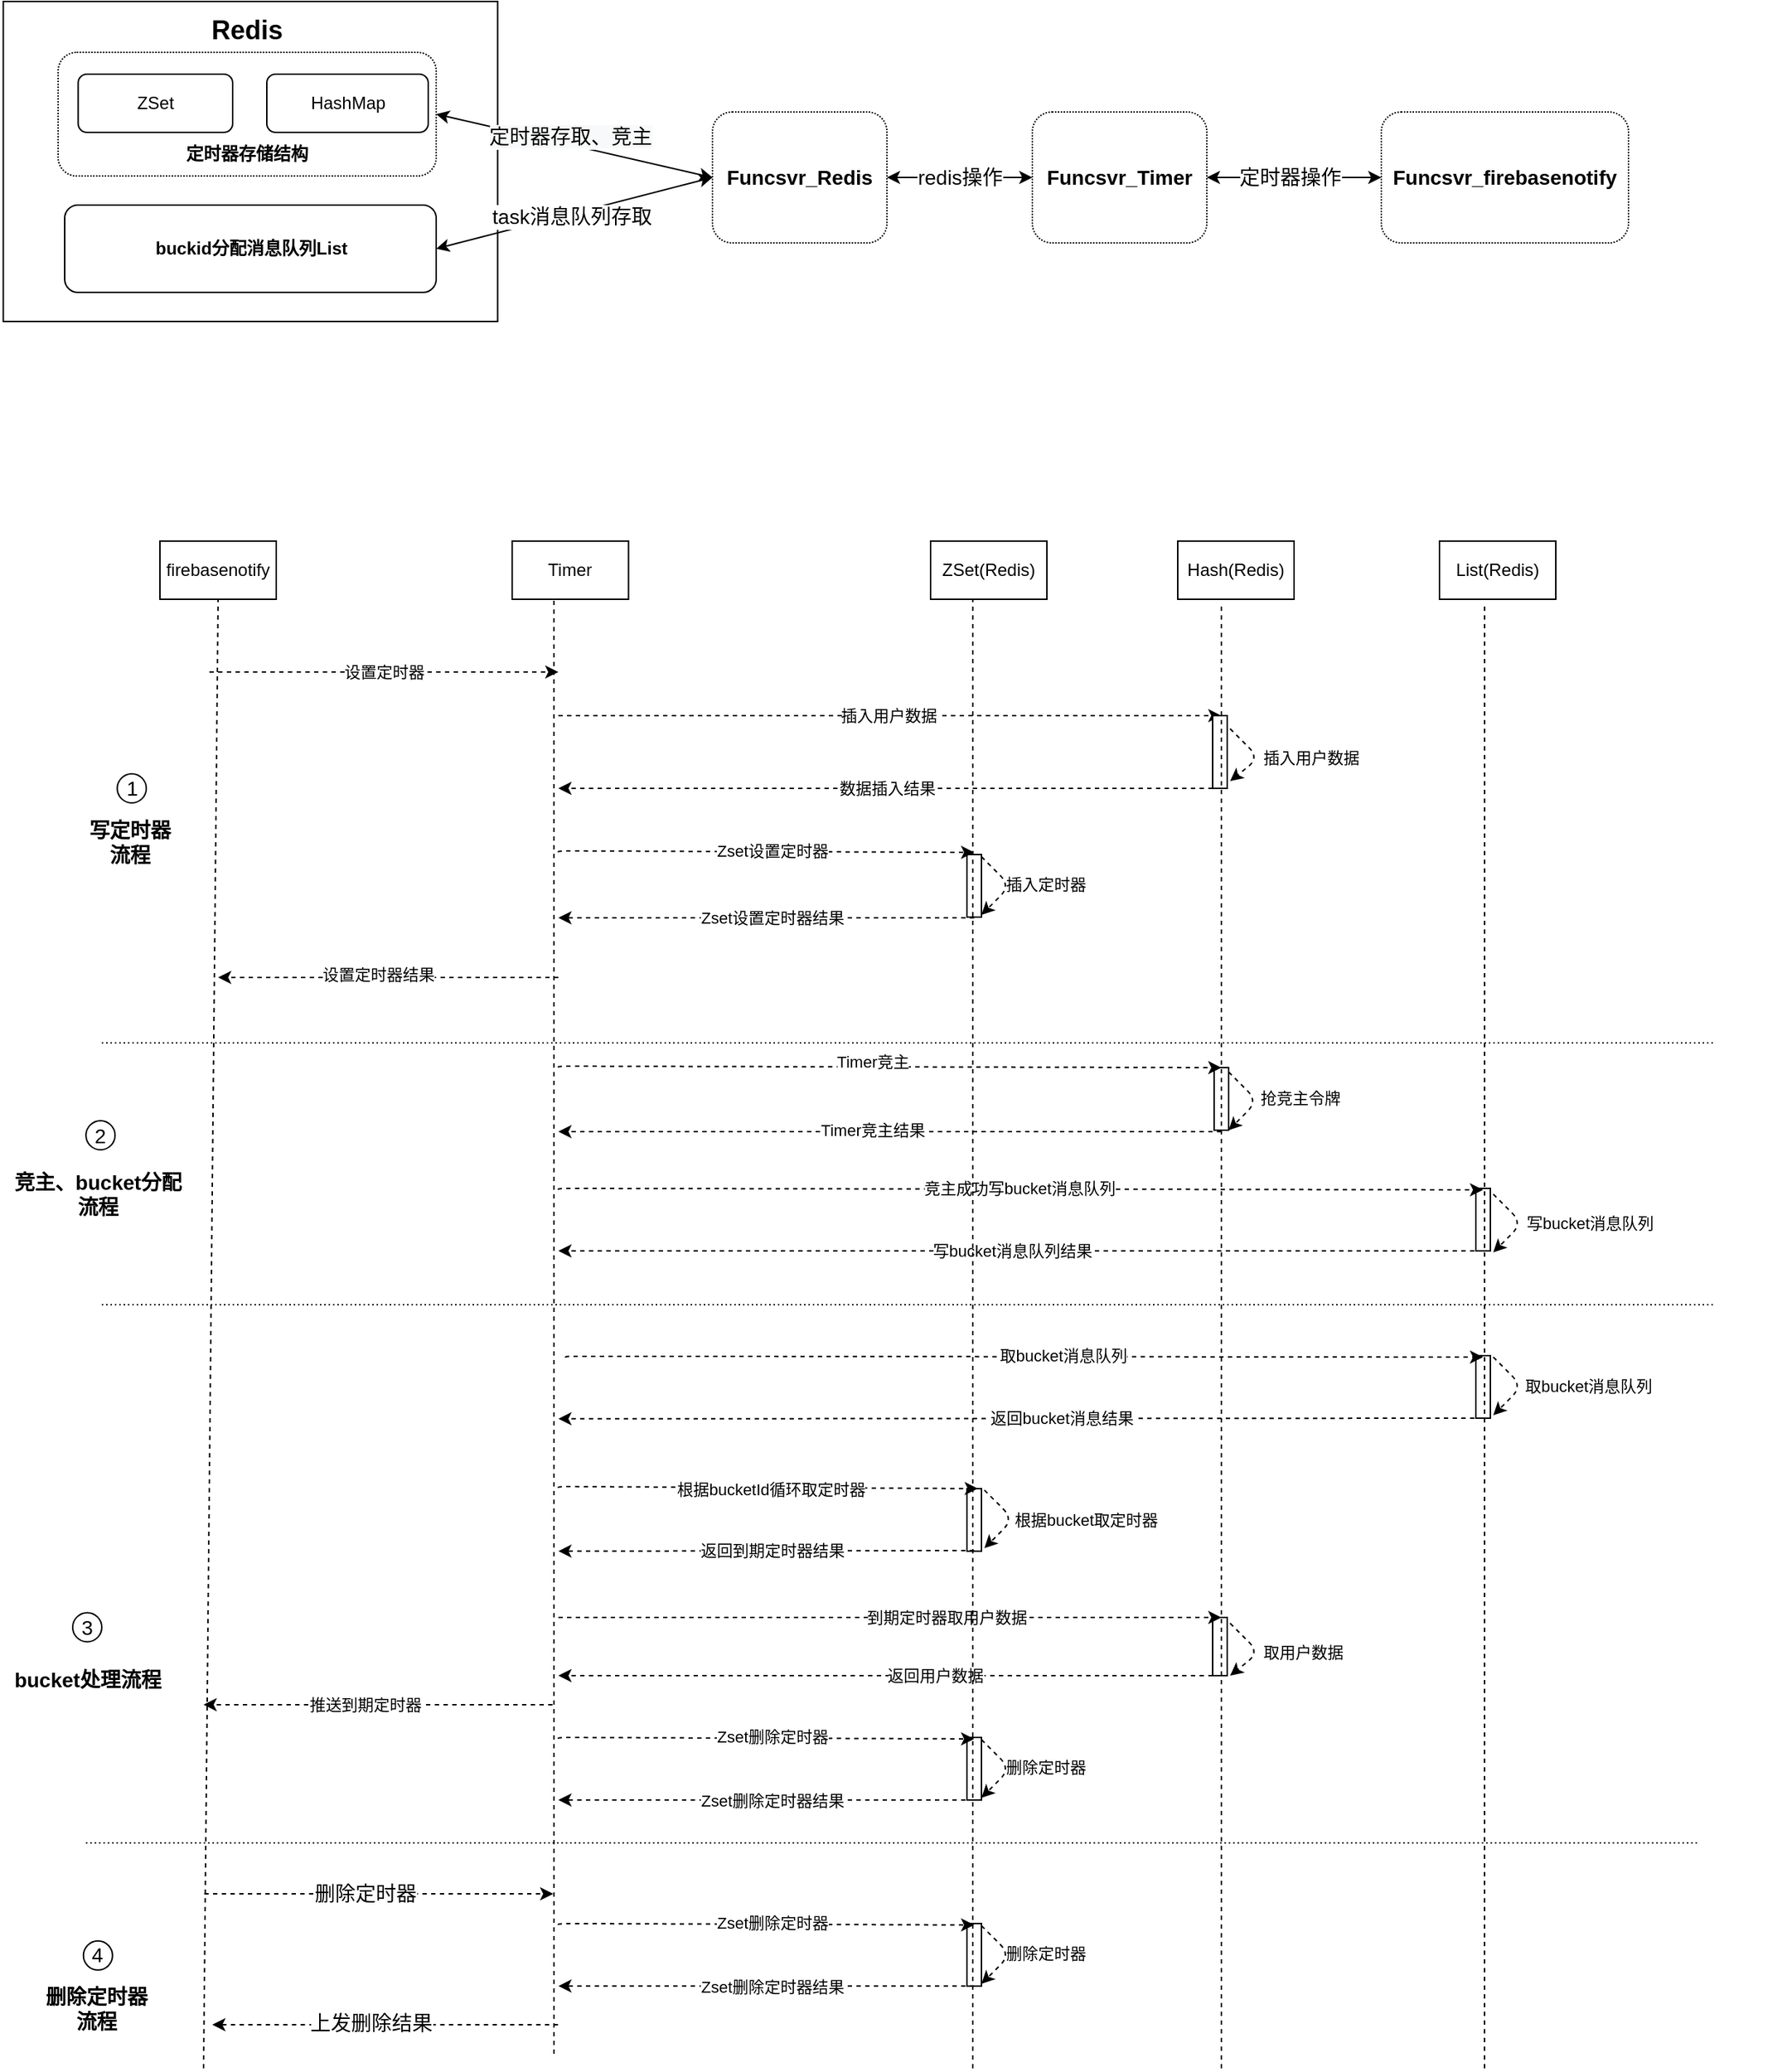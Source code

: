 <mxfile version="16.0.3" type="github" pages="9">
  <diagram id="rGBcGQrgIOmhusSkpEhY" name="总图">
    <mxGraphModel dx="1978" dy="2376" grid="1" gridSize="10" guides="1" tooltips="1" connect="1" arrows="1" fold="1" page="1" pageScale="1" pageWidth="827" pageHeight="1169" math="0" shadow="0">
      <root>
        <mxCell id="0" />
        <mxCell id="1" parent="0" />
        <mxCell id="j9WpY-2XVAiYxq_LJWDv-1" value="" style="rounded=0;whiteSpace=wrap;html=1;" parent="1" vertex="1">
          <mxGeometry x="695" y="395.5" width="10" height="43" as="geometry" />
        </mxCell>
        <mxCell id="TzOcwmSmpLNL7cRONvy3-11" style="edgeStyle=none;rounded=0;orthogonalLoop=1;jettySize=auto;html=1;exitX=1;exitY=0.5;exitDx=0;exitDy=0;fontSize=14;startArrow=classic;startFill=1;strokeWidth=1;" parent="1" source="k5ek-Dyfz73bsxwR2uP5-25" target="ZYKwngdqUfYdTMZEAyLj-9" edge="1">
          <mxGeometry relative="1" as="geometry" />
        </mxCell>
        <mxCell id="TzOcwmSmpLNL7cRONvy3-13" value="定时器操作" style="edgeLabel;html=1;align=center;verticalAlign=middle;resizable=0;points=[];fontSize=14;" parent="TzOcwmSmpLNL7cRONvy3-11" vertex="1" connectable="0">
          <mxGeometry x="-0.287" y="3" relative="1" as="geometry">
            <mxPoint x="14" y="3" as="offset" />
          </mxGeometry>
        </mxCell>
        <mxCell id="k5ek-Dyfz73bsxwR2uP5-25" value="&lt;b&gt;&lt;font style=&quot;font-size: 14px&quot;&gt;Funcsvr_Timer&lt;/font&gt;&lt;/b&gt;" style="rounded=1;whiteSpace=wrap;html=1;dashed=1;dashPattern=1 1;align=center;" parent="1" vertex="1">
          <mxGeometry x="740" y="-115" width="120" height="90" as="geometry" />
        </mxCell>
        <mxCell id="k5ek-Dyfz73bsxwR2uP5-2" value="" style="rounded=0;whiteSpace=wrap;html=1;" parent="1" vertex="1">
          <mxGeometry x="32.25" y="-191" width="340" height="220" as="geometry" />
        </mxCell>
        <mxCell id="k5ek-Dyfz73bsxwR2uP5-13" value="" style="rounded=1;whiteSpace=wrap;html=1;dashed=1;dashPattern=1 1;" parent="1" vertex="1">
          <mxGeometry x="70" y="-156" width="260" height="85" as="geometry" />
        </mxCell>
        <mxCell id="C6_V7AmvbbiP25uf1EMG-6" value="ZSet" style="rounded=1;whiteSpace=wrap;html=1;" parent="1" vertex="1">
          <mxGeometry x="83.75" y="-141" width="106.25" height="40" as="geometry" />
        </mxCell>
        <mxCell id="ZYKwngdqUfYdTMZEAyLj-2" value="&lt;b&gt;&lt;font style=&quot;font-size: 18px&quot;&gt;Redis&lt;/font&gt;&lt;/b&gt;" style="text;html=1;strokeColor=none;fillColor=none;align=center;verticalAlign=middle;whiteSpace=wrap;rounded=0;" parent="1" vertex="1">
          <mxGeometry x="170" y="-186" width="60" height="30" as="geometry" />
        </mxCell>
        <mxCell id="ZYKwngdqUfYdTMZEAyLj-3" value="HashMap" style="rounded=1;whiteSpace=wrap;html=1;" parent="1" vertex="1">
          <mxGeometry x="213.5" y="-141" width="111" height="40" as="geometry" />
        </mxCell>
        <mxCell id="TzOcwmSmpLNL7cRONvy3-5" style="edgeStyle=none;rounded=0;orthogonalLoop=1;jettySize=auto;html=1;exitX=1;exitY=0.5;exitDx=0;exitDy=0;entryX=0;entryY=0.5;entryDx=0;entryDy=0;fontSize=14;startArrow=classic;startFill=1;strokeWidth=1;" parent="1" source="ZYKwngdqUfYdTMZEAyLj-4" target="ZYKwngdqUfYdTMZEAyLj-8" edge="1">
          <mxGeometry relative="1" as="geometry" />
        </mxCell>
        <mxCell id="TzOcwmSmpLNL7cRONvy3-6" value="task消息队列存取" style="edgeLabel;html=1;align=center;verticalAlign=middle;resizable=0;points=[];fontSize=14;" parent="TzOcwmSmpLNL7cRONvy3-5" vertex="1" connectable="0">
          <mxGeometry x="-0.147" y="-2" relative="1" as="geometry">
            <mxPoint x="11" y="-3" as="offset" />
          </mxGeometry>
        </mxCell>
        <mxCell id="ZYKwngdqUfYdTMZEAyLj-4" value="&lt;b&gt;buckid分配消息队列List&lt;/b&gt;" style="rounded=1;whiteSpace=wrap;html=1;" parent="1" vertex="1">
          <mxGeometry x="74.5" y="-51" width="255.5" height="60" as="geometry" />
        </mxCell>
        <mxCell id="ZYKwngdqUfYdTMZEAyLj-7" value="&lt;b&gt;定时器存储结构&lt;/b&gt;" style="text;html=1;strokeColor=none;fillColor=none;align=center;verticalAlign=middle;whiteSpace=wrap;rounded=0;" parent="1" vertex="1">
          <mxGeometry x="150" y="-101" width="100" height="30" as="geometry" />
        </mxCell>
        <mxCell id="TzOcwmSmpLNL7cRONvy3-10" value="" style="edgeStyle=none;rounded=0;orthogonalLoop=1;jettySize=auto;html=1;fontSize=14;startArrow=classic;startFill=1;strokeWidth=1;" parent="1" source="ZYKwngdqUfYdTMZEAyLj-8" target="k5ek-Dyfz73bsxwR2uP5-25" edge="1">
          <mxGeometry relative="1" as="geometry" />
        </mxCell>
        <mxCell id="TzOcwmSmpLNL7cRONvy3-12" value="redis操作" style="edgeLabel;html=1;align=center;verticalAlign=middle;resizable=0;points=[];fontSize=14;" parent="TzOcwmSmpLNL7cRONvy3-10" vertex="1" connectable="0">
          <mxGeometry x="-0.237" y="-3" relative="1" as="geometry">
            <mxPoint x="12" y="-3" as="offset" />
          </mxGeometry>
        </mxCell>
        <mxCell id="ZYKwngdqUfYdTMZEAyLj-8" value="&lt;b&gt;&lt;font style=&quot;font-size: 14px&quot;&gt;Funcsvr_Redis&lt;/font&gt;&lt;/b&gt;" style="rounded=1;whiteSpace=wrap;html=1;dashed=1;dashPattern=1 1;align=center;" parent="1" vertex="1">
          <mxGeometry x="520" y="-115" width="120" height="90" as="geometry" />
        </mxCell>
        <mxCell id="ZYKwngdqUfYdTMZEAyLj-9" value="&lt;b&gt;&lt;font style=&quot;font-size: 14px&quot;&gt;&lt;font&gt;Funcsvr_&lt;/font&gt;firebasenotify&lt;/font&gt;&lt;/b&gt;" style="rounded=1;whiteSpace=wrap;html=1;dashed=1;dashPattern=1 1;align=center;" parent="1" vertex="1">
          <mxGeometry x="980" y="-115" width="170" height="90" as="geometry" />
        </mxCell>
        <mxCell id="TzOcwmSmpLNL7cRONvy3-1" value="" style="endArrow=classic;html=1;entryX=0;entryY=0.5;entryDx=0;entryDy=0;startArrow=classic;startFill=1;exitX=1;exitY=0.5;exitDx=0;exitDy=0;" parent="1" target="ZYKwngdqUfYdTMZEAyLj-8" edge="1" source="k5ek-Dyfz73bsxwR2uP5-13">
          <mxGeometry width="50" height="50" relative="1" as="geometry">
            <mxPoint x="330" y="-170.5" as="sourcePoint" />
            <mxPoint x="510" y="-170.5" as="targetPoint" />
          </mxGeometry>
        </mxCell>
        <mxCell id="TzOcwmSmpLNL7cRONvy3-4" value="&lt;span style=&quot;background-color: rgb(248 , 249 , 250)&quot;&gt;定时器存取、竞主&lt;/span&gt;" style="edgeLabel;html=1;align=center;verticalAlign=middle;resizable=0;points=[];fontSize=14;rotation=0;" parent="TzOcwmSmpLNL7cRONvy3-1" vertex="1" connectable="0">
          <mxGeometry x="0.125" relative="1" as="geometry">
            <mxPoint x="-15" y="-9" as="offset" />
          </mxGeometry>
        </mxCell>
        <mxCell id="j9WpY-2XVAiYxq_LJWDv-2" value="firebasenotify" style="rounded=0;whiteSpace=wrap;html=1;" parent="1" vertex="1">
          <mxGeometry x="140" y="180" width="80" height="40" as="geometry" />
        </mxCell>
        <mxCell id="j9WpY-2XVAiYxq_LJWDv-3" value="" style="endArrow=none;dashed=1;html=1;entryX=0.5;entryY=1;entryDx=0;entryDy=0;" parent="1" target="j9WpY-2XVAiYxq_LJWDv-2" edge="1">
          <mxGeometry width="50" height="50" relative="1" as="geometry">
            <mxPoint x="170" y="1230" as="sourcePoint" />
            <mxPoint x="180" y="450" as="targetPoint" />
          </mxGeometry>
        </mxCell>
        <mxCell id="j9WpY-2XVAiYxq_LJWDv-4" value="Timer" style="rounded=0;whiteSpace=wrap;html=1;" parent="1" vertex="1">
          <mxGeometry x="382.25" y="180" width="80" height="40" as="geometry" />
        </mxCell>
        <mxCell id="j9WpY-2XVAiYxq_LJWDv-5" value="ZSet(Redis)" style="rounded=0;whiteSpace=wrap;html=1;" parent="1" vertex="1">
          <mxGeometry x="670" y="180" width="80" height="40" as="geometry" />
        </mxCell>
        <mxCell id="j9WpY-2XVAiYxq_LJWDv-8" value="" style="endArrow=none;dashed=1;html=1;entryX=0.359;entryY=0.975;entryDx=0;entryDy=0;entryPerimeter=0;" parent="1" target="j9WpY-2XVAiYxq_LJWDv-4" edge="1">
          <mxGeometry width="50" height="50" relative="1" as="geometry">
            <mxPoint x="411" y="1220" as="sourcePoint" />
            <mxPoint x="411.96" y="380" as="targetPoint" />
          </mxGeometry>
        </mxCell>
        <mxCell id="j9WpY-2XVAiYxq_LJWDv-13" value="" style="endArrow=classic;html=1;dashed=1;" parent="1" edge="1">
          <mxGeometry width="50" height="50" relative="1" as="geometry">
            <mxPoint x="174" y="270" as="sourcePoint" />
            <mxPoint x="414" y="270" as="targetPoint" />
          </mxGeometry>
        </mxCell>
        <mxCell id="j9WpY-2XVAiYxq_LJWDv-14" value="设置定时器" style="edgeLabel;html=1;align=center;verticalAlign=middle;resizable=0;points=[];" parent="j9WpY-2XVAiYxq_LJWDv-13" vertex="1" connectable="0">
          <mxGeometry x="0.138" y="-1" relative="1" as="geometry">
            <mxPoint x="-17" y="-1" as="offset" />
          </mxGeometry>
        </mxCell>
        <mxCell id="j9WpY-2XVAiYxq_LJWDv-15" value="" style="endArrow=classic;html=1;dashed=1;" parent="1" edge="1">
          <mxGeometry width="50" height="50" relative="1" as="geometry">
            <mxPoint x="414" y="394" as="sourcePoint" />
            <mxPoint x="700" y="394" as="targetPoint" />
            <Array as="points">
              <mxPoint x="414" y="393" />
            </Array>
          </mxGeometry>
        </mxCell>
        <mxCell id="j9WpY-2XVAiYxq_LJWDv-16" value="Zset设置定时器" style="edgeLabel;html=1;align=center;verticalAlign=middle;resizable=0;points=[];" parent="j9WpY-2XVAiYxq_LJWDv-15" vertex="1" connectable="0">
          <mxGeometry x="0.138" y="-1" relative="1" as="geometry">
            <mxPoint x="-16" y="-2" as="offset" />
          </mxGeometry>
        </mxCell>
        <mxCell id="j9WpY-2XVAiYxq_LJWDv-29" value="" style="endArrow=classic;html=1;dashed=1;" parent="1" edge="1">
          <mxGeometry width="50" height="50" relative="1" as="geometry">
            <mxPoint x="705" y="397" as="sourcePoint" />
            <mxPoint x="705" y="437" as="targetPoint" />
            <Array as="points">
              <mxPoint x="725" y="417" />
            </Array>
          </mxGeometry>
        </mxCell>
        <mxCell id="j9WpY-2XVAiYxq_LJWDv-30" value="&lt;div style=&quot;text-align: center&quot;&gt;&lt;font face=&quot;helvetica&quot;&gt;&lt;span style=&quot;font-size: 11px ; background-color: rgb(255 , 255 , 255)&quot;&gt;插入定时器&lt;/span&gt;&lt;/font&gt;&lt;/div&gt;" style="text;whiteSpace=wrap;html=1;" parent="1" vertex="1">
          <mxGeometry x="720" y="402" width="120" height="30" as="geometry" />
        </mxCell>
        <mxCell id="j9WpY-2XVAiYxq_LJWDv-42" value="" style="endArrow=classic;html=1;dashed=1;" parent="1" edge="1">
          <mxGeometry width="50" height="50" relative="1" as="geometry">
            <mxPoint x="700" y="439" as="sourcePoint" />
            <mxPoint x="414" y="439" as="targetPoint" />
            <Array as="points" />
          </mxGeometry>
        </mxCell>
        <mxCell id="j9WpY-2XVAiYxq_LJWDv-43" value="Zset设置定时器结果" style="edgeLabel;html=1;align=center;verticalAlign=middle;resizable=0;points=[];" parent="j9WpY-2XVAiYxq_LJWDv-42" vertex="1" connectable="0">
          <mxGeometry x="0.138" y="-1" relative="1" as="geometry">
            <mxPoint x="23" y="1" as="offset" />
          </mxGeometry>
        </mxCell>
        <mxCell id="j9WpY-2XVAiYxq_LJWDv-50" value="1" style="ellipse;whiteSpace=wrap;html=1;aspect=fixed;fontSize=14;align=center;" parent="1" vertex="1">
          <mxGeometry x="110.63" y="340" width="20" height="20" as="geometry" />
        </mxCell>
        <mxCell id="j9WpY-2XVAiYxq_LJWDv-51" value="2" style="ellipse;whiteSpace=wrap;html=1;aspect=fixed;fontSize=14;align=center;" parent="1" vertex="1">
          <mxGeometry x="89.13" y="578.5" width="20" height="20" as="geometry" />
        </mxCell>
        <mxCell id="j9WpY-2XVAiYxq_LJWDv-52" value="" style="endArrow=classic;html=1;dashed=1;" parent="1" edge="1">
          <mxGeometry width="50" height="50" relative="1" as="geometry">
            <mxPoint x="870" y="586" as="sourcePoint" />
            <mxPoint x="414" y="586" as="targetPoint" />
            <Array as="points" />
          </mxGeometry>
        </mxCell>
        <mxCell id="j9WpY-2XVAiYxq_LJWDv-53" value="Timer竞主结果" style="edgeLabel;html=1;align=center;verticalAlign=middle;resizable=0;points=[];" parent="j9WpY-2XVAiYxq_LJWDv-52" vertex="1" connectable="0">
          <mxGeometry x="0.138" y="-1" relative="1" as="geometry">
            <mxPoint x="19" as="offset" />
          </mxGeometry>
        </mxCell>
        <mxCell id="j9WpY-2XVAiYxq_LJWDv-54" value="" style="rounded=0;whiteSpace=wrap;html=1;" parent="1" vertex="1">
          <mxGeometry x="865" y="542" width="10" height="43" as="geometry" />
        </mxCell>
        <mxCell id="j9WpY-2XVAiYxq_LJWDv-56" value="" style="endArrow=classic;html=1;dashed=1;" parent="1" edge="1">
          <mxGeometry width="50" height="50" relative="1" as="geometry">
            <mxPoint x="875" y="545" as="sourcePoint" />
            <mxPoint x="875" y="585" as="targetPoint" />
            <Array as="points">
              <mxPoint x="895" y="565" />
            </Array>
          </mxGeometry>
        </mxCell>
        <mxCell id="j9WpY-2XVAiYxq_LJWDv-57" value="&lt;div style=&quot;text-align: center&quot;&gt;&lt;font face=&quot;helvetica&quot;&gt;&lt;span style=&quot;font-size: 11px ; background-color: rgb(255 , 255 , 255)&quot;&gt;抢竞主令牌&lt;/span&gt;&lt;/font&gt;&lt;/div&gt;" style="text;whiteSpace=wrap;html=1;" parent="1" vertex="1">
          <mxGeometry x="895" y="548.5" width="120" height="30" as="geometry" />
        </mxCell>
        <mxCell id="j9WpY-2XVAiYxq_LJWDv-60" value="" style="endArrow=classic;html=1;dashed=1;" parent="1" edge="1">
          <mxGeometry width="50" height="50" relative="1" as="geometry">
            <mxPoint x="1050" y="668" as="sourcePoint" />
            <mxPoint x="414" y="668" as="targetPoint" />
            <Array as="points" />
          </mxGeometry>
        </mxCell>
        <mxCell id="j9WpY-2XVAiYxq_LJWDv-61" value="写bucket消息队列结果" style="edgeLabel;html=1;align=center;verticalAlign=middle;resizable=0;points=[];" parent="j9WpY-2XVAiYxq_LJWDv-60" vertex="1" connectable="0">
          <mxGeometry x="0.138" y="-1" relative="1" as="geometry">
            <mxPoint x="38" y="1" as="offset" />
          </mxGeometry>
        </mxCell>
        <mxCell id="j9WpY-2XVAiYxq_LJWDv-62" value="" style="rounded=0;whiteSpace=wrap;html=1;" parent="1" vertex="1">
          <mxGeometry x="1045" y="625" width="10" height="43" as="geometry" />
        </mxCell>
        <mxCell id="j9WpY-2XVAiYxq_LJWDv-64" value="" style="endArrow=classic;html=1;dashed=1;" parent="1" edge="1">
          <mxGeometry width="50" height="50" relative="1" as="geometry">
            <mxPoint x="1057" y="629" as="sourcePoint" />
            <mxPoint x="1057" y="669" as="targetPoint" />
            <Array as="points">
              <mxPoint x="1077" y="649" />
            </Array>
          </mxGeometry>
        </mxCell>
        <mxCell id="j9WpY-2XVAiYxq_LJWDv-65" value="&lt;div style=&quot;text-align: center&quot;&gt;&lt;font face=&quot;helvetica&quot;&gt;&lt;span style=&quot;font-size: 11px ; background-color: rgb(255 , 255 , 255)&quot;&gt;写bucket消息队列&lt;/span&gt;&lt;/font&gt;&lt;/div&gt;" style="text;whiteSpace=wrap;html=1;" parent="1" vertex="1">
          <mxGeometry x="1078" y="635" width="180" height="30" as="geometry" />
        </mxCell>
        <mxCell id="j9WpY-2XVAiYxq_LJWDv-71" value="" style="endArrow=classic;html=1;dashed=1;" parent="1" edge="1">
          <mxGeometry width="50" height="50" relative="1" as="geometry">
            <mxPoint x="1050" y="783" as="sourcePoint" />
            <mxPoint x="414" y="783.43" as="targetPoint" />
            <Array as="points" />
          </mxGeometry>
        </mxCell>
        <mxCell id="j9WpY-2XVAiYxq_LJWDv-72" value="返回bucket消息结果" style="edgeLabel;html=1;align=center;verticalAlign=middle;resizable=0;points=[];" parent="j9WpY-2XVAiYxq_LJWDv-71" vertex="1" connectable="0">
          <mxGeometry x="0.138" y="-1" relative="1" as="geometry">
            <mxPoint x="72" y="1" as="offset" />
          </mxGeometry>
        </mxCell>
        <mxCell id="j9WpY-2XVAiYxq_LJWDv-73" value="" style="rounded=0;whiteSpace=wrap;html=1;" parent="1" vertex="1">
          <mxGeometry x="1045" y="740.0" width="10" height="43" as="geometry" />
        </mxCell>
        <mxCell id="j9WpY-2XVAiYxq_LJWDv-75" value="" style="endArrow=classic;html=1;dashed=1;" parent="1" edge="1">
          <mxGeometry width="50" height="50" relative="1" as="geometry">
            <mxPoint x="1057" y="741.0" as="sourcePoint" />
            <mxPoint x="1057" y="781.0" as="targetPoint" />
            <Array as="points">
              <mxPoint x="1077" y="761.0" />
            </Array>
          </mxGeometry>
        </mxCell>
        <mxCell id="j9WpY-2XVAiYxq_LJWDv-76" value="&lt;div style=&quot;text-align: center&quot;&gt;&lt;font face=&quot;helvetica&quot;&gt;&lt;span style=&quot;font-size: 11px ; background-color: rgb(255 , 255 , 255)&quot;&gt;取bucket消息队列&lt;/span&gt;&lt;/font&gt;&lt;/div&gt;" style="text;whiteSpace=wrap;html=1;" parent="1" vertex="1">
          <mxGeometry x="1077" y="746.5" width="180" height="30" as="geometry" />
        </mxCell>
        <mxCell id="j9WpY-2XVAiYxq_LJWDv-79" value="" style="rounded=0;whiteSpace=wrap;html=1;" parent="1" vertex="1">
          <mxGeometry x="695" y="831.43" width="10" height="43" as="geometry" />
        </mxCell>
        <mxCell id="j9WpY-2XVAiYxq_LJWDv-80" value="" style="endArrow=classic;html=1;dashed=1;" parent="1" edge="1">
          <mxGeometry width="50" height="50" relative="1" as="geometry">
            <mxPoint x="707" y="832.43" as="sourcePoint" />
            <mxPoint x="707" y="872.43" as="targetPoint" />
            <Array as="points">
              <mxPoint x="727" y="852.43" />
            </Array>
          </mxGeometry>
        </mxCell>
        <mxCell id="j9WpY-2XVAiYxq_LJWDv-81" value="&lt;div style=&quot;text-align: center&quot;&gt;&lt;font face=&quot;helvetica&quot;&gt;&lt;span style=&quot;font-size: 11px ; background-color: rgb(255 , 255 , 255)&quot;&gt;根据bucket取定时器&lt;/span&gt;&lt;/font&gt;&lt;/div&gt;" style="text;whiteSpace=wrap;html=1;" parent="1" vertex="1">
          <mxGeometry x="726" y="839.43" width="180" height="30" as="geometry" />
        </mxCell>
        <mxCell id="j9WpY-2XVAiYxq_LJWDv-82" value="" style="endArrow=classic;html=1;dashed=1;" parent="1" edge="1">
          <mxGeometry width="50" height="50" relative="1" as="geometry">
            <mxPoint x="700" y="874" as="sourcePoint" />
            <mxPoint x="414" y="874.43" as="targetPoint" />
            <Array as="points" />
          </mxGeometry>
        </mxCell>
        <mxCell id="j9WpY-2XVAiYxq_LJWDv-83" value="返回到期定时器结果" style="edgeLabel;html=1;align=center;verticalAlign=middle;resizable=0;points=[];" parent="j9WpY-2XVAiYxq_LJWDv-82" vertex="1" connectable="0">
          <mxGeometry x="0.138" y="-1" relative="1" as="geometry">
            <mxPoint x="23" y="1" as="offset" />
          </mxGeometry>
        </mxCell>
        <mxCell id="j9WpY-2XVAiYxq_LJWDv-86" value="" style="endArrow=classic;html=1;dashed=1;" parent="1" edge="1">
          <mxGeometry width="50" height="50" relative="1" as="geometry">
            <mxPoint x="870" y="960" as="sourcePoint" />
            <mxPoint x="414" y="960" as="targetPoint" />
            <Array as="points" />
          </mxGeometry>
        </mxCell>
        <mxCell id="j9WpY-2XVAiYxq_LJWDv-87" value="返回用户数据" style="edgeLabel;html=1;align=center;verticalAlign=middle;resizable=0;points=[];" parent="j9WpY-2XVAiYxq_LJWDv-86" vertex="1" connectable="0">
          <mxGeometry x="0.138" y="-1" relative="1" as="geometry">
            <mxPoint x="62" y="1" as="offset" />
          </mxGeometry>
        </mxCell>
        <mxCell id="j9WpY-2XVAiYxq_LJWDv-88" value="" style="rounded=0;whiteSpace=wrap;html=1;" parent="1" vertex="1">
          <mxGeometry x="864" y="920" width="10" height="40" as="geometry" />
        </mxCell>
        <mxCell id="j9WpY-2XVAiYxq_LJWDv-89" value="" style="endArrow=classic;html=1;dashed=1;" parent="1" edge="1">
          <mxGeometry width="50" height="50" relative="1" as="geometry">
            <mxPoint x="876" y="924" as="sourcePoint" />
            <mxPoint x="876" y="960" as="targetPoint" />
            <Array as="points">
              <mxPoint x="896" y="944" />
            </Array>
          </mxGeometry>
        </mxCell>
        <mxCell id="j9WpY-2XVAiYxq_LJWDv-90" value="&lt;div style=&quot;text-align: center&quot;&gt;&lt;font face=&quot;helvetica&quot;&gt;&lt;span style=&quot;font-size: 11px ; background-color: rgb(255 , 255 , 255)&quot;&gt;取用户数据&lt;/span&gt;&lt;/font&gt;&lt;/div&gt;" style="text;whiteSpace=wrap;html=1;" parent="1" vertex="1">
          <mxGeometry x="897" y="930" width="180" height="30" as="geometry" />
        </mxCell>
        <mxCell id="j9WpY-2XVAiYxq_LJWDv-91" value="3" style="ellipse;whiteSpace=wrap;html=1;aspect=fixed;fontSize=14;align=center;" parent="1" vertex="1">
          <mxGeometry x="80" y="916.75" width="20" height="20" as="geometry" />
        </mxCell>
        <mxCell id="h_EUWLqbzuL_DFPCige9-18" value="Hash(Redis)" style="rounded=0;whiteSpace=wrap;html=1;" parent="1" vertex="1">
          <mxGeometry x="840" y="180" width="80" height="40" as="geometry" />
        </mxCell>
        <mxCell id="h_EUWLqbzuL_DFPCige9-20" value="List(Redis)" style="rounded=0;whiteSpace=wrap;html=1;" parent="1" vertex="1">
          <mxGeometry x="1020" y="180" width="80" height="40" as="geometry" />
        </mxCell>
        <mxCell id="h_EUWLqbzuL_DFPCige9-21" value="" style="endArrow=none;dashed=1;html=1;entryX=0.388;entryY=1.1;entryDx=0;entryDy=0;startArrow=none;entryPerimeter=0;" parent="1" target="h_EUWLqbzuL_DFPCige9-20" edge="1">
          <mxGeometry width="50" height="50" relative="1" as="geometry">
            <mxPoint x="1051" y="1230" as="sourcePoint" />
            <mxPoint x="1049.58" y="390" as="targetPoint" />
          </mxGeometry>
        </mxCell>
        <mxCell id="h_EUWLqbzuL_DFPCige9-22" value="" style="line;strokeWidth=1;html=1;fontSize=14;align=center;dashed=1;dashPattern=1 2;" parent="1" vertex="1">
          <mxGeometry x="100" y="520" width="1110" height="10" as="geometry" />
        </mxCell>
        <mxCell id="h_EUWLqbzuL_DFPCige9-23" value="" style="line;strokeWidth=1;html=1;fontSize=14;align=center;dashed=1;dashPattern=1 2;" parent="1" vertex="1">
          <mxGeometry x="100" y="700" width="1110" height="10" as="geometry" />
        </mxCell>
        <mxCell id="h_EUWLqbzuL_DFPCige9-24" value="" style="line;strokeWidth=1;html=1;fontSize=14;align=center;dashed=1;dashPattern=1 2;" parent="1" vertex="1">
          <mxGeometry x="89.13" y="1070" width="1110" height="10" as="geometry" />
        </mxCell>
        <mxCell id="h_EUWLqbzuL_DFPCige9-26" value="&lt;b&gt;写定时器&lt;br&gt;流程&lt;/b&gt;" style="text;html=1;align=center;verticalAlign=middle;resizable=0;points=[];autosize=1;strokeColor=none;fillColor=none;fontSize=14;" parent="1" vertex="1">
          <mxGeometry x="83.75" y="366.5" width="70" height="40" as="geometry" />
        </mxCell>
        <mxCell id="h_EUWLqbzuL_DFPCige9-27" value="&lt;b&gt;竞主、bucket分配&lt;br&gt;流程&lt;/b&gt;" style="text;html=1;align=center;verticalAlign=middle;resizable=0;points=[];autosize=1;strokeColor=none;fillColor=none;fontSize=14;" parent="1" vertex="1">
          <mxGeometry x="32.25" y="608.5" width="130" height="40" as="geometry" />
        </mxCell>
        <mxCell id="h_EUWLqbzuL_DFPCige9-29" value="&lt;b&gt;bucket处理流程&lt;/b&gt;" style="text;html=1;align=center;verticalAlign=middle;resizable=0;points=[];autosize=1;strokeColor=none;fillColor=none;fontSize=14;" parent="1" vertex="1">
          <mxGeometry x="30" y="953.25" width="120" height="20" as="geometry" />
        </mxCell>
        <mxCell id="j9WpY-2XVAiYxq_LJWDv-77" value="" style="endArrow=classic;html=1;dashed=1;entryX=0.75;entryY=0;entryDx=0;entryDy=0;" parent="1" target="j9WpY-2XVAiYxq_LJWDv-79" edge="1">
          <mxGeometry width="50" height="50" relative="1" as="geometry">
            <mxPoint x="414" y="831.0" as="sourcePoint" />
            <mxPoint x="700" y="831.0" as="targetPoint" />
            <Array as="points">
              <mxPoint x="414" y="830" />
            </Array>
          </mxGeometry>
        </mxCell>
        <mxCell id="j9WpY-2XVAiYxq_LJWDv-78" value="根据bucketId循环取定时器" style="edgeLabel;html=1;align=center;verticalAlign=middle;resizable=0;points=[];" parent="j9WpY-2XVAiYxq_LJWDv-77" vertex="1" connectable="0">
          <mxGeometry x="0.138" y="-1" relative="1" as="geometry">
            <mxPoint x="-18" as="offset" />
          </mxGeometry>
        </mxCell>
        <mxCell id="j9WpY-2XVAiYxq_LJWDv-84" value="" style="endArrow=classic;html=1;dashed=1;" parent="1" edge="1">
          <mxGeometry width="50" height="50" relative="1" as="geometry">
            <mxPoint x="414" y="920" as="sourcePoint" />
            <mxPoint x="870" y="920" as="targetPoint" />
            <Array as="points" />
          </mxGeometry>
        </mxCell>
        <mxCell id="j9WpY-2XVAiYxq_LJWDv-85" value="到期定时器取用户数据" style="edgeLabel;html=1;align=center;verticalAlign=middle;resizable=0;points=[];" parent="j9WpY-2XVAiYxq_LJWDv-84" vertex="1" connectable="0">
          <mxGeometry x="0.138" y="-1" relative="1" as="geometry">
            <mxPoint x="7" y="-1" as="offset" />
          </mxGeometry>
        </mxCell>
        <mxCell id="j9WpY-2XVAiYxq_LJWDv-69" value="" style="endArrow=classic;html=1;dashed=1;" parent="1" edge="1">
          <mxGeometry width="50" height="50" relative="1" as="geometry">
            <mxPoint x="419" y="741.43" as="sourcePoint" />
            <mxPoint x="1050" y="741" as="targetPoint" />
            <Array as="points">
              <mxPoint x="419" y="740.43" />
            </Array>
          </mxGeometry>
        </mxCell>
        <mxCell id="j9WpY-2XVAiYxq_LJWDv-70" value="取bucket消息队列" style="edgeLabel;html=1;align=center;verticalAlign=middle;resizable=0;points=[];" parent="j9WpY-2XVAiYxq_LJWDv-69" vertex="1" connectable="0">
          <mxGeometry x="0.138" y="-1" relative="1" as="geometry">
            <mxPoint x="-17" y="-2" as="offset" />
          </mxGeometry>
        </mxCell>
        <mxCell id="j9WpY-2XVAiYxq_LJWDv-58" value="" style="endArrow=classic;html=1;dashed=1;" parent="1" edge="1">
          <mxGeometry width="50" height="50" relative="1" as="geometry">
            <mxPoint x="414" y="626" as="sourcePoint" />
            <mxPoint x="1050" y="626" as="targetPoint" />
            <Array as="points">
              <mxPoint x="414" y="625" />
            </Array>
          </mxGeometry>
        </mxCell>
        <mxCell id="j9WpY-2XVAiYxq_LJWDv-59" value="竞主成功写bucket消息队列" style="edgeLabel;html=1;align=center;verticalAlign=middle;resizable=0;points=[];" parent="j9WpY-2XVAiYxq_LJWDv-58" vertex="1" connectable="0">
          <mxGeometry x="0.138" y="-1" relative="1" as="geometry">
            <mxPoint x="-45" y="-2" as="offset" />
          </mxGeometry>
        </mxCell>
        <mxCell id="j9WpY-2XVAiYxq_LJWDv-47" value="" style="endArrow=classic;html=1;dashed=1;" parent="1" edge="1">
          <mxGeometry width="50" height="50" relative="1" as="geometry">
            <mxPoint x="414" y="542" as="sourcePoint" />
            <mxPoint x="870" y="542" as="targetPoint" />
            <Array as="points">
              <mxPoint x="414" y="541" />
            </Array>
          </mxGeometry>
        </mxCell>
        <mxCell id="j9WpY-2XVAiYxq_LJWDv-48" value="Timer竞主" style="edgeLabel;html=1;align=center;verticalAlign=middle;resizable=0;points=[];" parent="j9WpY-2XVAiYxq_LJWDv-47" vertex="1" connectable="0">
          <mxGeometry x="0.138" y="-1" relative="1" as="geometry">
            <mxPoint x="-43" y="-5" as="offset" />
          </mxGeometry>
        </mxCell>
        <mxCell id="CvIdZ6Xhu-38XFksP7W3-2" value="" style="rounded=0;whiteSpace=wrap;html=1;" parent="1" vertex="1">
          <mxGeometry x="695" y="1002.5" width="10" height="43" as="geometry" />
        </mxCell>
        <mxCell id="CvIdZ6Xhu-38XFksP7W3-6" value="" style="endArrow=classic;html=1;dashed=1;" parent="1" edge="1">
          <mxGeometry width="50" height="50" relative="1" as="geometry">
            <mxPoint x="170.5" y="1110" as="sourcePoint" />
            <mxPoint x="410.5" y="1110" as="targetPoint" />
            <Array as="points">
              <mxPoint x="290.5" y="1110" />
            </Array>
          </mxGeometry>
        </mxCell>
        <mxCell id="CvIdZ6Xhu-38XFksP7W3-7" value="删除定时器" style="edgeLabel;html=1;align=center;verticalAlign=middle;resizable=0;points=[];fontSize=14;" parent="CvIdZ6Xhu-38XFksP7W3-6" vertex="1" connectable="0">
          <mxGeometry x="-0.092" y="1" relative="1" as="geometry">
            <mxPoint x="1" y="1" as="offset" />
          </mxGeometry>
        </mxCell>
        <mxCell id="CvIdZ6Xhu-38XFksP7W3-8" value="" style="endArrow=classic;html=1;dashed=1;" parent="1" edge="1">
          <mxGeometry width="50" height="50" relative="1" as="geometry">
            <mxPoint x="414" y="1003.5" as="sourcePoint" />
            <mxPoint x="700" y="1003.5" as="targetPoint" />
            <Array as="points">
              <mxPoint x="414" y="1002.5" />
            </Array>
          </mxGeometry>
        </mxCell>
        <mxCell id="CvIdZ6Xhu-38XFksP7W3-9" value="Zset删除定时器" style="edgeLabel;html=1;align=center;verticalAlign=middle;resizable=0;points=[];" parent="CvIdZ6Xhu-38XFksP7W3-8" vertex="1" connectable="0">
          <mxGeometry x="0.138" y="-1" relative="1" as="geometry">
            <mxPoint x="-16" y="-2" as="offset" />
          </mxGeometry>
        </mxCell>
        <mxCell id="CvIdZ6Xhu-38XFksP7W3-10" value="" style="endArrow=classic;html=1;dashed=1;" parent="1" edge="1">
          <mxGeometry width="50" height="50" relative="1" as="geometry">
            <mxPoint x="413.75" y="1200" as="sourcePoint" />
            <mxPoint x="176" y="1200" as="targetPoint" />
          </mxGeometry>
        </mxCell>
        <mxCell id="CvIdZ6Xhu-38XFksP7W3-11" value="" style="endArrow=classic;html=1;dashed=1;" parent="1" edge="1">
          <mxGeometry width="50" height="50" relative="1" as="geometry">
            <mxPoint x="705" y="1004" as="sourcePoint" />
            <mxPoint x="705" y="1044" as="targetPoint" />
            <Array as="points">
              <mxPoint x="725" y="1024" />
            </Array>
          </mxGeometry>
        </mxCell>
        <mxCell id="CvIdZ6Xhu-38XFksP7W3-12" value="&lt;div style=&quot;text-align: center&quot;&gt;&lt;font face=&quot;helvetica&quot;&gt;&lt;span style=&quot;font-size: 11px ; background-color: rgb(255 , 255 , 255)&quot;&gt;删除定时器&lt;/span&gt;&lt;/font&gt;&lt;/div&gt;" style="text;whiteSpace=wrap;html=1;" parent="1" vertex="1">
          <mxGeometry x="720" y="1009" width="120" height="30" as="geometry" />
        </mxCell>
        <mxCell id="CvIdZ6Xhu-38XFksP7W3-13" value="" style="endArrow=classic;html=1;dashed=1;" parent="1" edge="1">
          <mxGeometry width="50" height="50" relative="1" as="geometry">
            <mxPoint x="700" y="1045.5" as="sourcePoint" />
            <mxPoint x="414" y="1045.5" as="targetPoint" />
            <Array as="points" />
          </mxGeometry>
        </mxCell>
        <mxCell id="CvIdZ6Xhu-38XFksP7W3-14" value="Zset删除定时器结果" style="edgeLabel;html=1;align=center;verticalAlign=middle;resizable=0;points=[];" parent="CvIdZ6Xhu-38XFksP7W3-13" vertex="1" connectable="0">
          <mxGeometry x="0.138" y="-1" relative="1" as="geometry">
            <mxPoint x="23" y="1" as="offset" />
          </mxGeometry>
        </mxCell>
        <mxCell id="CvIdZ6Xhu-38XFksP7W3-15" value="4" style="ellipse;whiteSpace=wrap;html=1;aspect=fixed;fontSize=14;align=center;" parent="1" vertex="1">
          <mxGeometry x="87.38" y="1142.43" width="20" height="20" as="geometry" />
        </mxCell>
        <mxCell id="CvIdZ6Xhu-38XFksP7W3-16" value="&lt;b&gt;删除定时器&lt;br&gt;流程&lt;/b&gt;" style="text;html=1;align=center;verticalAlign=middle;resizable=0;points=[];autosize=1;strokeColor=none;fillColor=none;fontSize=14;" parent="1" vertex="1">
          <mxGeometry x="50.5" y="1168.93" width="90" height="40" as="geometry" />
        </mxCell>
        <mxCell id="CvIdZ6Xhu-38XFksP7W3-24" value="上发删除结果" style="edgeLabel;html=1;align=center;verticalAlign=middle;resizable=0;points=[];fontSize=14;" parent="1" vertex="1" connectable="0">
          <mxGeometry x="280.5" y="1130.43" as="geometry">
            <mxPoint x="4" y="68" as="offset" />
          </mxGeometry>
        </mxCell>
        <mxCell id="CvIdZ6Xhu-38XFksP7W3-26" value="" style="endArrow=classic;html=1;dashed=1;" parent="1" edge="1">
          <mxGeometry width="50" height="50" relative="1" as="geometry">
            <mxPoint x="414" y="300" as="sourcePoint" />
            <mxPoint x="870" y="300" as="targetPoint" />
          </mxGeometry>
        </mxCell>
        <mxCell id="CvIdZ6Xhu-38XFksP7W3-27" value="插入用户数据" style="edgeLabel;html=1;align=center;verticalAlign=middle;resizable=0;points=[];" parent="CvIdZ6Xhu-38XFksP7W3-26" vertex="1" connectable="0">
          <mxGeometry x="0.138" y="-1" relative="1" as="geometry">
            <mxPoint x="-33" y="-1" as="offset" />
          </mxGeometry>
        </mxCell>
        <mxCell id="CvIdZ6Xhu-38XFksP7W3-28" value="" style="endArrow=classic;html=1;dashed=1;" parent="1" edge="1">
          <mxGeometry width="50" height="50" relative="1" as="geometry">
            <mxPoint x="870" y="350" as="sourcePoint" />
            <mxPoint x="414" y="350" as="targetPoint" />
          </mxGeometry>
        </mxCell>
        <mxCell id="CvIdZ6Xhu-38XFksP7W3-29" value="数据插入结果" style="edgeLabel;html=1;align=center;verticalAlign=middle;resizable=0;points=[];" parent="1" vertex="1" connectable="0">
          <mxGeometry x="640" y="350" as="geometry" />
        </mxCell>
        <mxCell id="CvIdZ6Xhu-38XFksP7W3-37" value="" style="endArrow=classic;html=1;dashed=1;" parent="1" edge="1">
          <mxGeometry width="50" height="50" relative="1" as="geometry">
            <mxPoint x="410" y="980" as="sourcePoint" />
            <mxPoint x="170" y="980" as="targetPoint" />
            <Array as="points" />
          </mxGeometry>
        </mxCell>
        <mxCell id="CvIdZ6Xhu-38XFksP7W3-38" value="推送到期定时器" style="edgeLabel;html=1;align=center;verticalAlign=middle;resizable=0;points=[];" parent="CvIdZ6Xhu-38XFksP7W3-37" vertex="1" connectable="0">
          <mxGeometry x="0.138" y="-1" relative="1" as="geometry">
            <mxPoint x="7" y="1" as="offset" />
          </mxGeometry>
        </mxCell>
        <mxCell id="CvIdZ6Xhu-38XFksP7W3-39" value="" style="endArrow=classic;html=1;dashed=1;" parent="1" edge="1">
          <mxGeometry width="50" height="50" relative="1" as="geometry">
            <mxPoint x="414" y="480" as="sourcePoint" />
            <mxPoint x="180" y="480" as="targetPoint" />
          </mxGeometry>
        </mxCell>
        <mxCell id="CvIdZ6Xhu-38XFksP7W3-40" value="设置定时器结果" style="edgeLabel;html=1;align=center;verticalAlign=middle;resizable=0;points=[];" parent="CvIdZ6Xhu-38XFksP7W3-39" vertex="1" connectable="0">
          <mxGeometry x="0.138" y="-1" relative="1" as="geometry">
            <mxPoint x="9" y="-1" as="offset" />
          </mxGeometry>
        </mxCell>
        <mxCell id="CvIdZ6Xhu-38XFksP7W3-44" value="&lt;div style=&quot;text-align: center&quot;&gt;&lt;font face=&quot;helvetica&quot;&gt;&lt;span style=&quot;font-size: 11px ; background-color: rgb(255 , 255 , 255)&quot;&gt;插入用户数据&lt;/span&gt;&lt;/font&gt;&lt;/div&gt;" style="text;whiteSpace=wrap;html=1;" parent="1" vertex="1">
          <mxGeometry x="897" y="315" width="180" height="30" as="geometry" />
        </mxCell>
        <mxCell id="CvIdZ6Xhu-38XFksP7W3-45" value="" style="rounded=0;whiteSpace=wrap;html=1;" parent="1" vertex="1">
          <mxGeometry x="864" y="300" width="10" height="50" as="geometry" />
        </mxCell>
        <mxCell id="CvIdZ6Xhu-38XFksP7W3-46" value="" style="endArrow=classic;html=1;dashed=1;" parent="1" edge="1">
          <mxGeometry width="50" height="50" relative="1" as="geometry">
            <mxPoint x="876" y="309" as="sourcePoint" />
            <mxPoint x="876" y="345" as="targetPoint" />
            <Array as="points">
              <mxPoint x="896" y="329" />
            </Array>
          </mxGeometry>
        </mxCell>
        <mxCell id="SkrGglmSZvRRLtr8TJSi-1" value="" style="rounded=0;whiteSpace=wrap;html=1;" parent="1" vertex="1">
          <mxGeometry x="695" y="1130.43" width="10" height="43" as="geometry" />
        </mxCell>
        <mxCell id="SkrGglmSZvRRLtr8TJSi-2" value="" style="endArrow=classic;html=1;dashed=1;" parent="1" edge="1">
          <mxGeometry width="50" height="50" relative="1" as="geometry">
            <mxPoint x="414" y="1131.43" as="sourcePoint" />
            <mxPoint x="700" y="1131.43" as="targetPoint" />
            <Array as="points">
              <mxPoint x="414" y="1130.43" />
            </Array>
          </mxGeometry>
        </mxCell>
        <mxCell id="SkrGglmSZvRRLtr8TJSi-3" value="Zset删除定时器" style="edgeLabel;html=1;align=center;verticalAlign=middle;resizable=0;points=[];" parent="SkrGglmSZvRRLtr8TJSi-2" vertex="1" connectable="0">
          <mxGeometry x="0.138" y="-1" relative="1" as="geometry">
            <mxPoint x="-16" y="-2" as="offset" />
          </mxGeometry>
        </mxCell>
        <mxCell id="SkrGglmSZvRRLtr8TJSi-4" value="" style="endArrow=classic;html=1;dashed=1;" parent="1" edge="1">
          <mxGeometry width="50" height="50" relative="1" as="geometry">
            <mxPoint x="705" y="1131.93" as="sourcePoint" />
            <mxPoint x="705" y="1171.93" as="targetPoint" />
            <Array as="points">
              <mxPoint x="725" y="1151.93" />
            </Array>
          </mxGeometry>
        </mxCell>
        <mxCell id="SkrGglmSZvRRLtr8TJSi-5" value="&lt;div style=&quot;text-align: center&quot;&gt;&lt;font face=&quot;helvetica&quot;&gt;&lt;span style=&quot;font-size: 11px ; background-color: rgb(255 , 255 , 255)&quot;&gt;删除定时器&lt;/span&gt;&lt;/font&gt;&lt;/div&gt;" style="text;whiteSpace=wrap;html=1;" parent="1" vertex="1">
          <mxGeometry x="720" y="1136.93" width="120" height="30" as="geometry" />
        </mxCell>
        <mxCell id="SkrGglmSZvRRLtr8TJSi-6" value="" style="endArrow=classic;html=1;dashed=1;" parent="1" edge="1">
          <mxGeometry width="50" height="50" relative="1" as="geometry">
            <mxPoint x="700" y="1173.43" as="sourcePoint" />
            <mxPoint x="414" y="1173.43" as="targetPoint" />
            <Array as="points" />
          </mxGeometry>
        </mxCell>
        <mxCell id="SkrGglmSZvRRLtr8TJSi-7" value="Zset删除定时器结果" style="edgeLabel;html=1;align=center;verticalAlign=middle;resizable=0;points=[];" parent="SkrGglmSZvRRLtr8TJSi-6" vertex="1" connectable="0">
          <mxGeometry x="0.138" y="-1" relative="1" as="geometry">
            <mxPoint x="23" y="1" as="offset" />
          </mxGeometry>
        </mxCell>
        <mxCell id="j9WpY-2XVAiYxq_LJWDv-9" value="" style="endArrow=none;dashed=1;html=1;entryX=0.363;entryY=1;entryDx=0;entryDy=0;startArrow=none;entryPerimeter=0;" parent="1" target="j9WpY-2XVAiYxq_LJWDv-5" edge="1">
          <mxGeometry width="50" height="50" relative="1" as="geometry">
            <mxPoint x="699" y="1230" as="sourcePoint" />
            <mxPoint x="699.58" y="380" as="targetPoint" />
          </mxGeometry>
        </mxCell>
        <mxCell id="h_EUWLqbzuL_DFPCige9-19" value="" style="endArrow=none;dashed=1;html=1;entryX=0.375;entryY=1.1;entryDx=0;entryDy=0;startArrow=none;entryPerimeter=0;" parent="1" target="h_EUWLqbzuL_DFPCige9-18" edge="1">
          <mxGeometry width="50" height="50" relative="1" as="geometry">
            <mxPoint x="870" y="1230" as="sourcePoint" />
            <mxPoint x="869.58" y="380" as="targetPoint" />
          </mxGeometry>
        </mxCell>
      </root>
    </mxGraphModel>
  </diagram>
  <diagram id="PEmC2TodR-nV4UOQX9Rt" name="Page-2">
    <mxGraphModel dx="1910" dy="1004" grid="1" gridSize="10" guides="1" tooltips="1" connect="1" arrows="1" fold="1" page="1" pageScale="1" pageWidth="827" pageHeight="1169" math="0" shadow="0">
      <root>
        <mxCell id="Zp6BvYDC10Cf_odQc7yV-0" />
        <mxCell id="Zp6BvYDC10Cf_odQc7yV-1" parent="Zp6BvYDC10Cf_odQc7yV-0" />
        <mxCell id="K03-ebkkGzizUl7vuSNq-0" value="" style="rounded=0;whiteSpace=wrap;html=1;" vertex="1" parent="Zp6BvYDC10Cf_odQc7yV-1">
          <mxGeometry x="695" y="395.5" width="10" height="43" as="geometry" />
        </mxCell>
        <mxCell id="K03-ebkkGzizUl7vuSNq-1" value="firebasenotify" style="rounded=0;whiteSpace=wrap;html=1;" vertex="1" parent="Zp6BvYDC10Cf_odQc7yV-1">
          <mxGeometry x="140" y="180" width="80" height="40" as="geometry" />
        </mxCell>
        <mxCell id="K03-ebkkGzizUl7vuSNq-2" value="" style="endArrow=none;dashed=1;html=1;entryX=0.5;entryY=1;entryDx=0;entryDy=0;" edge="1" parent="Zp6BvYDC10Cf_odQc7yV-1" target="K03-ebkkGzizUl7vuSNq-1">
          <mxGeometry width="50" height="50" relative="1" as="geometry">
            <mxPoint x="170" y="1230" as="sourcePoint" />
            <mxPoint x="180" y="450" as="targetPoint" />
          </mxGeometry>
        </mxCell>
        <mxCell id="K03-ebkkGzizUl7vuSNq-3" value="Timer" style="rounded=0;whiteSpace=wrap;html=1;" vertex="1" parent="Zp6BvYDC10Cf_odQc7yV-1">
          <mxGeometry x="382.25" y="180" width="80" height="40" as="geometry" />
        </mxCell>
        <mxCell id="K03-ebkkGzizUl7vuSNq-4" value="ZSet(Redis)" style="rounded=0;whiteSpace=wrap;html=1;" vertex="1" parent="Zp6BvYDC10Cf_odQc7yV-1">
          <mxGeometry x="670" y="180" width="80" height="40" as="geometry" />
        </mxCell>
        <mxCell id="K03-ebkkGzizUl7vuSNq-5" value="" style="endArrow=none;dashed=1;html=1;entryX=0.359;entryY=0.975;entryDx=0;entryDy=0;entryPerimeter=0;" edge="1" parent="Zp6BvYDC10Cf_odQc7yV-1" target="K03-ebkkGzizUl7vuSNq-3">
          <mxGeometry width="50" height="50" relative="1" as="geometry">
            <mxPoint x="411" y="1220" as="sourcePoint" />
            <mxPoint x="411.96" y="380" as="targetPoint" />
          </mxGeometry>
        </mxCell>
        <mxCell id="K03-ebkkGzizUl7vuSNq-6" value="" style="endArrow=classic;html=1;dashed=1;" edge="1" parent="Zp6BvYDC10Cf_odQc7yV-1">
          <mxGeometry width="50" height="50" relative="1" as="geometry">
            <mxPoint x="174" y="270" as="sourcePoint" />
            <mxPoint x="414" y="270" as="targetPoint" />
          </mxGeometry>
        </mxCell>
        <mxCell id="K03-ebkkGzizUl7vuSNq-7" value="设置定时器" style="edgeLabel;html=1;align=center;verticalAlign=middle;resizable=0;points=[];" vertex="1" connectable="0" parent="K03-ebkkGzizUl7vuSNq-6">
          <mxGeometry x="0.138" y="-1" relative="1" as="geometry">
            <mxPoint x="-17" y="-1" as="offset" />
          </mxGeometry>
        </mxCell>
        <mxCell id="K03-ebkkGzizUl7vuSNq-8" value="" style="endArrow=classic;html=1;dashed=1;" edge="1" parent="Zp6BvYDC10Cf_odQc7yV-1">
          <mxGeometry width="50" height="50" relative="1" as="geometry">
            <mxPoint x="414" y="394" as="sourcePoint" />
            <mxPoint x="700" y="394" as="targetPoint" />
            <Array as="points">
              <mxPoint x="414" y="393" />
            </Array>
          </mxGeometry>
        </mxCell>
        <mxCell id="K03-ebkkGzizUl7vuSNq-9" value="Zset设置定时器" style="edgeLabel;html=1;align=center;verticalAlign=middle;resizable=0;points=[];" vertex="1" connectable="0" parent="K03-ebkkGzizUl7vuSNq-8">
          <mxGeometry x="0.138" y="-1" relative="1" as="geometry">
            <mxPoint x="-16" y="-2" as="offset" />
          </mxGeometry>
        </mxCell>
        <mxCell id="K03-ebkkGzizUl7vuSNq-10" value="" style="endArrow=classic;html=1;dashed=1;" edge="1" parent="Zp6BvYDC10Cf_odQc7yV-1">
          <mxGeometry width="50" height="50" relative="1" as="geometry">
            <mxPoint x="705" y="397" as="sourcePoint" />
            <mxPoint x="705" y="437" as="targetPoint" />
            <Array as="points">
              <mxPoint x="725" y="417" />
            </Array>
          </mxGeometry>
        </mxCell>
        <mxCell id="K03-ebkkGzizUl7vuSNq-11" value="&lt;div style=&quot;text-align: center&quot;&gt;&lt;font face=&quot;helvetica&quot;&gt;&lt;span style=&quot;font-size: 11px ; background-color: rgb(255 , 255 , 255)&quot;&gt;插入定时器&lt;/span&gt;&lt;/font&gt;&lt;/div&gt;" style="text;whiteSpace=wrap;html=1;" vertex="1" parent="Zp6BvYDC10Cf_odQc7yV-1">
          <mxGeometry x="720" y="402" width="120" height="30" as="geometry" />
        </mxCell>
        <mxCell id="K03-ebkkGzizUl7vuSNq-12" value="" style="endArrow=classic;html=1;dashed=1;" edge="1" parent="Zp6BvYDC10Cf_odQc7yV-1">
          <mxGeometry width="50" height="50" relative="1" as="geometry">
            <mxPoint x="700" y="439" as="sourcePoint" />
            <mxPoint x="414" y="439" as="targetPoint" />
            <Array as="points" />
          </mxGeometry>
        </mxCell>
        <mxCell id="K03-ebkkGzizUl7vuSNq-13" value="Zset设置定时器结果" style="edgeLabel;html=1;align=center;verticalAlign=middle;resizable=0;points=[];" vertex="1" connectable="0" parent="K03-ebkkGzizUl7vuSNq-12">
          <mxGeometry x="0.138" y="-1" relative="1" as="geometry">
            <mxPoint x="23" y="1" as="offset" />
          </mxGeometry>
        </mxCell>
        <mxCell id="K03-ebkkGzizUl7vuSNq-14" value="1" style="ellipse;whiteSpace=wrap;html=1;aspect=fixed;fontSize=14;align=center;" vertex="1" parent="Zp6BvYDC10Cf_odQc7yV-1">
          <mxGeometry x="110.63" y="340" width="20" height="20" as="geometry" />
        </mxCell>
        <mxCell id="K03-ebkkGzizUl7vuSNq-15" value="2" style="ellipse;whiteSpace=wrap;html=1;aspect=fixed;fontSize=14;align=center;" vertex="1" parent="Zp6BvYDC10Cf_odQc7yV-1">
          <mxGeometry x="89.13" y="578.5" width="20" height="20" as="geometry" />
        </mxCell>
        <mxCell id="K03-ebkkGzizUl7vuSNq-16" value="" style="endArrow=classic;html=1;dashed=1;" edge="1" parent="Zp6BvYDC10Cf_odQc7yV-1">
          <mxGeometry width="50" height="50" relative="1" as="geometry">
            <mxPoint x="870" y="586" as="sourcePoint" />
            <mxPoint x="414" y="586" as="targetPoint" />
            <Array as="points" />
          </mxGeometry>
        </mxCell>
        <mxCell id="K03-ebkkGzizUl7vuSNq-17" value="Timer竞主结果" style="edgeLabel;html=1;align=center;verticalAlign=middle;resizable=0;points=[];" vertex="1" connectable="0" parent="K03-ebkkGzizUl7vuSNq-16">
          <mxGeometry x="0.138" y="-1" relative="1" as="geometry">
            <mxPoint x="19" as="offset" />
          </mxGeometry>
        </mxCell>
        <mxCell id="K03-ebkkGzizUl7vuSNq-18" value="" style="rounded=0;whiteSpace=wrap;html=1;" vertex="1" parent="Zp6BvYDC10Cf_odQc7yV-1">
          <mxGeometry x="865" y="542" width="10" height="43" as="geometry" />
        </mxCell>
        <mxCell id="K03-ebkkGzizUl7vuSNq-19" value="" style="endArrow=classic;html=1;dashed=1;" edge="1" parent="Zp6BvYDC10Cf_odQc7yV-1">
          <mxGeometry width="50" height="50" relative="1" as="geometry">
            <mxPoint x="875" y="545" as="sourcePoint" />
            <mxPoint x="875" y="585" as="targetPoint" />
            <Array as="points">
              <mxPoint x="895" y="565" />
            </Array>
          </mxGeometry>
        </mxCell>
        <mxCell id="K03-ebkkGzizUl7vuSNq-20" value="&lt;div style=&quot;text-align: center&quot;&gt;&lt;font face=&quot;helvetica&quot;&gt;&lt;span style=&quot;font-size: 11px ; background-color: rgb(255 , 255 , 255)&quot;&gt;抢竞主令牌&lt;/span&gt;&lt;/font&gt;&lt;/div&gt;" style="text;whiteSpace=wrap;html=1;" vertex="1" parent="Zp6BvYDC10Cf_odQc7yV-1">
          <mxGeometry x="895" y="548.5" width="120" height="30" as="geometry" />
        </mxCell>
        <mxCell id="K03-ebkkGzizUl7vuSNq-21" value="" style="endArrow=classic;html=1;dashed=1;" edge="1" parent="Zp6BvYDC10Cf_odQc7yV-1">
          <mxGeometry width="50" height="50" relative="1" as="geometry">
            <mxPoint x="1050" y="668" as="sourcePoint" />
            <mxPoint x="414" y="668" as="targetPoint" />
            <Array as="points" />
          </mxGeometry>
        </mxCell>
        <mxCell id="K03-ebkkGzizUl7vuSNq-22" value="写bucket消息队列结果" style="edgeLabel;html=1;align=center;verticalAlign=middle;resizable=0;points=[];" vertex="1" connectable="0" parent="K03-ebkkGzizUl7vuSNq-21">
          <mxGeometry x="0.138" y="-1" relative="1" as="geometry">
            <mxPoint x="38" y="1" as="offset" />
          </mxGeometry>
        </mxCell>
        <mxCell id="K03-ebkkGzizUl7vuSNq-23" value="" style="rounded=0;whiteSpace=wrap;html=1;" vertex="1" parent="Zp6BvYDC10Cf_odQc7yV-1">
          <mxGeometry x="1045" y="625" width="10" height="43" as="geometry" />
        </mxCell>
        <mxCell id="K03-ebkkGzizUl7vuSNq-24" value="" style="endArrow=classic;html=1;dashed=1;" edge="1" parent="Zp6BvYDC10Cf_odQc7yV-1">
          <mxGeometry width="50" height="50" relative="1" as="geometry">
            <mxPoint x="1057" y="629" as="sourcePoint" />
            <mxPoint x="1057" y="669" as="targetPoint" />
            <Array as="points">
              <mxPoint x="1077" y="649" />
            </Array>
          </mxGeometry>
        </mxCell>
        <mxCell id="K03-ebkkGzizUl7vuSNq-25" value="&lt;div style=&quot;text-align: center&quot;&gt;&lt;font face=&quot;helvetica&quot;&gt;&lt;span style=&quot;font-size: 11px ; background-color: rgb(255 , 255 , 255)&quot;&gt;写bucket消息队列&lt;/span&gt;&lt;/font&gt;&lt;/div&gt;" style="text;whiteSpace=wrap;html=1;" vertex="1" parent="Zp6BvYDC10Cf_odQc7yV-1">
          <mxGeometry x="1078" y="635" width="180" height="30" as="geometry" />
        </mxCell>
        <mxCell id="K03-ebkkGzizUl7vuSNq-26" value="" style="endArrow=classic;html=1;dashed=1;" edge="1" parent="Zp6BvYDC10Cf_odQc7yV-1">
          <mxGeometry width="50" height="50" relative="1" as="geometry">
            <mxPoint x="1050" y="783" as="sourcePoint" />
            <mxPoint x="414" y="783.43" as="targetPoint" />
            <Array as="points" />
          </mxGeometry>
        </mxCell>
        <mxCell id="K03-ebkkGzizUl7vuSNq-27" value="返回bucket消息结果" style="edgeLabel;html=1;align=center;verticalAlign=middle;resizable=0;points=[];" vertex="1" connectable="0" parent="K03-ebkkGzizUl7vuSNq-26">
          <mxGeometry x="0.138" y="-1" relative="1" as="geometry">
            <mxPoint x="72" y="1" as="offset" />
          </mxGeometry>
        </mxCell>
        <mxCell id="K03-ebkkGzizUl7vuSNq-28" value="" style="rounded=0;whiteSpace=wrap;html=1;" vertex="1" parent="Zp6BvYDC10Cf_odQc7yV-1">
          <mxGeometry x="1045" y="740.0" width="10" height="43" as="geometry" />
        </mxCell>
        <mxCell id="K03-ebkkGzizUl7vuSNq-29" value="" style="endArrow=classic;html=1;dashed=1;" edge="1" parent="Zp6BvYDC10Cf_odQc7yV-1">
          <mxGeometry width="50" height="50" relative="1" as="geometry">
            <mxPoint x="1057" y="741" as="sourcePoint" />
            <mxPoint x="1057" y="781" as="targetPoint" />
            <Array as="points">
              <mxPoint x="1077" y="761.0" />
            </Array>
          </mxGeometry>
        </mxCell>
        <mxCell id="K03-ebkkGzizUl7vuSNq-30" value="&lt;div style=&quot;text-align: center&quot;&gt;&lt;font face=&quot;helvetica&quot;&gt;&lt;span style=&quot;font-size: 11px ; background-color: rgb(255 , 255 , 255)&quot;&gt;取bucket消息队列&lt;/span&gt;&lt;/font&gt;&lt;/div&gt;" style="text;whiteSpace=wrap;html=1;" vertex="1" parent="Zp6BvYDC10Cf_odQc7yV-1">
          <mxGeometry x="1077" y="746.5" width="180" height="30" as="geometry" />
        </mxCell>
        <mxCell id="K03-ebkkGzizUl7vuSNq-31" value="" style="rounded=0;whiteSpace=wrap;html=1;" vertex="1" parent="Zp6BvYDC10Cf_odQc7yV-1">
          <mxGeometry x="695" y="831.43" width="10" height="43" as="geometry" />
        </mxCell>
        <mxCell id="K03-ebkkGzizUl7vuSNq-32" value="" style="endArrow=classic;html=1;dashed=1;" edge="1" parent="Zp6BvYDC10Cf_odQc7yV-1">
          <mxGeometry width="50" height="50" relative="1" as="geometry">
            <mxPoint x="707" y="832.43" as="sourcePoint" />
            <mxPoint x="707" y="872.43" as="targetPoint" />
            <Array as="points">
              <mxPoint x="727" y="852.43" />
            </Array>
          </mxGeometry>
        </mxCell>
        <mxCell id="K03-ebkkGzizUl7vuSNq-33" value="&lt;div style=&quot;text-align: center&quot;&gt;&lt;font face=&quot;helvetica&quot;&gt;&lt;span style=&quot;font-size: 11px ; background-color: rgb(255 , 255 , 255)&quot;&gt;根据bucket取定时器&lt;/span&gt;&lt;/font&gt;&lt;/div&gt;" style="text;whiteSpace=wrap;html=1;" vertex="1" parent="Zp6BvYDC10Cf_odQc7yV-1">
          <mxGeometry x="726" y="839.43" width="180" height="30" as="geometry" />
        </mxCell>
        <mxCell id="K03-ebkkGzizUl7vuSNq-34" value="" style="endArrow=classic;html=1;dashed=1;" edge="1" parent="Zp6BvYDC10Cf_odQc7yV-1">
          <mxGeometry width="50" height="50" relative="1" as="geometry">
            <mxPoint x="700" y="874" as="sourcePoint" />
            <mxPoint x="414" y="874.43" as="targetPoint" />
            <Array as="points" />
          </mxGeometry>
        </mxCell>
        <mxCell id="K03-ebkkGzizUl7vuSNq-35" value="返回到期定时器结果" style="edgeLabel;html=1;align=center;verticalAlign=middle;resizable=0;points=[];" vertex="1" connectable="0" parent="K03-ebkkGzizUl7vuSNq-34">
          <mxGeometry x="0.138" y="-1" relative="1" as="geometry">
            <mxPoint x="23" y="1" as="offset" />
          </mxGeometry>
        </mxCell>
        <mxCell id="K03-ebkkGzizUl7vuSNq-36" value="" style="endArrow=classic;html=1;dashed=1;" edge="1" parent="Zp6BvYDC10Cf_odQc7yV-1">
          <mxGeometry width="50" height="50" relative="1" as="geometry">
            <mxPoint x="870" y="960" as="sourcePoint" />
            <mxPoint x="414" y="960" as="targetPoint" />
            <Array as="points" />
          </mxGeometry>
        </mxCell>
        <mxCell id="K03-ebkkGzizUl7vuSNq-37" value="返回用户数据" style="edgeLabel;html=1;align=center;verticalAlign=middle;resizable=0;points=[];" vertex="1" connectable="0" parent="K03-ebkkGzizUl7vuSNq-36">
          <mxGeometry x="0.138" y="-1" relative="1" as="geometry">
            <mxPoint x="62" y="1" as="offset" />
          </mxGeometry>
        </mxCell>
        <mxCell id="K03-ebkkGzizUl7vuSNq-38" value="" style="rounded=0;whiteSpace=wrap;html=1;" vertex="1" parent="Zp6BvYDC10Cf_odQc7yV-1">
          <mxGeometry x="864" y="920" width="10" height="40" as="geometry" />
        </mxCell>
        <mxCell id="K03-ebkkGzizUl7vuSNq-39" value="" style="endArrow=classic;html=1;dashed=1;" edge="1" parent="Zp6BvYDC10Cf_odQc7yV-1">
          <mxGeometry width="50" height="50" relative="1" as="geometry">
            <mxPoint x="876" y="924" as="sourcePoint" />
            <mxPoint x="876" y="960" as="targetPoint" />
            <Array as="points">
              <mxPoint x="896" y="944" />
            </Array>
          </mxGeometry>
        </mxCell>
        <mxCell id="K03-ebkkGzizUl7vuSNq-40" value="&lt;div style=&quot;text-align: center&quot;&gt;&lt;font face=&quot;helvetica&quot;&gt;&lt;span style=&quot;font-size: 11px ; background-color: rgb(255 , 255 , 255)&quot;&gt;取用户数据&lt;/span&gt;&lt;/font&gt;&lt;/div&gt;" style="text;whiteSpace=wrap;html=1;" vertex="1" parent="Zp6BvYDC10Cf_odQc7yV-1">
          <mxGeometry x="897" y="930" width="180" height="30" as="geometry" />
        </mxCell>
        <mxCell id="K03-ebkkGzizUl7vuSNq-41" value="3" style="ellipse;whiteSpace=wrap;html=1;aspect=fixed;fontSize=14;align=center;" vertex="1" parent="Zp6BvYDC10Cf_odQc7yV-1">
          <mxGeometry x="80" y="916.75" width="20" height="20" as="geometry" />
        </mxCell>
        <mxCell id="K03-ebkkGzizUl7vuSNq-42" value="Hash(Redis)" style="rounded=0;whiteSpace=wrap;html=1;" vertex="1" parent="Zp6BvYDC10Cf_odQc7yV-1">
          <mxGeometry x="840" y="180" width="80" height="40" as="geometry" />
        </mxCell>
        <mxCell id="K03-ebkkGzizUl7vuSNq-43" value="List(Redis)" style="rounded=0;whiteSpace=wrap;html=1;" vertex="1" parent="Zp6BvYDC10Cf_odQc7yV-1">
          <mxGeometry x="1020" y="180" width="80" height="40" as="geometry" />
        </mxCell>
        <mxCell id="K03-ebkkGzizUl7vuSNq-44" value="" style="endArrow=none;dashed=1;html=1;entryX=0.388;entryY=1.1;entryDx=0;entryDy=0;startArrow=none;entryPerimeter=0;" edge="1" parent="Zp6BvYDC10Cf_odQc7yV-1" target="K03-ebkkGzizUl7vuSNq-43">
          <mxGeometry width="50" height="50" relative="1" as="geometry">
            <mxPoint x="1051" y="1230" as="sourcePoint" />
            <mxPoint x="1049.58" y="390" as="targetPoint" />
          </mxGeometry>
        </mxCell>
        <mxCell id="K03-ebkkGzizUl7vuSNq-45" value="" style="line;strokeWidth=1;html=1;fontSize=14;align=center;dashed=1;dashPattern=1 2;" vertex="1" parent="Zp6BvYDC10Cf_odQc7yV-1">
          <mxGeometry x="100" y="520" width="1110" height="10" as="geometry" />
        </mxCell>
        <mxCell id="K03-ebkkGzizUl7vuSNq-46" value="" style="line;strokeWidth=1;html=1;fontSize=14;align=center;dashed=1;dashPattern=1 2;" vertex="1" parent="Zp6BvYDC10Cf_odQc7yV-1">
          <mxGeometry x="100" y="700" width="1110" height="10" as="geometry" />
        </mxCell>
        <mxCell id="K03-ebkkGzizUl7vuSNq-47" value="" style="line;strokeWidth=1;html=1;fontSize=14;align=center;dashed=1;dashPattern=1 2;" vertex="1" parent="Zp6BvYDC10Cf_odQc7yV-1">
          <mxGeometry x="89.13" y="1070" width="1110" height="10" as="geometry" />
        </mxCell>
        <mxCell id="K03-ebkkGzizUl7vuSNq-48" value="&lt;b&gt;写定时器&lt;br&gt;流程&lt;/b&gt;" style="text;html=1;align=center;verticalAlign=middle;resizable=0;points=[];autosize=1;strokeColor=none;fillColor=none;fontSize=14;" vertex="1" parent="Zp6BvYDC10Cf_odQc7yV-1">
          <mxGeometry x="83.75" y="366.5" width="70" height="40" as="geometry" />
        </mxCell>
        <mxCell id="K03-ebkkGzizUl7vuSNq-49" value="&lt;b&gt;竞主、bucket分配&lt;br&gt;流程&lt;/b&gt;" style="text;html=1;align=center;verticalAlign=middle;resizable=0;points=[];autosize=1;strokeColor=none;fillColor=none;fontSize=14;" vertex="1" parent="Zp6BvYDC10Cf_odQc7yV-1">
          <mxGeometry x="32.25" y="608.5" width="130" height="40" as="geometry" />
        </mxCell>
        <mxCell id="K03-ebkkGzizUl7vuSNq-50" value="&lt;b&gt;bucket处理流程&lt;/b&gt;" style="text;html=1;align=center;verticalAlign=middle;resizable=0;points=[];autosize=1;strokeColor=none;fillColor=none;fontSize=14;" vertex="1" parent="Zp6BvYDC10Cf_odQc7yV-1">
          <mxGeometry x="30" y="953.25" width="120" height="20" as="geometry" />
        </mxCell>
        <mxCell id="K03-ebkkGzizUl7vuSNq-51" value="" style="endArrow=classic;html=1;dashed=1;entryX=0.75;entryY=0;entryDx=0;entryDy=0;" edge="1" parent="Zp6BvYDC10Cf_odQc7yV-1" target="K03-ebkkGzizUl7vuSNq-31">
          <mxGeometry width="50" height="50" relative="1" as="geometry">
            <mxPoint x="414" y="831" as="sourcePoint" />
            <mxPoint x="700" y="831.0" as="targetPoint" />
            <Array as="points">
              <mxPoint x="414" y="830" />
            </Array>
          </mxGeometry>
        </mxCell>
        <mxCell id="K03-ebkkGzizUl7vuSNq-52" value="根据bucketId循环取定时器" style="edgeLabel;html=1;align=center;verticalAlign=middle;resizable=0;points=[];" vertex="1" connectable="0" parent="K03-ebkkGzizUl7vuSNq-51">
          <mxGeometry x="0.138" y="-1" relative="1" as="geometry">
            <mxPoint x="-18" as="offset" />
          </mxGeometry>
        </mxCell>
        <mxCell id="K03-ebkkGzizUl7vuSNq-53" value="" style="endArrow=classic;html=1;dashed=1;" edge="1" parent="Zp6BvYDC10Cf_odQc7yV-1">
          <mxGeometry width="50" height="50" relative="1" as="geometry">
            <mxPoint x="414" y="920" as="sourcePoint" />
            <mxPoint x="870" y="920" as="targetPoint" />
            <Array as="points" />
          </mxGeometry>
        </mxCell>
        <mxCell id="K03-ebkkGzizUl7vuSNq-54" value="到期定时器取用户数据" style="edgeLabel;html=1;align=center;verticalAlign=middle;resizable=0;points=[];" vertex="1" connectable="0" parent="K03-ebkkGzizUl7vuSNq-53">
          <mxGeometry x="0.138" y="-1" relative="1" as="geometry">
            <mxPoint x="7" y="-1" as="offset" />
          </mxGeometry>
        </mxCell>
        <mxCell id="K03-ebkkGzizUl7vuSNq-55" value="" style="endArrow=classic;html=1;dashed=1;" edge="1" parent="Zp6BvYDC10Cf_odQc7yV-1">
          <mxGeometry width="50" height="50" relative="1" as="geometry">
            <mxPoint x="419" y="741.43" as="sourcePoint" />
            <mxPoint x="1050" y="741" as="targetPoint" />
            <Array as="points">
              <mxPoint x="419" y="740.43" />
            </Array>
          </mxGeometry>
        </mxCell>
        <mxCell id="K03-ebkkGzizUl7vuSNq-56" value="取bucket消息队列" style="edgeLabel;html=1;align=center;verticalAlign=middle;resizable=0;points=[];" vertex="1" connectable="0" parent="K03-ebkkGzizUl7vuSNq-55">
          <mxGeometry x="0.138" y="-1" relative="1" as="geometry">
            <mxPoint x="-17" y="-2" as="offset" />
          </mxGeometry>
        </mxCell>
        <mxCell id="K03-ebkkGzizUl7vuSNq-57" value="" style="endArrow=classic;html=1;dashed=1;" edge="1" parent="Zp6BvYDC10Cf_odQc7yV-1">
          <mxGeometry width="50" height="50" relative="1" as="geometry">
            <mxPoint x="414" y="626" as="sourcePoint" />
            <mxPoint x="1050" y="626" as="targetPoint" />
            <Array as="points">
              <mxPoint x="414" y="625" />
            </Array>
          </mxGeometry>
        </mxCell>
        <mxCell id="K03-ebkkGzizUl7vuSNq-58" value="竞主成功写bucket消息队列" style="edgeLabel;html=1;align=center;verticalAlign=middle;resizable=0;points=[];" vertex="1" connectable="0" parent="K03-ebkkGzizUl7vuSNq-57">
          <mxGeometry x="0.138" y="-1" relative="1" as="geometry">
            <mxPoint x="-45" y="-2" as="offset" />
          </mxGeometry>
        </mxCell>
        <mxCell id="K03-ebkkGzizUl7vuSNq-59" value="" style="endArrow=classic;html=1;dashed=1;" edge="1" parent="Zp6BvYDC10Cf_odQc7yV-1">
          <mxGeometry width="50" height="50" relative="1" as="geometry">
            <mxPoint x="414" y="542" as="sourcePoint" />
            <mxPoint x="870" y="542" as="targetPoint" />
            <Array as="points">
              <mxPoint x="414" y="541" />
            </Array>
          </mxGeometry>
        </mxCell>
        <mxCell id="K03-ebkkGzizUl7vuSNq-60" value="Timer竞主" style="edgeLabel;html=1;align=center;verticalAlign=middle;resizable=0;points=[];" vertex="1" connectable="0" parent="K03-ebkkGzizUl7vuSNq-59">
          <mxGeometry x="0.138" y="-1" relative="1" as="geometry">
            <mxPoint x="-43" y="-5" as="offset" />
          </mxGeometry>
        </mxCell>
        <mxCell id="K03-ebkkGzizUl7vuSNq-61" value="" style="rounded=0;whiteSpace=wrap;html=1;" vertex="1" parent="Zp6BvYDC10Cf_odQc7yV-1">
          <mxGeometry x="695" y="1002.5" width="10" height="43" as="geometry" />
        </mxCell>
        <mxCell id="K03-ebkkGzizUl7vuSNq-62" value="" style="endArrow=classic;html=1;dashed=1;" edge="1" parent="Zp6BvYDC10Cf_odQc7yV-1">
          <mxGeometry width="50" height="50" relative="1" as="geometry">
            <mxPoint x="170.5" y="1110" as="sourcePoint" />
            <mxPoint x="410.5" y="1110" as="targetPoint" />
            <Array as="points">
              <mxPoint x="290.5" y="1110" />
            </Array>
          </mxGeometry>
        </mxCell>
        <mxCell id="K03-ebkkGzizUl7vuSNq-63" value="删除定时器" style="edgeLabel;html=1;align=center;verticalAlign=middle;resizable=0;points=[];fontSize=14;" vertex="1" connectable="0" parent="K03-ebkkGzizUl7vuSNq-62">
          <mxGeometry x="-0.092" y="1" relative="1" as="geometry">
            <mxPoint x="1" y="1" as="offset" />
          </mxGeometry>
        </mxCell>
        <mxCell id="K03-ebkkGzizUl7vuSNq-64" value="" style="endArrow=classic;html=1;dashed=1;" edge="1" parent="Zp6BvYDC10Cf_odQc7yV-1">
          <mxGeometry width="50" height="50" relative="1" as="geometry">
            <mxPoint x="414" y="1003.5" as="sourcePoint" />
            <mxPoint x="700" y="1003.5" as="targetPoint" />
            <Array as="points">
              <mxPoint x="414" y="1002.5" />
            </Array>
          </mxGeometry>
        </mxCell>
        <mxCell id="K03-ebkkGzizUl7vuSNq-65" value="Zset删除定时器" style="edgeLabel;html=1;align=center;verticalAlign=middle;resizable=0;points=[];" vertex="1" connectable="0" parent="K03-ebkkGzizUl7vuSNq-64">
          <mxGeometry x="0.138" y="-1" relative="1" as="geometry">
            <mxPoint x="-16" y="-2" as="offset" />
          </mxGeometry>
        </mxCell>
        <mxCell id="K03-ebkkGzizUl7vuSNq-66" value="" style="endArrow=classic;html=1;dashed=1;" edge="1" parent="Zp6BvYDC10Cf_odQc7yV-1">
          <mxGeometry width="50" height="50" relative="1" as="geometry">
            <mxPoint x="413.75" y="1200" as="sourcePoint" />
            <mxPoint x="176" y="1200" as="targetPoint" />
          </mxGeometry>
        </mxCell>
        <mxCell id="K03-ebkkGzizUl7vuSNq-67" value="" style="endArrow=classic;html=1;dashed=1;" edge="1" parent="Zp6BvYDC10Cf_odQc7yV-1">
          <mxGeometry width="50" height="50" relative="1" as="geometry">
            <mxPoint x="705" y="1004" as="sourcePoint" />
            <mxPoint x="705" y="1044" as="targetPoint" />
            <Array as="points">
              <mxPoint x="725" y="1024" />
            </Array>
          </mxGeometry>
        </mxCell>
        <mxCell id="K03-ebkkGzizUl7vuSNq-68" value="&lt;div style=&quot;text-align: center&quot;&gt;&lt;font face=&quot;helvetica&quot;&gt;&lt;span style=&quot;font-size: 11px ; background-color: rgb(255 , 255 , 255)&quot;&gt;删除定时器&lt;/span&gt;&lt;/font&gt;&lt;/div&gt;" style="text;whiteSpace=wrap;html=1;" vertex="1" parent="Zp6BvYDC10Cf_odQc7yV-1">
          <mxGeometry x="720" y="1009" width="120" height="30" as="geometry" />
        </mxCell>
        <mxCell id="K03-ebkkGzizUl7vuSNq-69" value="" style="endArrow=classic;html=1;dashed=1;" edge="1" parent="Zp6BvYDC10Cf_odQc7yV-1">
          <mxGeometry width="50" height="50" relative="1" as="geometry">
            <mxPoint x="700" y="1045.5" as="sourcePoint" />
            <mxPoint x="414" y="1045.5" as="targetPoint" />
            <Array as="points" />
          </mxGeometry>
        </mxCell>
        <mxCell id="K03-ebkkGzizUl7vuSNq-70" value="Zset删除定时器结果" style="edgeLabel;html=1;align=center;verticalAlign=middle;resizable=0;points=[];" vertex="1" connectable="0" parent="K03-ebkkGzizUl7vuSNq-69">
          <mxGeometry x="0.138" y="-1" relative="1" as="geometry">
            <mxPoint x="23" y="1" as="offset" />
          </mxGeometry>
        </mxCell>
        <mxCell id="K03-ebkkGzizUl7vuSNq-71" value="4" style="ellipse;whiteSpace=wrap;html=1;aspect=fixed;fontSize=14;align=center;" vertex="1" parent="Zp6BvYDC10Cf_odQc7yV-1">
          <mxGeometry x="87.38" y="1142.43" width="20" height="20" as="geometry" />
        </mxCell>
        <mxCell id="K03-ebkkGzizUl7vuSNq-72" value="&lt;b&gt;删除定时器&lt;br&gt;流程&lt;/b&gt;" style="text;html=1;align=center;verticalAlign=middle;resizable=0;points=[];autosize=1;strokeColor=none;fillColor=none;fontSize=14;" vertex="1" parent="Zp6BvYDC10Cf_odQc7yV-1">
          <mxGeometry x="50.5" y="1168.93" width="90" height="40" as="geometry" />
        </mxCell>
        <mxCell id="K03-ebkkGzizUl7vuSNq-73" value="上发删除结果" style="edgeLabel;html=1;align=center;verticalAlign=middle;resizable=0;points=[];fontSize=14;" vertex="1" connectable="0" parent="Zp6BvYDC10Cf_odQc7yV-1">
          <mxGeometry x="280.5" y="1130.43" as="geometry">
            <mxPoint x="4" y="68" as="offset" />
          </mxGeometry>
        </mxCell>
        <mxCell id="K03-ebkkGzizUl7vuSNq-74" value="" style="endArrow=classic;html=1;dashed=1;" edge="1" parent="Zp6BvYDC10Cf_odQc7yV-1">
          <mxGeometry width="50" height="50" relative="1" as="geometry">
            <mxPoint x="414" y="300" as="sourcePoint" />
            <mxPoint x="870" y="300" as="targetPoint" />
          </mxGeometry>
        </mxCell>
        <mxCell id="K03-ebkkGzizUl7vuSNq-75" value="插入用户数据" style="edgeLabel;html=1;align=center;verticalAlign=middle;resizable=0;points=[];" vertex="1" connectable="0" parent="K03-ebkkGzizUl7vuSNq-74">
          <mxGeometry x="0.138" y="-1" relative="1" as="geometry">
            <mxPoint x="-33" y="-1" as="offset" />
          </mxGeometry>
        </mxCell>
        <mxCell id="K03-ebkkGzizUl7vuSNq-76" value="" style="endArrow=classic;html=1;dashed=1;" edge="1" parent="Zp6BvYDC10Cf_odQc7yV-1">
          <mxGeometry width="50" height="50" relative="1" as="geometry">
            <mxPoint x="870" y="350" as="sourcePoint" />
            <mxPoint x="414" y="350" as="targetPoint" />
          </mxGeometry>
        </mxCell>
        <mxCell id="K03-ebkkGzizUl7vuSNq-77" value="数据插入结果" style="edgeLabel;html=1;align=center;verticalAlign=middle;resizable=0;points=[];" vertex="1" connectable="0" parent="Zp6BvYDC10Cf_odQc7yV-1">
          <mxGeometry x="640" y="350" as="geometry" />
        </mxCell>
        <mxCell id="K03-ebkkGzizUl7vuSNq-78" value="" style="endArrow=classic;html=1;dashed=1;" edge="1" parent="Zp6BvYDC10Cf_odQc7yV-1">
          <mxGeometry width="50" height="50" relative="1" as="geometry">
            <mxPoint x="410" y="980" as="sourcePoint" />
            <mxPoint x="170" y="980" as="targetPoint" />
            <Array as="points" />
          </mxGeometry>
        </mxCell>
        <mxCell id="K03-ebkkGzizUl7vuSNq-79" value="推送到期定时器" style="edgeLabel;html=1;align=center;verticalAlign=middle;resizable=0;points=[];" vertex="1" connectable="0" parent="K03-ebkkGzizUl7vuSNq-78">
          <mxGeometry x="0.138" y="-1" relative="1" as="geometry">
            <mxPoint x="7" y="1" as="offset" />
          </mxGeometry>
        </mxCell>
        <mxCell id="K03-ebkkGzizUl7vuSNq-80" value="" style="endArrow=classic;html=1;dashed=1;" edge="1" parent="Zp6BvYDC10Cf_odQc7yV-1">
          <mxGeometry width="50" height="50" relative="1" as="geometry">
            <mxPoint x="414" y="480" as="sourcePoint" />
            <mxPoint x="180" y="480" as="targetPoint" />
          </mxGeometry>
        </mxCell>
        <mxCell id="K03-ebkkGzizUl7vuSNq-81" value="设置定时器结果" style="edgeLabel;html=1;align=center;verticalAlign=middle;resizable=0;points=[];" vertex="1" connectable="0" parent="K03-ebkkGzizUl7vuSNq-80">
          <mxGeometry x="0.138" y="-1" relative="1" as="geometry">
            <mxPoint x="9" y="-1" as="offset" />
          </mxGeometry>
        </mxCell>
        <mxCell id="K03-ebkkGzizUl7vuSNq-82" value="&lt;div style=&quot;text-align: center&quot;&gt;&lt;font face=&quot;helvetica&quot;&gt;&lt;span style=&quot;font-size: 11px ; background-color: rgb(255 , 255 , 255)&quot;&gt;插入用户数据&lt;/span&gt;&lt;/font&gt;&lt;/div&gt;" style="text;whiteSpace=wrap;html=1;" vertex="1" parent="Zp6BvYDC10Cf_odQc7yV-1">
          <mxGeometry x="897" y="315" width="180" height="30" as="geometry" />
        </mxCell>
        <mxCell id="K03-ebkkGzizUl7vuSNq-83" value="" style="rounded=0;whiteSpace=wrap;html=1;" vertex="1" parent="Zp6BvYDC10Cf_odQc7yV-1">
          <mxGeometry x="864" y="300" width="10" height="50" as="geometry" />
        </mxCell>
        <mxCell id="K03-ebkkGzizUl7vuSNq-84" value="" style="endArrow=classic;html=1;dashed=1;" edge="1" parent="Zp6BvYDC10Cf_odQc7yV-1">
          <mxGeometry width="50" height="50" relative="1" as="geometry">
            <mxPoint x="876" y="309" as="sourcePoint" />
            <mxPoint x="876" y="345" as="targetPoint" />
            <Array as="points">
              <mxPoint x="896" y="329" />
            </Array>
          </mxGeometry>
        </mxCell>
        <mxCell id="K03-ebkkGzizUl7vuSNq-85" value="" style="rounded=0;whiteSpace=wrap;html=1;" vertex="1" parent="Zp6BvYDC10Cf_odQc7yV-1">
          <mxGeometry x="695" y="1130.43" width="10" height="43" as="geometry" />
        </mxCell>
        <mxCell id="K03-ebkkGzizUl7vuSNq-86" value="" style="endArrow=classic;html=1;dashed=1;" edge="1" parent="Zp6BvYDC10Cf_odQc7yV-1">
          <mxGeometry width="50" height="50" relative="1" as="geometry">
            <mxPoint x="414" y="1131.43" as="sourcePoint" />
            <mxPoint x="700" y="1131.43" as="targetPoint" />
            <Array as="points">
              <mxPoint x="414" y="1130.43" />
            </Array>
          </mxGeometry>
        </mxCell>
        <mxCell id="K03-ebkkGzizUl7vuSNq-87" value="Zset删除定时器" style="edgeLabel;html=1;align=center;verticalAlign=middle;resizable=0;points=[];" vertex="1" connectable="0" parent="K03-ebkkGzizUl7vuSNq-86">
          <mxGeometry x="0.138" y="-1" relative="1" as="geometry">
            <mxPoint x="-16" y="-2" as="offset" />
          </mxGeometry>
        </mxCell>
        <mxCell id="K03-ebkkGzizUl7vuSNq-88" value="" style="endArrow=classic;html=1;dashed=1;" edge="1" parent="Zp6BvYDC10Cf_odQc7yV-1">
          <mxGeometry width="50" height="50" relative="1" as="geometry">
            <mxPoint x="705" y="1131.93" as="sourcePoint" />
            <mxPoint x="705" y="1171.93" as="targetPoint" />
            <Array as="points">
              <mxPoint x="725" y="1151.93" />
            </Array>
          </mxGeometry>
        </mxCell>
        <mxCell id="K03-ebkkGzizUl7vuSNq-89" value="&lt;div style=&quot;text-align: center&quot;&gt;&lt;font face=&quot;helvetica&quot;&gt;&lt;span style=&quot;font-size: 11px ; background-color: rgb(255 , 255 , 255)&quot;&gt;删除定时器&lt;/span&gt;&lt;/font&gt;&lt;/div&gt;" style="text;whiteSpace=wrap;html=1;" vertex="1" parent="Zp6BvYDC10Cf_odQc7yV-1">
          <mxGeometry x="720" y="1136.93" width="120" height="30" as="geometry" />
        </mxCell>
        <mxCell id="K03-ebkkGzizUl7vuSNq-90" value="" style="endArrow=classic;html=1;dashed=1;" edge="1" parent="Zp6BvYDC10Cf_odQc7yV-1">
          <mxGeometry width="50" height="50" relative="1" as="geometry">
            <mxPoint x="700" y="1173.43" as="sourcePoint" />
            <mxPoint x="414" y="1173.43" as="targetPoint" />
            <Array as="points" />
          </mxGeometry>
        </mxCell>
        <mxCell id="K03-ebkkGzizUl7vuSNq-91" value="Zset删除定时器结果" style="edgeLabel;html=1;align=center;verticalAlign=middle;resizable=0;points=[];" vertex="1" connectable="0" parent="K03-ebkkGzizUl7vuSNq-90">
          <mxGeometry x="0.138" y="-1" relative="1" as="geometry">
            <mxPoint x="23" y="1" as="offset" />
          </mxGeometry>
        </mxCell>
        <mxCell id="K03-ebkkGzizUl7vuSNq-92" value="" style="endArrow=none;dashed=1;html=1;entryX=0.363;entryY=1;entryDx=0;entryDy=0;startArrow=none;entryPerimeter=0;" edge="1" parent="Zp6BvYDC10Cf_odQc7yV-1" target="K03-ebkkGzizUl7vuSNq-4">
          <mxGeometry width="50" height="50" relative="1" as="geometry">
            <mxPoint x="699" y="1230" as="sourcePoint" />
            <mxPoint x="699.58" y="380" as="targetPoint" />
          </mxGeometry>
        </mxCell>
        <mxCell id="K03-ebkkGzizUl7vuSNq-93" value="" style="endArrow=none;dashed=1;html=1;entryX=0.375;entryY=1.1;entryDx=0;entryDy=0;startArrow=none;entryPerimeter=0;" edge="1" parent="Zp6BvYDC10Cf_odQc7yV-1" target="K03-ebkkGzizUl7vuSNq-42">
          <mxGeometry width="50" height="50" relative="1" as="geometry">
            <mxPoint x="870" y="1230" as="sourcePoint" />
            <mxPoint x="869.58" y="380" as="targetPoint" />
          </mxGeometry>
        </mxCell>
      </root>
    </mxGraphModel>
  </diagram>
  <diagram id="optCAK0S5QUkbKN9IXHf" name="Page-3">
    <mxGraphModel dx="1907" dy="1061" grid="1" gridSize="10" guides="1" tooltips="1" connect="1" arrows="1" fold="1" page="1" pageScale="1" pageWidth="827" pageHeight="1169" math="0" shadow="0">
      <root>
        <mxCell id="Ee4rW0pa1NIke4W-k74a-0" />
        <mxCell id="Ee4rW0pa1NIke4W-k74a-1" parent="Ee4rW0pa1NIke4W-k74a-0" />
        <mxCell id="Ee4rW0pa1NIke4W-k74a-42" value="" style="rounded=0;whiteSpace=wrap;html=1;" parent="Ee4rW0pa1NIke4W-k74a-1" vertex="1">
          <mxGeometry x="620" y="487" width="10" height="43" as="geometry" />
        </mxCell>
        <mxCell id="Ee4rW0pa1NIke4W-k74a-2" value="Client" style="rounded=0;whiteSpace=wrap;html=1;" parent="Ee4rW0pa1NIke4W-k74a-1" vertex="1">
          <mxGeometry x="30" y="230" width="80" height="40" as="geometry" />
        </mxCell>
        <mxCell id="Ee4rW0pa1NIke4W-k74a-3" value="" style="endArrow=none;dashed=1;html=1;entryX=0.5;entryY=1;entryDx=0;entryDy=0;" parent="Ee4rW0pa1NIke4W-k74a-1" target="Ee4rW0pa1NIke4W-k74a-2" edge="1">
          <mxGeometry width="50" height="50" relative="1" as="geometry">
            <mxPoint x="70" y="700" as="sourcePoint" />
            <mxPoint x="80" y="340" as="targetPoint" />
          </mxGeometry>
        </mxCell>
        <mxCell id="Ee4rW0pa1NIke4W-k74a-4" value="SpeedSvr" style="rounded=0;whiteSpace=wrap;html=1;" parent="Ee4rW0pa1NIke4W-k74a-1" vertex="1">
          <mxGeometry x="170" y="230" width="80" height="40" as="geometry" />
        </mxCell>
        <mxCell id="Ee4rW0pa1NIke4W-k74a-6" value="ZoneSvr" style="rounded=0;whiteSpace=wrap;html=1;" parent="Ee4rW0pa1NIke4W-k74a-1" vertex="1">
          <mxGeometry x="310" y="230" width="80" height="40" as="geometry" />
        </mxCell>
        <mxCell id="Ee4rW0pa1NIke4W-k74a-7" value="IDCRecomSvr" style="rounded=0;whiteSpace=wrap;html=1;" parent="Ee4rW0pa1NIke4W-k74a-1" vertex="1">
          <mxGeometry x="440" y="230" width="90" height="40" as="geometry" />
        </mxCell>
        <mxCell id="Ee4rW0pa1NIke4W-k74a-8" value="MatchMgr" style="rounded=0;whiteSpace=wrap;html=1;" parent="Ee4rW0pa1NIke4W-k74a-1" vertex="1">
          <mxGeometry x="580" y="230" width="90" height="40" as="geometry" />
        </mxCell>
        <mxCell id="Ee4rW0pa1NIke4W-k74a-9" value="" style="endArrow=none;dashed=1;html=1;entryX=0.5;entryY=1;entryDx=0;entryDy=0;" parent="Ee4rW0pa1NIke4W-k74a-1" edge="1">
          <mxGeometry width="50" height="50" relative="1" as="geometry">
            <mxPoint x="210" y="700" as="sourcePoint" />
            <mxPoint x="209.71" y="270" as="targetPoint" />
          </mxGeometry>
        </mxCell>
        <mxCell id="Ee4rW0pa1NIke4W-k74a-10" value="" style="endArrow=none;dashed=1;html=1;entryX=0.5;entryY=1;entryDx=0;entryDy=0;" parent="Ee4rW0pa1NIke4W-k74a-1" edge="1">
          <mxGeometry width="50" height="50" relative="1" as="geometry">
            <mxPoint x="350" y="700" as="sourcePoint" />
            <mxPoint x="349.71" y="270" as="targetPoint" />
          </mxGeometry>
        </mxCell>
        <mxCell id="Ee4rW0pa1NIke4W-k74a-11" value="" style="endArrow=none;dashed=1;html=1;entryX=0.5;entryY=1;entryDx=0;entryDy=0;" parent="Ee4rW0pa1NIke4W-k74a-1" edge="1">
          <mxGeometry width="50" height="50" relative="1" as="geometry">
            <mxPoint x="485" y="700" as="sourcePoint" />
            <mxPoint x="484.71" y="270" as="targetPoint" />
          </mxGeometry>
        </mxCell>
        <mxCell id="Ee4rW0pa1NIke4W-k74a-13" value="" style="endArrow=classic;html=1;" parent="Ee4rW0pa1NIke4W-k74a-1" edge="1">
          <mxGeometry width="50" height="50" relative="1" as="geometry">
            <mxPoint x="70" y="330" as="sourcePoint" />
            <mxPoint x="210" y="330" as="targetPoint" />
          </mxGeometry>
        </mxCell>
        <mxCell id="Ee4rW0pa1NIke4W-k74a-14" value="测速" style="text;html=1;align=center;verticalAlign=middle;resizable=0;points=[];autosize=1;strokeColor=none;fillColor=none;" parent="Ee4rW0pa1NIke4W-k74a-1" vertex="1">
          <mxGeometry x="120" y="310" width="40" height="20" as="geometry" />
        </mxCell>
        <mxCell id="Ee4rW0pa1NIke4W-k74a-15" value="" style="endArrow=classic;html=1;dashed=1;" parent="Ee4rW0pa1NIke4W-k74a-1" edge="1">
          <mxGeometry width="50" height="50" relative="1" as="geometry">
            <mxPoint x="350" y="300" as="sourcePoint" />
            <mxPoint x="70" y="300" as="targetPoint" />
          </mxGeometry>
        </mxCell>
        <mxCell id="Ee4rW0pa1NIke4W-k74a-16" value="CS_CMD_GET_NET_TEST_INFO" style="edgeLabel;html=1;align=center;verticalAlign=middle;resizable=0;points=[];" parent="Ee4rW0pa1NIke4W-k74a-15" vertex="1" connectable="0">
          <mxGeometry x="0.138" y="-1" relative="1" as="geometry">
            <mxPoint x="19" y="-9" as="offset" />
          </mxGeometry>
        </mxCell>
        <mxCell id="Ee4rW0pa1NIke4W-k74a-17" value="" style="endArrow=classic;html=1;dashed=1;" parent="Ee4rW0pa1NIke4W-k74a-1" edge="1">
          <mxGeometry width="50" height="50" relative="1" as="geometry">
            <mxPoint x="350" y="370" as="sourcePoint" />
            <mxPoint x="350" y="370" as="targetPoint" />
            <Array as="points">
              <mxPoint x="70" y="370" />
            </Array>
          </mxGeometry>
        </mxCell>
        <mxCell id="Ee4rW0pa1NIke4W-k74a-18" value="CS_CMD_UPLOAD_NET_TEST_RESULT" style="edgeLabel;html=1;align=center;verticalAlign=middle;resizable=0;points=[];" parent="Ee4rW0pa1NIke4W-k74a-17" vertex="1" connectable="0">
          <mxGeometry x="0.138" y="-1" relative="1" as="geometry">
            <mxPoint x="111" y="-11" as="offset" />
          </mxGeometry>
        </mxCell>
        <mxCell id="Ee4rW0pa1NIke4W-k74a-21" value="" style="endArrow=classic;html=1;" parent="Ee4rW0pa1NIke4W-k74a-1" edge="1">
          <mxGeometry width="50" height="50" relative="1" as="geometry">
            <mxPoint x="349" y="390" as="sourcePoint" />
            <mxPoint x="479" y="390" as="targetPoint" />
          </mxGeometry>
        </mxCell>
        <mxCell id="Ee4rW0pa1NIke4W-k74a-22" value="&lt;span style=&quot;color: rgb(0 , 0 , 0) ; font-family: &amp;#34;helvetica&amp;#34; ; font-size: 12px ; font-style: normal ; font-weight: 400 ; letter-spacing: normal ; text-align: center ; text-indent: 0px ; text-transform: none ; word-spacing: 0px ; background-color: rgb(248 , 249 , 250) ; display: inline ; float: none&quot;&gt;更新ping信息&lt;/span&gt;" style="text;whiteSpace=wrap;html=1;" parent="Ee4rW0pa1NIke4W-k74a-1" vertex="1">
          <mxGeometry x="373" y="366" width="101" height="20" as="geometry" />
        </mxCell>
        <mxCell id="Ee4rW0pa1NIke4W-k74a-23" value="" style="endArrow=classic;html=1;" parent="Ee4rW0pa1NIke4W-k74a-1" edge="1">
          <mxGeometry width="50" height="50" relative="1" as="geometry">
            <mxPoint x="350" y="460" as="sourcePoint" />
            <mxPoint x="350" y="460" as="targetPoint" />
            <Array as="points">
              <mxPoint x="70" y="460" />
            </Array>
          </mxGeometry>
        </mxCell>
        <mxCell id="Ee4rW0pa1NIke4W-k74a-24" value="CS_CMD_MATCH_ROOM_CREATE" style="edgeLabel;html=1;align=center;verticalAlign=middle;resizable=0;points=[];" parent="Ee4rW0pa1NIke4W-k74a-23" vertex="1" connectable="0">
          <mxGeometry x="0.138" y="-1" relative="1" as="geometry">
            <mxPoint x="101" y="-11" as="offset" />
          </mxGeometry>
        </mxCell>
        <mxCell id="Ee4rW0pa1NIke4W-k74a-25" value="" style="endArrow=classic;html=1;dashed=1;" parent="Ee4rW0pa1NIke4W-k74a-1" edge="1">
          <mxGeometry width="50" height="50" relative="1" as="geometry">
            <mxPoint x="479" y="430" as="sourcePoint" />
            <mxPoint x="349" y="430" as="targetPoint" />
          </mxGeometry>
        </mxCell>
        <mxCell id="Ee4rW0pa1NIke4W-k74a-26" value="&lt;div style=&quot;text-align: center&quot;&gt;&lt;span&gt;&lt;font face=&quot;helvetica&quot;&gt;IDC序列及权重&lt;/font&gt;&lt;/span&gt;&lt;/div&gt;" style="text;whiteSpace=wrap;html=1;" parent="Ee4rW0pa1NIke4W-k74a-1" vertex="1">
          <mxGeometry x="372" y="407" width="101" height="20" as="geometry" />
        </mxCell>
        <mxCell id="Ee4rW0pa1NIke4W-k74a-28" value="" style="endArrow=classic;html=1;" parent="Ee4rW0pa1NIke4W-k74a-1" edge="1">
          <mxGeometry width="50" height="50" relative="1" as="geometry">
            <mxPoint x="350" y="490" as="sourcePoint" />
            <mxPoint x="620" y="490" as="targetPoint" />
          </mxGeometry>
        </mxCell>
        <mxCell id="Ee4rW0pa1NIke4W-k74a-29" value="&lt;span style=&quot;color: rgb(0 , 0 , 0) ; font-family: &amp;#34;helvetica&amp;#34; ; font-size: 11px ; font-style: normal ; font-weight: 400 ; letter-spacing: normal ; text-align: center ; text-indent: 0px ; text-transform: none ; word-spacing: 0px ; background-color: rgb(255 , 255 , 255) ; display: inline ; float: none&quot;&gt;SS_CMD_MATCH_ROOM_CREATE&lt;/span&gt;" style="text;whiteSpace=wrap;html=1;" parent="Ee4rW0pa1NIke4W-k74a-1" vertex="1">
          <mxGeometry x="380" y="467" width="220" height="20" as="geometry" />
        </mxCell>
        <mxCell id="Ee4rW0pa1NIke4W-k74a-30" value="" style="endArrow=classic;html=1;dashed=1;" parent="Ee4rW0pa1NIke4W-k74a-1" edge="1">
          <mxGeometry width="50" height="50" relative="1" as="geometry">
            <mxPoint x="620" y="530" as="sourcePoint" />
            <mxPoint x="350" y="530" as="targetPoint" />
          </mxGeometry>
        </mxCell>
        <mxCell id="Ee4rW0pa1NIke4W-k74a-31" value="&lt;span style=&quot;color: rgb(0 , 0 , 0) ; font-family: &amp;#34;helvetica&amp;#34; ; font-size: 11px ; font-style: normal ; font-weight: 400 ; letter-spacing: normal ; text-align: center ; text-indent: 0px ; text-transform: none ; word-spacing: 0px ; background-color: rgb(255 , 255 , 255) ; display: inline ; float: none&quot;&gt;SS_CMD_MATCH_ROOM_CREATE&lt;/span&gt;" style="text;whiteSpace=wrap;html=1;" parent="Ee4rW0pa1NIke4W-k74a-1" vertex="1">
          <mxGeometry x="382" y="508" width="220" height="20" as="geometry" />
        </mxCell>
        <mxCell id="Ee4rW0pa1NIke4W-k74a-33" value="" style="endArrow=classic;html=1;dashed=1;" parent="Ee4rW0pa1NIke4W-k74a-1" edge="1">
          <mxGeometry width="50" height="50" relative="1" as="geometry">
            <mxPoint x="350" y="550" as="sourcePoint" />
            <mxPoint x="70" y="550" as="targetPoint" />
          </mxGeometry>
        </mxCell>
        <mxCell id="Ee4rW0pa1NIke4W-k74a-34" value="&lt;div style=&quot;text-align: center&quot;&gt;&lt;font face=&quot;helvetica&quot;&gt;&lt;span style=&quot;font-size: 11px ; background-color: rgb(255 , 255 , 255)&quot;&gt;CS_CMD_MATCH_ROOM_CREATE&lt;/span&gt;&lt;/font&gt;&lt;/div&gt;" style="text;whiteSpace=wrap;html=1;" parent="Ee4rW0pa1NIke4W-k74a-1" vertex="1">
          <mxGeometry x="110" y="528" width="220" height="20" as="geometry" />
        </mxCell>
        <mxCell id="Ee4rW0pa1NIke4W-k74a-39" value="" style="endArrow=classic;html=1;dashed=1;" parent="Ee4rW0pa1NIke4W-k74a-1" edge="1">
          <mxGeometry width="50" height="50" relative="1" as="geometry">
            <mxPoint x="630" y="490" as="sourcePoint" />
            <mxPoint x="630" y="530" as="targetPoint" />
            <Array as="points">
              <mxPoint x="650" y="510" />
            </Array>
          </mxGeometry>
        </mxCell>
        <mxCell id="Ee4rW0pa1NIke4W-k74a-40" value="&lt;div style=&quot;text-align: center&quot;&gt;&lt;font face=&quot;helvetica&quot;&gt;&lt;span style=&quot;font-size: 11px ; background-color: rgb(255 , 255 , 255)&quot;&gt;使用新的IDC序列匹配&lt;/span&gt;&lt;/font&gt;&lt;/div&gt;" style="text;whiteSpace=wrap;html=1;" parent="Ee4rW0pa1NIke4W-k74a-1" vertex="1">
          <mxGeometry x="650" y="498" width="120" height="30" as="geometry" />
        </mxCell>
        <mxCell id="Ee4rW0pa1NIke4W-k74a-12" value="" style="endArrow=none;dashed=1;html=1;entryX=0.5;entryY=1;entryDx=0;entryDy=0;startArrow=none;" parent="Ee4rW0pa1NIke4W-k74a-1" edge="1">
          <mxGeometry width="50" height="50" relative="1" as="geometry">
            <mxPoint x="625" y="540" as="sourcePoint" />
            <mxPoint x="624.71" y="270" as="targetPoint" />
          </mxGeometry>
        </mxCell>
        <mxCell id="Ee4rW0pa1NIke4W-k74a-44" value="" style="endArrow=classic;html=1;" parent="Ee4rW0pa1NIke4W-k74a-1" edge="1">
          <mxGeometry width="50" height="50" relative="1" as="geometry">
            <mxPoint x="70" y="600" as="sourcePoint" />
            <mxPoint x="350" y="600" as="targetPoint" />
          </mxGeometry>
        </mxCell>
        <mxCell id="Ee4rW0pa1NIke4W-k74a-45" value="&lt;div style=&quot;text-align: center&quot;&gt;&lt;font face=&quot;helvetica&quot;&gt;&lt;span style=&quot;font-size: 11px ; background-color: rgb(255 , 255 , 255)&quot;&gt;CS_CMD_MATCH_ROOM_START&lt;/span&gt;&lt;/font&gt;&lt;/div&gt;" style="text;whiteSpace=wrap;html=1;" parent="Ee4rW0pa1NIke4W-k74a-1" vertex="1">
          <mxGeometry x="110" y="578" width="220" height="20" as="geometry" />
        </mxCell>
        <mxCell id="Ee4rW0pa1NIke4W-k74a-46" value="" style="endArrow=classic;html=1;" parent="Ee4rW0pa1NIke4W-k74a-1" edge="1">
          <mxGeometry width="50" height="50" relative="1" as="geometry">
            <mxPoint x="352" y="620" as="sourcePoint" />
            <mxPoint x="620" y="620" as="targetPoint" />
          </mxGeometry>
        </mxCell>
        <mxCell id="Ee4rW0pa1NIke4W-k74a-47" value="&lt;div style=&quot;text-align: center&quot;&gt;&lt;font face=&quot;helvetica&quot;&gt;&lt;span style=&quot;font-size: 11px ; background-color: rgb(255 , 255 , 255)&quot;&gt;SS_CMD_MATCH_ROOM_START&lt;/span&gt;&lt;/font&gt;&lt;/div&gt;" style="text;whiteSpace=wrap;html=1;" parent="Ee4rW0pa1NIke4W-k74a-1" vertex="1">
          <mxGeometry x="380" y="598" width="220" height="20" as="geometry" />
        </mxCell>
        <mxCell id="Ee4rW0pa1NIke4W-k74a-48" value="" style="endArrow=classic;html=1;dashed=1;" parent="Ee4rW0pa1NIke4W-k74a-1" edge="1">
          <mxGeometry width="50" height="50" relative="1" as="geometry">
            <mxPoint x="620" y="660" as="sourcePoint" />
            <mxPoint x="350" y="660" as="targetPoint" />
          </mxGeometry>
        </mxCell>
        <mxCell id="Ee4rW0pa1NIke4W-k74a-49" value="&lt;div style=&quot;text-align: center&quot;&gt;&lt;font face=&quot;helvetica&quot;&gt;&lt;span style=&quot;font-size: 11px ; background-color: rgb(255 , 255 , 255)&quot;&gt;SS_CMD_MATCH_ROOM_START&lt;/span&gt;&lt;/font&gt;&lt;/div&gt;" style="text;whiteSpace=wrap;html=1;" parent="Ee4rW0pa1NIke4W-k74a-1" vertex="1">
          <mxGeometry x="380" y="637" width="220" height="20" as="geometry" />
        </mxCell>
        <mxCell id="Ee4rW0pa1NIke4W-k74a-50" value="" style="rounded=0;whiteSpace=wrap;html=1;" parent="Ee4rW0pa1NIke4W-k74a-1" vertex="1">
          <mxGeometry x="620" y="618" width="10" height="43" as="geometry" />
        </mxCell>
        <mxCell id="Ee4rW0pa1NIke4W-k74a-43" value="" style="endArrow=none;dashed=1;html=1;entryX=0.5;entryY=1;entryDx=0;entryDy=0;" parent="Ee4rW0pa1NIke4W-k74a-1" target="Ee4rW0pa1NIke4W-k74a-42" edge="1">
          <mxGeometry width="50" height="50" relative="1" as="geometry">
            <mxPoint x="625" y="700" as="sourcePoint" />
            <mxPoint x="624.71" y="270" as="targetPoint" />
          </mxGeometry>
        </mxCell>
        <mxCell id="Ee4rW0pa1NIke4W-k74a-51" value="" style="endArrow=classic;html=1;dashed=1;" parent="Ee4rW0pa1NIke4W-k74a-1" edge="1">
          <mxGeometry width="50" height="50" relative="1" as="geometry">
            <mxPoint x="630" y="618" as="sourcePoint" />
            <mxPoint x="630" y="658" as="targetPoint" />
            <Array as="points">
              <mxPoint x="650" y="638" />
            </Array>
          </mxGeometry>
        </mxCell>
        <mxCell id="Ee4rW0pa1NIke4W-k74a-52" value="&lt;div style=&quot;text-align: center&quot;&gt;&lt;font face=&quot;helvetica&quot;&gt;&lt;span style=&quot;font-size: 11px ; background-color: rgb(255 , 255 , 255)&quot;&gt;使用新权重进行战场分配&lt;/span&gt;&lt;/font&gt;&lt;/div&gt;" style="text;whiteSpace=wrap;html=1;" parent="Ee4rW0pa1NIke4W-k74a-1" vertex="1">
          <mxGeometry x="650" y="624.5" width="140" height="30" as="geometry" />
        </mxCell>
      </root>
    </mxGraphModel>
  </diagram>
  <diagram name="Page-4" id="Q-c-alIqYKAL9iLI0_3f">
    <mxGraphModel dx="1907" dy="1061" grid="1" gridSize="10" guides="1" tooltips="1" connect="1" arrows="1" fold="1" page="1" pageScale="1" pageWidth="827" pageHeight="1169" math="0" shadow="0">
      <root>
        <mxCell id="zOtWXWkk21EQWtIO0cw7-0" />
        <mxCell id="zOtWXWkk21EQWtIO0cw7-1" parent="zOtWXWkk21EQWtIO0cw7-0" />
        <mxCell id="zOtWXWkk21EQWtIO0cw7-3" value="Client" style="rounded=0;whiteSpace=wrap;html=1;" parent="zOtWXWkk21EQWtIO0cw7-1" vertex="1">
          <mxGeometry x="30" y="230" width="80" height="40" as="geometry" />
        </mxCell>
        <mxCell id="zOtWXWkk21EQWtIO0cw7-4" value="" style="endArrow=none;dashed=1;html=1;entryX=0.5;entryY=1;entryDx=0;entryDy=0;" parent="zOtWXWkk21EQWtIO0cw7-1" target="zOtWXWkk21EQWtIO0cw7-3" edge="1">
          <mxGeometry width="50" height="50" relative="1" as="geometry">
            <mxPoint x="70" y="560" as="sourcePoint" />
            <mxPoint x="80" y="340" as="targetPoint" />
          </mxGeometry>
        </mxCell>
        <mxCell id="zOtWXWkk21EQWtIO0cw7-5" value="SpeedSvr" style="rounded=0;whiteSpace=wrap;html=1;" parent="zOtWXWkk21EQWtIO0cw7-1" vertex="1">
          <mxGeometry x="210" y="230" width="80" height="40" as="geometry" />
        </mxCell>
        <mxCell id="zOtWXWkk21EQWtIO0cw7-6" value="ZoneSvr" style="rounded=0;whiteSpace=wrap;html=1;" parent="zOtWXWkk21EQWtIO0cw7-1" vertex="1">
          <mxGeometry x="390" y="230" width="80" height="40" as="geometry" />
        </mxCell>
        <mxCell id="zOtWXWkk21EQWtIO0cw7-7" value="IDCRecomSvr" style="rounded=0;whiteSpace=wrap;html=1;" parent="zOtWXWkk21EQWtIO0cw7-1" vertex="1">
          <mxGeometry x="576" y="230" width="90" height="40" as="geometry" />
        </mxCell>
        <mxCell id="zOtWXWkk21EQWtIO0cw7-9" value="" style="endArrow=none;dashed=1;html=1;entryX=0.5;entryY=1;entryDx=0;entryDy=0;" parent="zOtWXWkk21EQWtIO0cw7-1" edge="1">
          <mxGeometry width="50" height="50" relative="1" as="geometry">
            <mxPoint x="250" y="560" as="sourcePoint" />
            <mxPoint x="249.58" y="270" as="targetPoint" />
          </mxGeometry>
        </mxCell>
        <mxCell id="zOtWXWkk21EQWtIO0cw7-10" value="" style="endArrow=none;dashed=1;html=1;entryX=0.5;entryY=1;entryDx=0;entryDy=0;" parent="zOtWXWkk21EQWtIO0cw7-1" edge="1">
          <mxGeometry width="50" height="50" relative="1" as="geometry">
            <mxPoint x="430" y="560" as="sourcePoint" />
            <mxPoint x="429.58" y="270" as="targetPoint" />
          </mxGeometry>
        </mxCell>
        <mxCell id="zOtWXWkk21EQWtIO0cw7-11" value="" style="endArrow=none;dashed=1;html=1;entryX=0.5;entryY=1;entryDx=0;entryDy=0;" parent="zOtWXWkk21EQWtIO0cw7-1" edge="1">
          <mxGeometry width="50" height="50" relative="1" as="geometry">
            <mxPoint x="620" y="560" as="sourcePoint" />
            <mxPoint x="620.71" y="270" as="targetPoint" />
          </mxGeometry>
        </mxCell>
        <mxCell id="zOtWXWkk21EQWtIO0cw7-12" value="" style="endArrow=classic;html=1;" parent="zOtWXWkk21EQWtIO0cw7-1" edge="1">
          <mxGeometry width="50" height="50" relative="1" as="geometry">
            <mxPoint x="430" y="360" as="sourcePoint" />
            <mxPoint x="620" y="360" as="targetPoint" />
          </mxGeometry>
        </mxCell>
        <mxCell id="zOtWXWkk21EQWtIO0cw7-13" value="ip测速" style="text;html=1;align=center;verticalAlign=middle;resizable=0;points=[];autosize=1;strokeColor=none;fillColor=none;" parent="zOtWXWkk21EQWtIO0cw7-1" vertex="1">
          <mxGeometry x="135" y="500" width="50" height="20" as="geometry" />
        </mxCell>
        <mxCell id="zOtWXWkk21EQWtIO0cw7-14" value="" style="endArrow=classic;html=1;" parent="zOtWXWkk21EQWtIO0cw7-1" edge="1">
          <mxGeometry width="50" height="50" relative="1" as="geometry">
            <mxPoint x="70" y="330" as="sourcePoint" />
            <mxPoint x="430" y="330" as="targetPoint" />
          </mxGeometry>
        </mxCell>
        <mxCell id="zOtWXWkk21EQWtIO0cw7-15" value="登录login" style="edgeLabel;html=1;align=center;verticalAlign=middle;resizable=0;points=[];" parent="zOtWXWkk21EQWtIO0cw7-14" vertex="1" connectable="0">
          <mxGeometry x="0.138" y="-1" relative="1" as="geometry">
            <mxPoint x="-25" y="-11" as="offset" />
          </mxGeometry>
        </mxCell>
        <mxCell id="zOtWXWkk21EQWtIO0cw7-16" value="" style="endArrow=classic;html=1;dashed=1;" parent="zOtWXWkk21EQWtIO0cw7-1" edge="1">
          <mxGeometry width="50" height="50" relative="1" as="geometry">
            <mxPoint x="620" y="410" as="sourcePoint" />
            <mxPoint x="430" y="410" as="targetPoint" />
            <Array as="points">
              <mxPoint x="620" y="410" />
            </Array>
          </mxGeometry>
        </mxCell>
        <mxCell id="zOtWXWkk21EQWtIO0cw7-17" value="返回IDC序列" style="edgeLabel;html=1;align=center;verticalAlign=middle;resizable=0;points=[];" parent="zOtWXWkk21EQWtIO0cw7-16" vertex="1" connectable="0">
          <mxGeometry x="0.138" y="-1" relative="1" as="geometry">
            <mxPoint x="-2" y="-9" as="offset" />
          </mxGeometry>
        </mxCell>
        <mxCell id="zOtWXWkk21EQWtIO0cw7-44" value="登录拉取IDC序列" style="edgeLabel;html=1;align=center;verticalAlign=middle;resizable=0;points=[];" parent="zOtWXWkk21EQWtIO0cw7-1" vertex="1" connectable="0">
          <mxGeometry x="270" y="330" as="geometry">
            <mxPoint x="244" y="16" as="offset" />
          </mxGeometry>
        </mxCell>
        <mxCell id="zOtWXWkk21EQWtIO0cw7-45" value="" style="endArrow=classic;html=1;dashed=1;" parent="zOtWXWkk21EQWtIO0cw7-1" edge="1">
          <mxGeometry width="50" height="50" relative="1" as="geometry">
            <mxPoint x="430" y="449.58" as="sourcePoint" />
            <mxPoint x="70" y="450" as="targetPoint" />
          </mxGeometry>
        </mxCell>
        <mxCell id="zOtWXWkk21EQWtIO0cw7-46" value="ipList下发" style="edgeLabel;html=1;align=center;verticalAlign=middle;resizable=0;points=[];" parent="zOtWXWkk21EQWtIO0cw7-45" vertex="1" connectable="0">
          <mxGeometry x="0.138" y="-1" relative="1" as="geometry">
            <mxPoint x="25" y="-11" as="offset" />
          </mxGeometry>
        </mxCell>
        <mxCell id="zOtWXWkk21EQWtIO0cw7-47" value="" style="endArrow=classic;html=1;" parent="zOtWXWkk21EQWtIO0cw7-1" edge="1">
          <mxGeometry width="50" height="50" relative="1" as="geometry">
            <mxPoint x="70" y="520" as="sourcePoint" />
            <mxPoint x="250" y="520" as="targetPoint" />
          </mxGeometry>
        </mxCell>
      </root>
    </mxGraphModel>
  </diagram>
  <diagram id="nEywjwo5ZYPIQYifvZpE" name="Page-5">
    <mxGraphModel dx="1907" dy="2230" grid="1" gridSize="10" guides="1" tooltips="1" connect="1" arrows="1" fold="1" page="1" pageScale="1" pageWidth="827" pageHeight="1169" math="0" shadow="0">
      <root>
        <mxCell id="wUfcTAIQeB8_VYHqcbLX-0" />
        <mxCell id="wUfcTAIQeB8_VYHqcbLX-1" parent="wUfcTAIQeB8_VYHqcbLX-0" />
        <mxCell id="wUfcTAIQeB8_VYHqcbLX-2" style="edgeStyle=none;rounded=0;orthogonalLoop=1;jettySize=auto;html=1;exitX=1;exitY=0.5;exitDx=0;exitDy=0;fontSize=14;startArrow=classic;startFill=1;strokeWidth=1;" parent="wUfcTAIQeB8_VYHqcbLX-1" source="wUfcTAIQeB8_VYHqcbLX-4" target="wUfcTAIQeB8_VYHqcbLX-18" edge="1">
          <mxGeometry relative="1" as="geometry" />
        </mxCell>
        <mxCell id="wUfcTAIQeB8_VYHqcbLX-3" value="定时器操作" style="edgeLabel;html=1;align=center;verticalAlign=middle;resizable=0;points=[];fontSize=14;" parent="wUfcTAIQeB8_VYHqcbLX-2" vertex="1" connectable="0">
          <mxGeometry x="-0.287" y="3" relative="1" as="geometry">
            <mxPoint x="14" y="3" as="offset" />
          </mxGeometry>
        </mxCell>
        <mxCell id="wUfcTAIQeB8_VYHqcbLX-4" value="&lt;b&gt;&lt;font style=&quot;font-size: 14px&quot;&gt;Funcsvr_Timer&lt;/font&gt;&lt;/b&gt;" style="rounded=1;whiteSpace=wrap;html=1;dashed=1;dashPattern=1 1;align=center;" parent="wUfcTAIQeB8_VYHqcbLX-1" vertex="1">
          <mxGeometry x="740" y="65" width="120" height="90" as="geometry" />
        </mxCell>
        <mxCell id="wUfcTAIQeB8_VYHqcbLX-5" value="" style="rounded=0;whiteSpace=wrap;html=1;" parent="wUfcTAIQeB8_VYHqcbLX-1" vertex="1">
          <mxGeometry x="32.25" y="-60" width="340" height="320" as="geometry" />
        </mxCell>
        <mxCell id="wUfcTAIQeB8_VYHqcbLX-6" value="" style="rounded=1;whiteSpace=wrap;html=1;dashed=1;dashPattern=1 1;" parent="wUfcTAIQeB8_VYHqcbLX-1" vertex="1">
          <mxGeometry x="70" y="-25" width="260" height="85" as="geometry" />
        </mxCell>
        <mxCell id="wUfcTAIQeB8_VYHqcbLX-7" value="ZSet" style="rounded=1;whiteSpace=wrap;html=1;" parent="wUfcTAIQeB8_VYHqcbLX-1" vertex="1">
          <mxGeometry x="83.75" y="-10" width="106.25" height="40" as="geometry" />
        </mxCell>
        <mxCell id="wUfcTAIQeB8_VYHqcbLX-8" value="&lt;b&gt;&lt;font style=&quot;font-size: 18px&quot;&gt;Redis&lt;/font&gt;&lt;/b&gt;" style="text;html=1;strokeColor=none;fillColor=none;align=center;verticalAlign=middle;whiteSpace=wrap;rounded=0;" parent="wUfcTAIQeB8_VYHqcbLX-1" vertex="1">
          <mxGeometry x="170" y="-55" width="60" height="30" as="geometry" />
        </mxCell>
        <mxCell id="wUfcTAIQeB8_VYHqcbLX-9" value="HashMap" style="rounded=1;whiteSpace=wrap;html=1;" parent="wUfcTAIQeB8_VYHqcbLX-1" vertex="1">
          <mxGeometry x="213.5" y="-10" width="111" height="40" as="geometry" />
        </mxCell>
        <mxCell id="wUfcTAIQeB8_VYHqcbLX-10" style="edgeStyle=none;rounded=0;orthogonalLoop=1;jettySize=auto;html=1;exitX=1;exitY=0.5;exitDx=0;exitDy=0;entryX=0;entryY=0.5;entryDx=0;entryDy=0;fontSize=14;startArrow=classic;startFill=1;strokeWidth=1;" parent="wUfcTAIQeB8_VYHqcbLX-1" source="wUfcTAIQeB8_VYHqcbLX-12" target="wUfcTAIQeB8_VYHqcbLX-17" edge="1">
          <mxGeometry relative="1" as="geometry" />
        </mxCell>
        <mxCell id="wUfcTAIQeB8_VYHqcbLX-11" value="bucket消息队列存取" style="edgeLabel;html=1;align=center;verticalAlign=middle;resizable=0;points=[];fontSize=14;" parent="wUfcTAIQeB8_VYHqcbLX-10" vertex="1" connectable="0">
          <mxGeometry x="-0.147" y="-2" relative="1" as="geometry">
            <mxPoint x="9" y="-2" as="offset" />
          </mxGeometry>
        </mxCell>
        <mxCell id="wUfcTAIQeB8_VYHqcbLX-12" value="&lt;b&gt;buckid分配消息队列List&lt;/b&gt;" style="rounded=1;whiteSpace=wrap;html=1;" parent="wUfcTAIQeB8_VYHqcbLX-1" vertex="1">
          <mxGeometry x="74.5" y="80" width="255.5" height="60" as="geometry" />
        </mxCell>
        <mxCell id="wUfcTAIQeB8_VYHqcbLX-13" value="&lt;b&gt;定时器到期消息队列List&lt;/b&gt;" style="rounded=1;whiteSpace=wrap;html=1;" parent="wUfcTAIQeB8_VYHqcbLX-1" vertex="1">
          <mxGeometry x="74.5" y="170" width="255.5" height="60" as="geometry" />
        </mxCell>
        <mxCell id="wUfcTAIQeB8_VYHqcbLX-14" value="&lt;b&gt;定时器存储结构&lt;/b&gt;" style="text;html=1;strokeColor=none;fillColor=none;align=center;verticalAlign=middle;whiteSpace=wrap;rounded=0;" parent="wUfcTAIQeB8_VYHqcbLX-1" vertex="1">
          <mxGeometry x="150" y="30" width="100" height="30" as="geometry" />
        </mxCell>
        <mxCell id="wUfcTAIQeB8_VYHqcbLX-15" value="" style="edgeStyle=none;rounded=0;orthogonalLoop=1;jettySize=auto;html=1;fontSize=14;startArrow=classic;startFill=1;strokeWidth=1;" parent="wUfcTAIQeB8_VYHqcbLX-1" source="wUfcTAIQeB8_VYHqcbLX-17" target="wUfcTAIQeB8_VYHqcbLX-4" edge="1">
          <mxGeometry relative="1" as="geometry" />
        </mxCell>
        <mxCell id="wUfcTAIQeB8_VYHqcbLX-16" value="redis操作" style="edgeLabel;html=1;align=center;verticalAlign=middle;resizable=0;points=[];fontSize=14;" parent="wUfcTAIQeB8_VYHqcbLX-15" vertex="1" connectable="0">
          <mxGeometry x="-0.237" y="-3" relative="1" as="geometry">
            <mxPoint x="12" y="-3" as="offset" />
          </mxGeometry>
        </mxCell>
        <mxCell id="wUfcTAIQeB8_VYHqcbLX-17" value="&lt;b&gt;&lt;font style=&quot;font-size: 14px&quot;&gt;Funcsvr_Redis&lt;/font&gt;&lt;/b&gt;" style="rounded=1;whiteSpace=wrap;html=1;dashed=1;dashPattern=1 1;align=center;" parent="wUfcTAIQeB8_VYHqcbLX-1" vertex="1">
          <mxGeometry x="520" y="65" width="120" height="90" as="geometry" />
        </mxCell>
        <mxCell id="wUfcTAIQeB8_VYHqcbLX-18" value="&lt;b&gt;&lt;font style=&quot;font-size: 14px&quot;&gt;&lt;font&gt;Funcsvr_&lt;/font&gt;firebasenotify&lt;/font&gt;&lt;/b&gt;" style="rounded=1;whiteSpace=wrap;html=1;dashed=1;dashPattern=1 1;align=center;" parent="wUfcTAIQeB8_VYHqcbLX-1" vertex="1">
          <mxGeometry x="980" y="65" width="170" height="90" as="geometry" />
        </mxCell>
        <mxCell id="wUfcTAIQeB8_VYHqcbLX-19" value="" style="endArrow=classic;html=1;entryX=0;entryY=0.5;entryDx=0;entryDy=0;startArrow=classic;startFill=1;" parent="wUfcTAIQeB8_VYHqcbLX-1" target="wUfcTAIQeB8_VYHqcbLX-17" edge="1">
          <mxGeometry width="50" height="50" relative="1" as="geometry">
            <mxPoint x="330" y="9.5" as="sourcePoint" />
            <mxPoint x="510" y="9.5" as="targetPoint" />
          </mxGeometry>
        </mxCell>
        <mxCell id="wUfcTAIQeB8_VYHqcbLX-20" value="&lt;span style=&quot;background-color: rgb(248 , 249 , 250)&quot;&gt;定时器存取、竞主&lt;/span&gt;" style="edgeLabel;html=1;align=center;verticalAlign=middle;resizable=0;points=[];fontSize=14;" parent="wUfcTAIQeB8_VYHqcbLX-19" vertex="1" connectable="0">
          <mxGeometry x="0.125" relative="1" as="geometry">
            <mxPoint x="-17" y="-16" as="offset" />
          </mxGeometry>
        </mxCell>
        <mxCell id="wUfcTAIQeB8_VYHqcbLX-21" value="" style="endArrow=classic;html=1;entryX=0;entryY=0.5;entryDx=0;entryDy=0;startArrow=classic;startFill=1;" parent="wUfcTAIQeB8_VYHqcbLX-1" target="wUfcTAIQeB8_VYHqcbLX-17" edge="1">
          <mxGeometry width="50" height="50" relative="1" as="geometry">
            <mxPoint x="330" y="200" as="sourcePoint" />
            <mxPoint x="520" y="300.5" as="targetPoint" />
          </mxGeometry>
        </mxCell>
        <mxCell id="wUfcTAIQeB8_VYHqcbLX-22" value="&lt;span style=&quot;background-color: rgb(248 , 249 , 250)&quot;&gt;到期定时器消息队列存取&lt;/span&gt;" style="edgeLabel;html=1;align=center;verticalAlign=middle;resizable=0;points=[];fontSize=14;" parent="wUfcTAIQeB8_VYHqcbLX-21" vertex="1" connectable="0">
          <mxGeometry x="0.125" relative="1" as="geometry">
            <mxPoint x="-7" y="21" as="offset" />
          </mxGeometry>
        </mxCell>
      </root>
    </mxGraphModel>
  </diagram>
  <diagram id="p4Gjr4YfQ5GrQv9rczPs" name="Page-6">
    <mxGraphModel dx="1907" dy="1061" grid="1" gridSize="10" guides="1" tooltips="1" connect="1" arrows="1" fold="1" page="1" pageScale="1" pageWidth="827" pageHeight="1169" math="0" shadow="0">
      <root>
        <mxCell id="2X6hgwf5qzT1hM49Ib9F-0" />
        <mxCell id="2X6hgwf5qzT1hM49Ib9F-1" parent="2X6hgwf5qzT1hM49Ib9F-0" />
        <mxCell id="2X6hgwf5qzT1hM49Ib9F-2" value="" style="rounded=0;whiteSpace=wrap;html=1;" parent="2X6hgwf5qzT1hM49Ib9F-1" vertex="1">
          <mxGeometry x="695" y="443.5" width="10" height="43" as="geometry" />
        </mxCell>
        <mxCell id="2X6hgwf5qzT1hM49Ib9F-3" value="firebasenotify" style="rounded=0;whiteSpace=wrap;html=1;" parent="2X6hgwf5qzT1hM49Ib9F-1" vertex="1">
          <mxGeometry x="130" y="340" width="80" height="40" as="geometry" />
        </mxCell>
        <mxCell id="2X6hgwf5qzT1hM49Ib9F-4" value="" style="endArrow=none;dashed=1;html=1;entryX=0.5;entryY=1;entryDx=0;entryDy=0;" parent="2X6hgwf5qzT1hM49Ib9F-1" target="2X6hgwf5qzT1hM49Ib9F-3" edge="1">
          <mxGeometry width="50" height="50" relative="1" as="geometry">
            <mxPoint x="170" y="1150" as="sourcePoint" />
            <mxPoint x="180" y="450" as="targetPoint" />
          </mxGeometry>
        </mxCell>
        <mxCell id="2X6hgwf5qzT1hM49Ib9F-5" value="Timer" style="rounded=0;whiteSpace=wrap;html=1;" parent="2X6hgwf5qzT1hM49Ib9F-1" vertex="1">
          <mxGeometry x="372.25" y="340" width="80" height="40" as="geometry" />
        </mxCell>
        <mxCell id="2X6hgwf5qzT1hM49Ib9F-6" value="ZSet(Redis)" style="rounded=0;whiteSpace=wrap;html=1;" parent="2X6hgwf5qzT1hM49Ib9F-1" vertex="1">
          <mxGeometry x="660" y="340" width="80" height="40" as="geometry" />
        </mxCell>
        <mxCell id="2X6hgwf5qzT1hM49Ib9F-7" value="" style="endArrow=none;dashed=1;html=1;entryX=0.5;entryY=1;entryDx=0;entryDy=0;" parent="2X6hgwf5qzT1hM49Ib9F-1" edge="1">
          <mxGeometry width="50" height="50" relative="1" as="geometry">
            <mxPoint x="412" y="1150" as="sourcePoint" />
            <mxPoint x="411.96" y="380" as="targetPoint" />
          </mxGeometry>
        </mxCell>
        <mxCell id="2X6hgwf5qzT1hM49Ib9F-8" value="" style="endArrow=classic;html=1;dashed=1;" parent="2X6hgwf5qzT1hM49Ib9F-1" edge="1">
          <mxGeometry width="50" height="50" relative="1" as="geometry">
            <mxPoint x="170" y="410" as="sourcePoint" />
            <mxPoint x="410" y="410" as="targetPoint" />
          </mxGeometry>
        </mxCell>
        <mxCell id="2X6hgwf5qzT1hM49Ib9F-9" value="设置定时器" style="edgeLabel;html=1;align=center;verticalAlign=middle;resizable=0;points=[];" parent="2X6hgwf5qzT1hM49Ib9F-8" vertex="1" connectable="0">
          <mxGeometry x="0.138" y="-1" relative="1" as="geometry">
            <mxPoint x="-17" y="-1" as="offset" />
          </mxGeometry>
        </mxCell>
        <mxCell id="2X6hgwf5qzT1hM49Ib9F-10" value="" style="endArrow=classic;html=1;dashed=1;" parent="2X6hgwf5qzT1hM49Ib9F-1" edge="1">
          <mxGeometry width="50" height="50" relative="1" as="geometry">
            <mxPoint x="414" y="442" as="sourcePoint" />
            <mxPoint x="700" y="442" as="targetPoint" />
            <Array as="points">
              <mxPoint x="414" y="441" />
            </Array>
          </mxGeometry>
        </mxCell>
        <mxCell id="2X6hgwf5qzT1hM49Ib9F-11" value="Zset设置定时器" style="edgeLabel;html=1;align=center;verticalAlign=middle;resizable=0;points=[];" parent="2X6hgwf5qzT1hM49Ib9F-10" vertex="1" connectable="0">
          <mxGeometry x="0.138" y="-1" relative="1" as="geometry">
            <mxPoint x="-16" y="-2" as="offset" />
          </mxGeometry>
        </mxCell>
        <mxCell id="2X6hgwf5qzT1hM49Ib9F-12" value="" style="endArrow=classic;html=1;dashed=1;" parent="2X6hgwf5qzT1hM49Ib9F-1" edge="1">
          <mxGeometry width="50" height="50" relative="1" as="geometry">
            <mxPoint x="407.75" y="510" as="sourcePoint" />
            <mxPoint x="170" y="510" as="targetPoint" />
          </mxGeometry>
        </mxCell>
        <mxCell id="2X6hgwf5qzT1hM49Ib9F-13" value="&lt;div style=&quot;text-align: center&quot;&gt;&lt;font face=&quot;helvetica&quot;&gt;&lt;span style=&quot;font-size: 11px ; background-color: rgb(255 , 255 , 255)&quot;&gt;定时器设置结果&lt;/span&gt;&lt;/font&gt;&lt;/div&gt;" style="text;whiteSpace=wrap;html=1;" parent="2X6hgwf5qzT1hM49Ib9F-1" vertex="1">
          <mxGeometry x="243" y="500" width="120" height="20" as="geometry" />
        </mxCell>
        <mxCell id="2X6hgwf5qzT1hM49Ib9F-14" value="" style="endArrow=classic;html=1;dashed=1;" parent="2X6hgwf5qzT1hM49Ib9F-1" edge="1">
          <mxGeometry width="50" height="50" relative="1" as="geometry">
            <mxPoint x="705" y="445" as="sourcePoint" />
            <mxPoint x="705" y="485" as="targetPoint" />
            <Array as="points">
              <mxPoint x="725" y="465" />
            </Array>
          </mxGeometry>
        </mxCell>
        <mxCell id="2X6hgwf5qzT1hM49Ib9F-15" value="&lt;div style=&quot;text-align: center&quot;&gt;&lt;font face=&quot;helvetica&quot;&gt;&lt;span style=&quot;font-size: 11px ; background-color: rgb(255 , 255 , 255)&quot;&gt;插入定时器&lt;/span&gt;&lt;/font&gt;&lt;/div&gt;" style="text;whiteSpace=wrap;html=1;" parent="2X6hgwf5qzT1hM49Ib9F-1" vertex="1">
          <mxGeometry x="730" y="450" width="120" height="30" as="geometry" />
        </mxCell>
        <mxCell id="2X6hgwf5qzT1hM49Ib9F-16" value="" style="endArrow=classic;html=1;dashed=1;" parent="2X6hgwf5qzT1hM49Ib9F-1" edge="1">
          <mxGeometry width="50" height="50" relative="1" as="geometry">
            <mxPoint x="700" y="487" as="sourcePoint" />
            <mxPoint x="414" y="487" as="targetPoint" />
            <Array as="points" />
          </mxGeometry>
        </mxCell>
        <mxCell id="2X6hgwf5qzT1hM49Ib9F-17" value="Zset设置定时器结果" style="edgeLabel;html=1;align=center;verticalAlign=middle;resizable=0;points=[];" parent="2X6hgwf5qzT1hM49Ib9F-16" vertex="1" connectable="0">
          <mxGeometry x="0.138" y="-1" relative="1" as="geometry">
            <mxPoint x="23" y="1" as="offset" />
          </mxGeometry>
        </mxCell>
        <mxCell id="2X6hgwf5qzT1hM49Ib9F-18" value="1" style="ellipse;whiteSpace=wrap;html=1;aspect=fixed;fontSize=14;align=center;" parent="2X6hgwf5qzT1hM49Ib9F-1" vertex="1">
          <mxGeometry x="86.88" y="420" width="20" height="20" as="geometry" />
        </mxCell>
        <mxCell id="2X6hgwf5qzT1hM49Ib9F-19" value="2" style="ellipse;whiteSpace=wrap;html=1;aspect=fixed;fontSize=14;align=center;" parent="2X6hgwf5qzT1hM49Ib9F-1" vertex="1">
          <mxGeometry x="89.13" y="578.5" width="20" height="20" as="geometry" />
        </mxCell>
        <mxCell id="2X6hgwf5qzT1hM49Ib9F-20" value="" style="endArrow=classic;html=1;dashed=1;" parent="2X6hgwf5qzT1hM49Ib9F-1" edge="1">
          <mxGeometry width="50" height="50" relative="1" as="geometry">
            <mxPoint x="870" y="586" as="sourcePoint" />
            <mxPoint x="414" y="586" as="targetPoint" />
            <Array as="points" />
          </mxGeometry>
        </mxCell>
        <mxCell id="2X6hgwf5qzT1hM49Ib9F-21" value="Timer竞主结果" style="edgeLabel;html=1;align=center;verticalAlign=middle;resizable=0;points=[];" parent="2X6hgwf5qzT1hM49Ib9F-20" vertex="1" connectable="0">
          <mxGeometry x="0.138" y="-1" relative="1" as="geometry">
            <mxPoint x="19" as="offset" />
          </mxGeometry>
        </mxCell>
        <mxCell id="2X6hgwf5qzT1hM49Ib9F-22" value="" style="rounded=0;whiteSpace=wrap;html=1;" parent="2X6hgwf5qzT1hM49Ib9F-1" vertex="1">
          <mxGeometry x="865" y="542" width="10" height="43" as="geometry" />
        </mxCell>
        <mxCell id="2X6hgwf5qzT1hM49Ib9F-23" value="" style="endArrow=classic;html=1;dashed=1;" parent="2X6hgwf5qzT1hM49Ib9F-1" edge="1">
          <mxGeometry width="50" height="50" relative="1" as="geometry">
            <mxPoint x="875" y="545" as="sourcePoint" />
            <mxPoint x="875" y="585" as="targetPoint" />
            <Array as="points">
              <mxPoint x="895" y="565" />
            </Array>
          </mxGeometry>
        </mxCell>
        <mxCell id="2X6hgwf5qzT1hM49Ib9F-24" value="&lt;div style=&quot;text-align: center&quot;&gt;&lt;font face=&quot;helvetica&quot;&gt;&lt;span style=&quot;font-size: 11px ; background-color: rgb(255 , 255 , 255)&quot;&gt;抢竞主令牌&lt;/span&gt;&lt;/font&gt;&lt;/div&gt;" style="text;whiteSpace=wrap;html=1;" parent="2X6hgwf5qzT1hM49Ib9F-1" vertex="1">
          <mxGeometry x="895" y="548.5" width="120" height="30" as="geometry" />
        </mxCell>
        <mxCell id="2X6hgwf5qzT1hM49Ib9F-25" value="" style="endArrow=classic;html=1;dashed=1;" parent="2X6hgwf5qzT1hM49Ib9F-1" edge="1">
          <mxGeometry width="50" height="50" relative="1" as="geometry">
            <mxPoint x="1050" y="668" as="sourcePoint" />
            <mxPoint x="414" y="668" as="targetPoint" />
            <Array as="points" />
          </mxGeometry>
        </mxCell>
        <mxCell id="2X6hgwf5qzT1hM49Ib9F-26" value="写bucket消息队列结果" style="edgeLabel;html=1;align=center;verticalAlign=middle;resizable=0;points=[];" parent="2X6hgwf5qzT1hM49Ib9F-25" vertex="1" connectable="0">
          <mxGeometry x="0.138" y="-1" relative="1" as="geometry">
            <mxPoint x="72" y="1" as="offset" />
          </mxGeometry>
        </mxCell>
        <mxCell id="2X6hgwf5qzT1hM49Ib9F-27" value="" style="rounded=0;whiteSpace=wrap;html=1;" parent="2X6hgwf5qzT1hM49Ib9F-1" vertex="1">
          <mxGeometry x="1045" y="625" width="10" height="43" as="geometry" />
        </mxCell>
        <mxCell id="2X6hgwf5qzT1hM49Ib9F-28" value="" style="endArrow=classic;html=1;dashed=1;" parent="2X6hgwf5qzT1hM49Ib9F-1" edge="1">
          <mxGeometry width="50" height="50" relative="1" as="geometry">
            <mxPoint x="1057" y="629" as="sourcePoint" />
            <mxPoint x="1057" y="669" as="targetPoint" />
            <Array as="points">
              <mxPoint x="1077" y="649" />
            </Array>
          </mxGeometry>
        </mxCell>
        <mxCell id="2X6hgwf5qzT1hM49Ib9F-29" value="&lt;div style=&quot;text-align: center&quot;&gt;&lt;font face=&quot;helvetica&quot;&gt;&lt;span style=&quot;font-size: 11px ; background-color: rgb(255 , 255 , 255)&quot;&gt;写bucket消息队列&lt;/span&gt;&lt;/font&gt;&lt;/div&gt;" style="text;whiteSpace=wrap;html=1;" parent="2X6hgwf5qzT1hM49Ib9F-1" vertex="1">
          <mxGeometry x="1078" y="635" width="180" height="30" as="geometry" />
        </mxCell>
        <mxCell id="2X6hgwf5qzT1hM49Ib9F-30" value="" style="endArrow=classic;html=1;dashed=1;" parent="2X6hgwf5qzT1hM49Ib9F-1" edge="1">
          <mxGeometry width="50" height="50" relative="1" as="geometry">
            <mxPoint x="1050" y="783" as="sourcePoint" />
            <mxPoint x="414" y="783.43" as="targetPoint" />
            <Array as="points" />
          </mxGeometry>
        </mxCell>
        <mxCell id="2X6hgwf5qzT1hM49Ib9F-31" value="返回bucket消息结果" style="edgeLabel;html=1;align=center;verticalAlign=middle;resizable=0;points=[];" parent="2X6hgwf5qzT1hM49Ib9F-30" vertex="1" connectable="0">
          <mxGeometry x="0.138" y="-1" relative="1" as="geometry">
            <mxPoint x="72" y="1" as="offset" />
          </mxGeometry>
        </mxCell>
        <mxCell id="2X6hgwf5qzT1hM49Ib9F-32" value="" style="rounded=0;whiteSpace=wrap;html=1;" parent="2X6hgwf5qzT1hM49Ib9F-1" vertex="1">
          <mxGeometry x="1045" y="740.0" width="10" height="43" as="geometry" />
        </mxCell>
        <mxCell id="2X6hgwf5qzT1hM49Ib9F-33" value="" style="endArrow=classic;html=1;dashed=1;" parent="2X6hgwf5qzT1hM49Ib9F-1" edge="1">
          <mxGeometry width="50" height="50" relative="1" as="geometry">
            <mxPoint x="1057" y="741" as="sourcePoint" />
            <mxPoint x="1057" y="781" as="targetPoint" />
            <Array as="points">
              <mxPoint x="1077" y="761.0" />
            </Array>
          </mxGeometry>
        </mxCell>
        <mxCell id="2X6hgwf5qzT1hM49Ib9F-34" value="&lt;div style=&quot;text-align: center&quot;&gt;&lt;font face=&quot;helvetica&quot;&gt;&lt;span style=&quot;font-size: 11px ; background-color: rgb(255 , 255 , 255)&quot;&gt;取bucket消息队列&lt;/span&gt;&lt;/font&gt;&lt;/div&gt;" style="text;whiteSpace=wrap;html=1;" parent="2X6hgwf5qzT1hM49Ib9F-1" vertex="1">
          <mxGeometry x="1077" y="746.5" width="180" height="30" as="geometry" />
        </mxCell>
        <mxCell id="2X6hgwf5qzT1hM49Ib9F-35" value="" style="rounded=0;whiteSpace=wrap;html=1;" parent="2X6hgwf5qzT1hM49Ib9F-1" vertex="1">
          <mxGeometry x="695" y="831.43" width="10" height="43" as="geometry" />
        </mxCell>
        <mxCell id="2X6hgwf5qzT1hM49Ib9F-36" value="" style="endArrow=classic;html=1;dashed=1;" parent="2X6hgwf5qzT1hM49Ib9F-1" edge="1">
          <mxGeometry width="50" height="50" relative="1" as="geometry">
            <mxPoint x="707" y="832.43" as="sourcePoint" />
            <mxPoint x="707" y="872.43" as="targetPoint" />
            <Array as="points">
              <mxPoint x="727" y="852.43" />
            </Array>
          </mxGeometry>
        </mxCell>
        <mxCell id="2X6hgwf5qzT1hM49Ib9F-37" value="&lt;div style=&quot;text-align: center&quot;&gt;&lt;font face=&quot;helvetica&quot;&gt;&lt;span style=&quot;font-size: 11px ; background-color: rgb(255 , 255 , 255)&quot;&gt;根据bucket取定时器&lt;/span&gt;&lt;/font&gt;&lt;/div&gt;" style="text;whiteSpace=wrap;html=1;" parent="2X6hgwf5qzT1hM49Ib9F-1" vertex="1">
          <mxGeometry x="726" y="839.43" width="180" height="30" as="geometry" />
        </mxCell>
        <mxCell id="2X6hgwf5qzT1hM49Ib9F-38" value="" style="endArrow=classic;html=1;dashed=1;" parent="2X6hgwf5qzT1hM49Ib9F-1" edge="1">
          <mxGeometry width="50" height="50" relative="1" as="geometry">
            <mxPoint x="700" y="874" as="sourcePoint" />
            <mxPoint x="414" y="874.43" as="targetPoint" />
            <Array as="points" />
          </mxGeometry>
        </mxCell>
        <mxCell id="2X6hgwf5qzT1hM49Ib9F-39" value="返回到期定时器结果" style="edgeLabel;html=1;align=center;verticalAlign=middle;resizable=0;points=[];" parent="2X6hgwf5qzT1hM49Ib9F-38" vertex="1" connectable="0">
          <mxGeometry x="0.138" y="-1" relative="1" as="geometry">
            <mxPoint x="23" y="1" as="offset" />
          </mxGeometry>
        </mxCell>
        <mxCell id="2X6hgwf5qzT1hM49Ib9F-40" value="" style="endArrow=classic;html=1;dashed=1;" parent="2X6hgwf5qzT1hM49Ib9F-1" edge="1">
          <mxGeometry width="50" height="50" relative="1" as="geometry">
            <mxPoint x="1050" y="960" as="sourcePoint" />
            <mxPoint x="414" y="960" as="targetPoint" />
            <Array as="points" />
          </mxGeometry>
        </mxCell>
        <mxCell id="2X6hgwf5qzT1hM49Ib9F-41" value="定时器写回结果" style="edgeLabel;html=1;align=center;verticalAlign=middle;resizable=0;points=[];" parent="2X6hgwf5qzT1hM49Ib9F-40" vertex="1" connectable="0">
          <mxGeometry x="0.138" y="-1" relative="1" as="geometry">
            <mxPoint x="62" y="1" as="offset" />
          </mxGeometry>
        </mxCell>
        <mxCell id="2X6hgwf5qzT1hM49Ib9F-42" value="" style="rounded=0;whiteSpace=wrap;html=1;" parent="2X6hgwf5qzT1hM49Ib9F-1" vertex="1">
          <mxGeometry x="1045" y="920" width="10" height="40" as="geometry" />
        </mxCell>
        <mxCell id="2X6hgwf5qzT1hM49Ib9F-43" value="" style="endArrow=classic;html=1;dashed=1;" parent="2X6hgwf5qzT1hM49Ib9F-1" edge="1">
          <mxGeometry width="50" height="50" relative="1" as="geometry">
            <mxPoint x="1057" y="924" as="sourcePoint" />
            <mxPoint x="1057" y="960" as="targetPoint" />
            <Array as="points">
              <mxPoint x="1077" y="944" />
            </Array>
          </mxGeometry>
        </mxCell>
        <mxCell id="2X6hgwf5qzT1hM49Ib9F-44" value="&lt;div style=&quot;text-align: center&quot;&gt;&lt;font face=&quot;helvetica&quot;&gt;&lt;span style=&quot;font-size: 11px ; background-color: rgb(255 , 255 , 255)&quot;&gt;写定时器消息队列&lt;/span&gt;&lt;/font&gt;&lt;/div&gt;" style="text;whiteSpace=wrap;html=1;" parent="2X6hgwf5qzT1hM49Ib9F-1" vertex="1">
          <mxGeometry x="1078" y="930" width="180" height="30" as="geometry" />
        </mxCell>
        <mxCell id="2X6hgwf5qzT1hM49Ib9F-45" value="3" style="ellipse;whiteSpace=wrap;html=1;aspect=fixed;fontSize=14;align=center;" parent="2X6hgwf5qzT1hM49Ib9F-1" vertex="1">
          <mxGeometry x="89.13" y="837.93" width="20" height="20" as="geometry" />
        </mxCell>
        <mxCell id="2X6hgwf5qzT1hM49Ib9F-46" value="" style="rounded=0;whiteSpace=wrap;html=1;" parent="2X6hgwf5qzT1hM49Ib9F-1" vertex="1">
          <mxGeometry x="1044" y="1050" width="10" height="40" as="geometry" />
        </mxCell>
        <mxCell id="2X6hgwf5qzT1hM49Ib9F-47" value="" style="endArrow=classic;html=1;dashed=1;" parent="2X6hgwf5qzT1hM49Ib9F-1" edge="1">
          <mxGeometry width="50" height="50" relative="1" as="geometry">
            <mxPoint x="1056" y="1051" as="sourcePoint" />
            <mxPoint x="1050" y="1091" as="targetPoint" />
            <Array as="points">
              <mxPoint x="1076" y="1071" />
            </Array>
          </mxGeometry>
        </mxCell>
        <mxCell id="2X6hgwf5qzT1hM49Ib9F-48" value="&lt;div style=&quot;text-align: center&quot;&gt;&lt;font face=&quot;helvetica&quot;&gt;&lt;span style=&quot;font-size: 11px ; background-color: rgb(255 , 255 , 255)&quot;&gt;取定时器消息队列&lt;/span&gt;&lt;/font&gt;&lt;/div&gt;" style="text;whiteSpace=wrap;html=1;" parent="2X6hgwf5qzT1hM49Ib9F-1" vertex="1">
          <mxGeometry x="1077" y="1060" width="180" height="30" as="geometry" />
        </mxCell>
        <mxCell id="2X6hgwf5qzT1hM49Ib9F-49" value="" style="endArrow=classic;html=1;dashed=1;" parent="2X6hgwf5qzT1hM49Ib9F-1" edge="1">
          <mxGeometry width="50" height="50" relative="1" as="geometry">
            <mxPoint x="1050" y="1090" as="sourcePoint" />
            <mxPoint x="410" y="1090" as="targetPoint" />
            <Array as="points" />
          </mxGeometry>
        </mxCell>
        <mxCell id="2X6hgwf5qzT1hM49Ib9F-50" value="返回任务消息" style="edgeLabel;html=1;align=center;verticalAlign=middle;resizable=0;points=[];" parent="2X6hgwf5qzT1hM49Ib9F-49" vertex="1" connectable="0">
          <mxGeometry x="0.138" y="-1" relative="1" as="geometry">
            <mxPoint x="74" y="1" as="offset" />
          </mxGeometry>
        </mxCell>
        <mxCell id="2X6hgwf5qzT1hM49Ib9F-51" value="" style="endArrow=classic;html=1;dashed=1;" parent="2X6hgwf5qzT1hM49Ib9F-1" edge="1">
          <mxGeometry width="50" height="50" relative="1" as="geometry">
            <mxPoint x="410" y="1110" as="sourcePoint" />
            <mxPoint x="170" y="1110" as="targetPoint" />
            <Array as="points" />
          </mxGeometry>
        </mxCell>
        <mxCell id="2X6hgwf5qzT1hM49Ib9F-52" value="上发任务消息" style="edgeLabel;html=1;align=center;verticalAlign=middle;resizable=0;points=[];" parent="2X6hgwf5qzT1hM49Ib9F-51" vertex="1" connectable="0">
          <mxGeometry x="0.138" y="-1" relative="1" as="geometry">
            <mxPoint x="7" y="1" as="offset" />
          </mxGeometry>
        </mxCell>
        <mxCell id="2X6hgwf5qzT1hM49Ib9F-53" value="4" style="ellipse;whiteSpace=wrap;html=1;aspect=fixed;fontSize=14;align=center;" parent="2X6hgwf5qzT1hM49Ib9F-1" vertex="1">
          <mxGeometry x="89.13" y="1040" width="20" height="20" as="geometry" />
        </mxCell>
        <mxCell id="2X6hgwf5qzT1hM49Ib9F-54" value="Hash(Redis)" style="rounded=0;whiteSpace=wrap;html=1;" parent="2X6hgwf5qzT1hM49Ib9F-1" vertex="1">
          <mxGeometry x="830" y="340" width="80" height="40" as="geometry" />
        </mxCell>
        <mxCell id="2X6hgwf5qzT1hM49Ib9F-55" value="List(Redis)" style="rounded=0;whiteSpace=wrap;html=1;" parent="2X6hgwf5qzT1hM49Ib9F-1" vertex="1">
          <mxGeometry x="1010" y="340" width="80" height="40" as="geometry" />
        </mxCell>
        <mxCell id="2X6hgwf5qzT1hM49Ib9F-56" value="" style="endArrow=none;dashed=1;html=1;entryX=0.5;entryY=1;entryDx=0;entryDy=0;startArrow=none;" parent="2X6hgwf5qzT1hM49Ib9F-1" edge="1">
          <mxGeometry width="50" height="50" relative="1" as="geometry">
            <mxPoint x="1050" y="1150" as="sourcePoint" />
            <mxPoint x="1049.58" y="390" as="targetPoint" />
          </mxGeometry>
        </mxCell>
        <mxCell id="2X6hgwf5qzT1hM49Ib9F-57" value="" style="endArrow=none;dashed=1;html=1;entryX=0.5;entryY=1;entryDx=0;entryDy=0;startArrow=none;" parent="2X6hgwf5qzT1hM49Ib9F-1" edge="1">
          <mxGeometry width="50" height="50" relative="1" as="geometry">
            <mxPoint x="870" y="1140" as="sourcePoint" />
            <mxPoint x="869.58" y="380" as="targetPoint" />
          </mxGeometry>
        </mxCell>
        <mxCell id="2X6hgwf5qzT1hM49Ib9F-58" value="" style="endArrow=none;dashed=1;html=1;entryX=0.5;entryY=1;entryDx=0;entryDy=0;startArrow=none;" parent="2X6hgwf5qzT1hM49Ib9F-1" edge="1">
          <mxGeometry width="50" height="50" relative="1" as="geometry">
            <mxPoint x="699.87" y="1150" as="sourcePoint" />
            <mxPoint x="699.58" y="380" as="targetPoint" />
          </mxGeometry>
        </mxCell>
        <mxCell id="2X6hgwf5qzT1hM49Ib9F-59" value="" style="endArrow=classic;html=1;dashed=1;" parent="2X6hgwf5qzT1hM49Ib9F-1" edge="1">
          <mxGeometry width="50" height="50" relative="1" as="geometry">
            <mxPoint x="414" y="1050" as="sourcePoint" />
            <mxPoint x="1050" y="1050" as="targetPoint" />
            <Array as="points" />
          </mxGeometry>
        </mxCell>
        <mxCell id="2X6hgwf5qzT1hM49Ib9F-60" value="取任务消息队列" style="edgeLabel;html=1;align=center;verticalAlign=middle;resizable=0;points=[];" parent="2X6hgwf5qzT1hM49Ib9F-59" vertex="1" connectable="0">
          <mxGeometry x="0.138" y="-1" relative="1" as="geometry">
            <mxPoint x="-17" y="-1" as="offset" />
          </mxGeometry>
        </mxCell>
        <mxCell id="2X6hgwf5qzT1hM49Ib9F-61" value="" style="line;strokeWidth=1;html=1;fontSize=14;align=center;dashed=1;dashPattern=1 2;" parent="2X6hgwf5qzT1hM49Ib9F-1" vertex="1">
          <mxGeometry x="100" y="520" width="1110" height="10" as="geometry" />
        </mxCell>
        <mxCell id="2X6hgwf5qzT1hM49Ib9F-62" value="" style="line;strokeWidth=1;html=1;fontSize=14;align=center;dashed=1;dashPattern=1 2;" parent="2X6hgwf5qzT1hM49Ib9F-1" vertex="1">
          <mxGeometry x="100" y="700" width="1110" height="10" as="geometry" />
        </mxCell>
        <mxCell id="2X6hgwf5qzT1hM49Ib9F-63" value="" style="line;strokeWidth=1;html=1;fontSize=14;align=center;dashed=1;dashPattern=1 2;" parent="2X6hgwf5qzT1hM49Ib9F-1" vertex="1">
          <mxGeometry x="100" y="990" width="1110" height="10" as="geometry" />
        </mxCell>
        <mxCell id="2X6hgwf5qzT1hM49Ib9F-64" value="&lt;b&gt;写定时器&lt;br&gt;流程&lt;/b&gt;" style="text;html=1;align=center;verticalAlign=middle;resizable=0;points=[];autosize=1;strokeColor=none;fillColor=none;fontSize=14;" parent="2X6hgwf5qzT1hM49Ib9F-1" vertex="1">
          <mxGeometry x="60" y="446.5" width="70" height="40" as="geometry" />
        </mxCell>
        <mxCell id="2X6hgwf5qzT1hM49Ib9F-65" value="&lt;b&gt;竞主、bucket分配&lt;br&gt;流程&lt;/b&gt;" style="text;html=1;align=center;verticalAlign=middle;resizable=0;points=[];autosize=1;strokeColor=none;fillColor=none;fontSize=14;" parent="2X6hgwf5qzT1hM49Ib9F-1" vertex="1">
          <mxGeometry x="32.25" y="608.5" width="130" height="40" as="geometry" />
        </mxCell>
        <mxCell id="2X6hgwf5qzT1hM49Ib9F-66" value="&lt;b&gt;bucket处理流程&lt;/b&gt;" style="text;html=1;align=center;verticalAlign=middle;resizable=0;points=[];autosize=1;strokeColor=none;fillColor=none;fontSize=14;" parent="2X6hgwf5qzT1hM49Ib9F-1" vertex="1">
          <mxGeometry x="39.13" y="874.43" width="120" height="20" as="geometry" />
        </mxCell>
        <mxCell id="2X6hgwf5qzT1hM49Ib9F-67" value="&lt;b&gt;到期定时器上发&lt;br&gt;流程&lt;br&gt;&lt;/b&gt;" style="text;html=1;align=center;verticalAlign=middle;resizable=0;points=[];autosize=1;strokeColor=none;fillColor=none;fontSize=14;" parent="2X6hgwf5qzT1hM49Ib9F-1" vertex="1">
          <mxGeometry x="44.13" y="1060" width="110" height="40" as="geometry" />
        </mxCell>
        <mxCell id="2X6hgwf5qzT1hM49Ib9F-68" value="" style="endArrow=classic;html=1;dashed=1;entryX=0.75;entryY=0;entryDx=0;entryDy=0;" parent="2X6hgwf5qzT1hM49Ib9F-1" target="2X6hgwf5qzT1hM49Ib9F-35" edge="1">
          <mxGeometry width="50" height="50" relative="1" as="geometry">
            <mxPoint x="414" y="831" as="sourcePoint" />
            <mxPoint x="700" y="831.0" as="targetPoint" />
            <Array as="points">
              <mxPoint x="414" y="830" />
            </Array>
          </mxGeometry>
        </mxCell>
        <mxCell id="2X6hgwf5qzT1hM49Ib9F-69" value="根据bucketId取定时器" style="edgeLabel;html=1;align=center;verticalAlign=middle;resizable=0;points=[];" parent="2X6hgwf5qzT1hM49Ib9F-68" vertex="1" connectable="0">
          <mxGeometry x="0.138" y="-1" relative="1" as="geometry">
            <mxPoint x="-18" as="offset" />
          </mxGeometry>
        </mxCell>
        <mxCell id="2X6hgwf5qzT1hM49Ib9F-70" value="" style="endArrow=classic;html=1;dashed=1;" parent="2X6hgwf5qzT1hM49Ib9F-1" edge="1">
          <mxGeometry width="50" height="50" relative="1" as="geometry">
            <mxPoint x="414" y="920" as="sourcePoint" />
            <mxPoint x="1050" y="920" as="targetPoint" />
            <Array as="points" />
          </mxGeometry>
        </mxCell>
        <mxCell id="2X6hgwf5qzT1hM49Ib9F-71" value="定时器写回redis任务消息队列" style="edgeLabel;html=1;align=center;verticalAlign=middle;resizable=0;points=[];" parent="2X6hgwf5qzT1hM49Ib9F-70" vertex="1" connectable="0">
          <mxGeometry x="0.138" y="-1" relative="1" as="geometry">
            <mxPoint x="-16" y="-1" as="offset" />
          </mxGeometry>
        </mxCell>
        <mxCell id="2X6hgwf5qzT1hM49Ib9F-72" value="" style="endArrow=classic;html=1;dashed=1;" parent="2X6hgwf5qzT1hM49Ib9F-1" edge="1">
          <mxGeometry width="50" height="50" relative="1" as="geometry">
            <mxPoint x="419" y="741.43" as="sourcePoint" />
            <mxPoint x="1050" y="741" as="targetPoint" />
            <Array as="points">
              <mxPoint x="419" y="740.43" />
            </Array>
          </mxGeometry>
        </mxCell>
        <mxCell id="2X6hgwf5qzT1hM49Ib9F-73" value="取bucket消息队列" style="edgeLabel;html=1;align=center;verticalAlign=middle;resizable=0;points=[];" parent="2X6hgwf5qzT1hM49Ib9F-72" vertex="1" connectable="0">
          <mxGeometry x="0.138" y="-1" relative="1" as="geometry">
            <mxPoint x="-17" y="-2" as="offset" />
          </mxGeometry>
        </mxCell>
        <mxCell id="2X6hgwf5qzT1hM49Ib9F-74" value="" style="endArrow=classic;html=1;dashed=1;" parent="2X6hgwf5qzT1hM49Ib9F-1" edge="1">
          <mxGeometry width="50" height="50" relative="1" as="geometry">
            <mxPoint x="414" y="626" as="sourcePoint" />
            <mxPoint x="1050" y="626" as="targetPoint" />
            <Array as="points">
              <mxPoint x="414" y="625" />
            </Array>
          </mxGeometry>
        </mxCell>
        <mxCell id="2X6hgwf5qzT1hM49Ib9F-75" value="竞主成功写bucket消息队列" style="edgeLabel;html=1;align=center;verticalAlign=middle;resizable=0;points=[];" parent="2X6hgwf5qzT1hM49Ib9F-74" vertex="1" connectable="0">
          <mxGeometry x="0.138" y="-1" relative="1" as="geometry">
            <mxPoint x="-15" y="-2" as="offset" />
          </mxGeometry>
        </mxCell>
        <mxCell id="2X6hgwf5qzT1hM49Ib9F-76" value="" style="endArrow=classic;html=1;dashed=1;" parent="2X6hgwf5qzT1hM49Ib9F-1" edge="1">
          <mxGeometry width="50" height="50" relative="1" as="geometry">
            <mxPoint x="414" y="542" as="sourcePoint" />
            <mxPoint x="870" y="542" as="targetPoint" />
            <Array as="points">
              <mxPoint x="414" y="541" />
            </Array>
          </mxGeometry>
        </mxCell>
        <mxCell id="2X6hgwf5qzT1hM49Ib9F-77" value="Timer竞主" style="edgeLabel;html=1;align=center;verticalAlign=middle;resizable=0;points=[];" parent="2X6hgwf5qzT1hM49Ib9F-76" vertex="1" connectable="0">
          <mxGeometry x="0.138" y="-1" relative="1" as="geometry">
            <mxPoint x="-43" y="-5" as="offset" />
          </mxGeometry>
        </mxCell>
      </root>
    </mxGraphModel>
  </diagram>
  <diagram id="q93zPRr2cVq1OUysqMCC" name="Page-7">
    <mxGraphModel dx="1908" dy="1002" grid="1" gridSize="10" guides="1" tooltips="1" connect="1" arrows="1" fold="1" page="1" pageScale="1" pageWidth="827" pageHeight="1169" math="0" shadow="0">
      <root>
        <mxCell id="kYtq8hqSCg1Zeu9AD9op-0" />
        <mxCell id="kYtq8hqSCg1Zeu9AD9op-1" parent="kYtq8hqSCg1Zeu9AD9op-0" />
        <mxCell id="TjC9JkzMiQT5UrImO9iW-26" value="firebasenotify" style="rounded=0;whiteSpace=wrap;html=1;" vertex="1" parent="kYtq8hqSCg1Zeu9AD9op-1">
          <mxGeometry x="140" y="340" width="80" height="40" as="geometry" />
        </mxCell>
        <mxCell id="TjC9JkzMiQT5UrImO9iW-27" value="Timer" style="rounded=0;whiteSpace=wrap;html=1;" vertex="1" parent="kYtq8hqSCg1Zeu9AD9op-1">
          <mxGeometry x="385" y="350" width="80" height="40" as="geometry" />
        </mxCell>
        <mxCell id="TjC9JkzMiQT5UrImO9iW-28" value="ZSet(Redis)" style="rounded=0;whiteSpace=wrap;html=1;" vertex="1" parent="kYtq8hqSCg1Zeu9AD9op-1">
          <mxGeometry x="802" y="350" width="80" height="40" as="geometry" />
        </mxCell>
        <mxCell id="TjC9JkzMiQT5UrImO9iW-51" value="" style="endArrow=none;dashed=1;html=1;entryX=0.5;entryY=1;entryDx=0;entryDy=0;" edge="1" parent="kYtq8hqSCg1Zeu9AD9op-1" target="TjC9JkzMiQT5UrImO9iW-27">
          <mxGeometry width="50" height="50" relative="1" as="geometry">
            <mxPoint x="423" y="1060" as="sourcePoint" />
            <mxPoint x="423" y="420" as="targetPoint" />
          </mxGeometry>
        </mxCell>
        <mxCell id="yTS60BYQn6R3xWKC6g6s-0" value="" style="endArrow=classic;html=1;dashed=1;" edge="1" parent="kYtq8hqSCg1Zeu9AD9op-1">
          <mxGeometry width="50" height="50" relative="1" as="geometry">
            <mxPoint x="1190" y="484" as="sourcePoint" />
            <mxPoint x="424" y="484.18" as="targetPoint" />
            <Array as="points" />
          </mxGeometry>
        </mxCell>
        <mxCell id="yTS60BYQn6R3xWKC6g6s-1" value="返回bucket消息结果" style="edgeLabel;html=1;align=center;verticalAlign=middle;resizable=0;points=[];" vertex="1" connectable="0" parent="yTS60BYQn6R3xWKC6g6s-0">
          <mxGeometry x="0.138" y="-1" relative="1" as="geometry">
            <mxPoint x="101" y="1" as="offset" />
          </mxGeometry>
        </mxCell>
        <mxCell id="yTS60BYQn6R3xWKC6g6s-2" value="" style="rounded=0;whiteSpace=wrap;html=1;" vertex="1" parent="kYtq8hqSCg1Zeu9AD9op-1">
          <mxGeometry x="1182.25" y="441.18" width="10" height="43" as="geometry" />
        </mxCell>
        <mxCell id="yTS60BYQn6R3xWKC6g6s-3" value="" style="endArrow=classic;html=1;dashed=1;" edge="1" parent="kYtq8hqSCg1Zeu9AD9op-1">
          <mxGeometry width="50" height="50" relative="1" as="geometry">
            <mxPoint x="1194.25" y="442.18" as="sourcePoint" />
            <mxPoint x="1194.25" y="482.18" as="targetPoint" />
            <Array as="points">
              <mxPoint x="1214.25" y="462.18" />
            </Array>
          </mxGeometry>
        </mxCell>
        <mxCell id="yTS60BYQn6R3xWKC6g6s-4" value="&lt;div style=&quot;text-align: center&quot;&gt;&lt;font face=&quot;helvetica&quot;&gt;&lt;span style=&quot;font-size: 11px ; background-color: rgb(255 , 255 , 255)&quot;&gt;取bucket消息队列&lt;/span&gt;&lt;/font&gt;&lt;/div&gt;" style="text;whiteSpace=wrap;html=1;" vertex="1" parent="kYtq8hqSCg1Zeu9AD9op-1">
          <mxGeometry x="1214.25" y="447.68" width="180" height="30" as="geometry" />
        </mxCell>
        <mxCell id="yTS60BYQn6R3xWKC6g6s-5" value="" style="rounded=0;whiteSpace=wrap;html=1;" vertex="1" parent="kYtq8hqSCg1Zeu9AD9op-1">
          <mxGeometry x="830.25" y="571.43" width="10" height="43" as="geometry" />
        </mxCell>
        <mxCell id="yTS60BYQn6R3xWKC6g6s-6" value="" style="endArrow=classic;html=1;dashed=1;" edge="1" parent="kYtq8hqSCg1Zeu9AD9op-1">
          <mxGeometry width="50" height="50" relative="1" as="geometry">
            <mxPoint x="842.25" y="572.43" as="sourcePoint" />
            <mxPoint x="842.25" y="612.43" as="targetPoint" />
            <Array as="points">
              <mxPoint x="862.25" y="592.43" />
            </Array>
          </mxGeometry>
        </mxCell>
        <mxCell id="yTS60BYQn6R3xWKC6g6s-7" value="&lt;div style=&quot;text-align: center&quot;&gt;&lt;font face=&quot;helvetica&quot;&gt;&lt;span style=&quot;font-size: 11px ; background-color: rgb(255 , 255 , 255)&quot;&gt;根据bucket取定时器&lt;/span&gt;&lt;/font&gt;&lt;/div&gt;" style="text;whiteSpace=wrap;html=1;" vertex="1" parent="kYtq8hqSCg1Zeu9AD9op-1">
          <mxGeometry x="861.25" y="579.43" width="180" height="30" as="geometry" />
        </mxCell>
        <mxCell id="yTS60BYQn6R3xWKC6g6s-8" value="" style="endArrow=classic;html=1;dashed=1;exitX=0.5;exitY=1;exitDx=0;exitDy=0;" edge="1" parent="kYtq8hqSCg1Zeu9AD9op-1" source="yTS60BYQn6R3xWKC6g6s-5">
          <mxGeometry width="50" height="50" relative="1" as="geometry">
            <mxPoint x="713" y="614" as="sourcePoint" />
            <mxPoint x="427" y="614.43" as="targetPoint" />
            <Array as="points" />
          </mxGeometry>
        </mxCell>
        <mxCell id="yTS60BYQn6R3xWKC6g6s-9" value="返回到期定时器结果" style="edgeLabel;html=1;align=center;verticalAlign=middle;resizable=0;points=[];" vertex="1" connectable="0" parent="yTS60BYQn6R3xWKC6g6s-8">
          <mxGeometry x="0.138" y="-1" relative="1" as="geometry">
            <mxPoint x="23" y="1" as="offset" />
          </mxGeometry>
        </mxCell>
        <mxCell id="yTS60BYQn6R3xWKC6g6s-10" value="" style="endArrow=classic;html=1;dashed=1;" edge="1" parent="kYtq8hqSCg1Zeu9AD9op-1">
          <mxGeometry width="50" height="50" relative="1" as="geometry">
            <mxPoint x="1010" y="970" as="sourcePoint" />
            <mxPoint x="420" y="970" as="targetPoint" />
            <Array as="points" />
          </mxGeometry>
        </mxCell>
        <mxCell id="yTS60BYQn6R3xWKC6g6s-11" value="返回用户数据" style="edgeLabel;html=1;align=center;verticalAlign=middle;resizable=0;points=[];" vertex="1" connectable="0" parent="yTS60BYQn6R3xWKC6g6s-10">
          <mxGeometry x="0.138" y="-1" relative="1" as="geometry">
            <mxPoint x="58" y="1" as="offset" />
          </mxGeometry>
        </mxCell>
        <mxCell id="yTS60BYQn6R3xWKC6g6s-12" value="" style="rounded=0;whiteSpace=wrap;html=1;" vertex="1" parent="kYtq8hqSCg1Zeu9AD9op-1">
          <mxGeometry x="1001.25" y="930.0" width="10" height="40" as="geometry" />
        </mxCell>
        <mxCell id="yTS60BYQn6R3xWKC6g6s-13" value="" style="endArrow=classic;html=1;dashed=1;" edge="1" parent="kYtq8hqSCg1Zeu9AD9op-1">
          <mxGeometry width="50" height="50" relative="1" as="geometry">
            <mxPoint x="1013.25" y="934.0" as="sourcePoint" />
            <mxPoint x="1013.25" y="970.0" as="targetPoint" />
            <Array as="points">
              <mxPoint x="1033.25" y="954.0" />
            </Array>
          </mxGeometry>
        </mxCell>
        <mxCell id="yTS60BYQn6R3xWKC6g6s-14" value="&lt;div style=&quot;text-align: center&quot;&gt;&lt;font face=&quot;helvetica&quot;&gt;&lt;span style=&quot;font-size: 11px ; background-color: rgb(255 , 255 , 255)&quot;&gt;取用户数据&lt;/span&gt;&lt;/font&gt;&lt;/div&gt;" style="text;whiteSpace=wrap;html=1;" vertex="1" parent="kYtq8hqSCg1Zeu9AD9op-1">
          <mxGeometry x="1034.25" y="940.0" width="180" height="30" as="geometry" />
        </mxCell>
        <mxCell id="yTS60BYQn6R3xWKC6g6s-16" value="&lt;b&gt;bucket处理流程&lt;/b&gt;" style="text;html=1;align=center;verticalAlign=middle;resizable=0;points=[];autosize=1;strokeColor=none;fillColor=none;fontSize=14;" vertex="1" parent="kYtq8hqSCg1Zeu9AD9op-1">
          <mxGeometry x="570" y="290" width="120" height="20" as="geometry" />
        </mxCell>
        <mxCell id="yTS60BYQn6R3xWKC6g6s-17" value="" style="endArrow=classic;html=1;dashed=1;entryX=0.75;entryY=0;entryDx=0;entryDy=0;" edge="1" parent="kYtq8hqSCg1Zeu9AD9op-1" target="yTS60BYQn6R3xWKC6g6s-5">
          <mxGeometry width="50" height="50" relative="1" as="geometry">
            <mxPoint x="427" y="571" as="sourcePoint" />
            <mxPoint x="713" y="571.0" as="targetPoint" />
            <Array as="points">
              <mxPoint x="427" y="570" />
            </Array>
          </mxGeometry>
        </mxCell>
        <mxCell id="yTS60BYQn6R3xWKC6g6s-18" value="根据bucketId循环取定时器" style="edgeLabel;html=1;align=center;verticalAlign=middle;resizable=0;points=[];" vertex="1" connectable="0" parent="yTS60BYQn6R3xWKC6g6s-17">
          <mxGeometry x="0.138" y="-1" relative="1" as="geometry">
            <mxPoint x="-18" as="offset" />
          </mxGeometry>
        </mxCell>
        <mxCell id="yTS60BYQn6R3xWKC6g6s-19" value="" style="endArrow=classic;html=1;dashed=1;" edge="1" parent="kYtq8hqSCg1Zeu9AD9op-1">
          <mxGeometry width="50" height="50" relative="1" as="geometry">
            <mxPoint x="424" y="870" as="sourcePoint" />
            <mxPoint x="630" y="870" as="targetPoint" />
            <Array as="points" />
          </mxGeometry>
        </mxCell>
        <mxCell id="yTS60BYQn6R3xWKC6g6s-20" value="取定时器消息队列" style="edgeLabel;html=1;align=center;verticalAlign=middle;resizable=0;points=[];" vertex="1" connectable="0" parent="yTS60BYQn6R3xWKC6g6s-19">
          <mxGeometry x="0.138" y="-1" relative="1" as="geometry">
            <mxPoint x="-11" y="-1" as="offset" />
          </mxGeometry>
        </mxCell>
        <mxCell id="yTS60BYQn6R3xWKC6g6s-21" value="" style="endArrow=classic;html=1;dashed=1;" edge="1" parent="kYtq8hqSCg1Zeu9AD9op-1">
          <mxGeometry width="50" height="50" relative="1" as="geometry">
            <mxPoint x="429" y="442.18" as="sourcePoint" />
            <mxPoint x="1190" y="442" as="targetPoint" />
            <Array as="points">
              <mxPoint x="429" y="441.18" />
            </Array>
          </mxGeometry>
        </mxCell>
        <mxCell id="yTS60BYQn6R3xWKC6g6s-22" value="取bucket消息队列" style="edgeLabel;html=1;align=center;verticalAlign=middle;resizable=0;points=[];" vertex="1" connectable="0" parent="yTS60BYQn6R3xWKC6g6s-21">
          <mxGeometry x="0.138" y="-1" relative="1" as="geometry">
            <mxPoint x="-17" y="-1" as="offset" />
          </mxGeometry>
        </mxCell>
        <mxCell id="yTS60BYQn6R3xWKC6g6s-23" value="" style="rounded=0;whiteSpace=wrap;html=1;" vertex="1" parent="kYtq8hqSCg1Zeu9AD9op-1">
          <mxGeometry x="830.25" y="725.86" width="10" height="43" as="geometry" />
        </mxCell>
        <mxCell id="yTS60BYQn6R3xWKC6g6s-24" value="" style="endArrow=classic;html=1;dashed=1;" edge="1" parent="kYtq8hqSCg1Zeu9AD9op-1">
          <mxGeometry width="50" height="50" relative="1" as="geometry">
            <mxPoint x="430" y="725" as="sourcePoint" />
            <mxPoint x="835" y="725" as="targetPoint" />
            <Array as="points" />
          </mxGeometry>
        </mxCell>
        <mxCell id="yTS60BYQn6R3xWKC6g6s-25" value="Zset删除定时器" style="edgeLabel;html=1;align=center;verticalAlign=middle;resizable=0;points=[];" vertex="1" connectable="0" parent="yTS60BYQn6R3xWKC6g6s-24">
          <mxGeometry x="0.138" y="-1" relative="1" as="geometry">
            <mxPoint x="-25" as="offset" />
          </mxGeometry>
        </mxCell>
        <mxCell id="yTS60BYQn6R3xWKC6g6s-26" value="" style="endArrow=classic;html=1;dashed=1;" edge="1" parent="kYtq8hqSCg1Zeu9AD9op-1">
          <mxGeometry width="50" height="50" relative="1" as="geometry">
            <mxPoint x="840.25" y="727.36" as="sourcePoint" />
            <mxPoint x="840.25" y="767.36" as="targetPoint" />
            <Array as="points">
              <mxPoint x="860.25" y="747.36" />
            </Array>
          </mxGeometry>
        </mxCell>
        <mxCell id="yTS60BYQn6R3xWKC6g6s-27" value="&lt;div style=&quot;text-align: center&quot;&gt;&lt;font face=&quot;helvetica&quot;&gt;&lt;span style=&quot;font-size: 11px ; background-color: rgb(255 , 255 , 255)&quot;&gt;删除定时器&lt;/span&gt;&lt;/font&gt;&lt;/div&gt;" style="text;whiteSpace=wrap;html=1;" vertex="1" parent="kYtq8hqSCg1Zeu9AD9op-1">
          <mxGeometry x="861.25" y="732.36" width="120" height="30" as="geometry" />
        </mxCell>
        <mxCell id="yTS60BYQn6R3xWKC6g6s-28" value="" style="endArrow=classic;html=1;dashed=1;" edge="1" parent="kYtq8hqSCg1Zeu9AD9op-1">
          <mxGeometry width="50" height="50" relative="1" as="geometry">
            <mxPoint x="830" y="768" as="sourcePoint" />
            <mxPoint x="420" y="768" as="targetPoint" />
            <Array as="points" />
          </mxGeometry>
        </mxCell>
        <mxCell id="yTS60BYQn6R3xWKC6g6s-29" value="Zset删除定时器结果" style="edgeLabel;html=1;align=center;verticalAlign=middle;resizable=0;points=[];" vertex="1" connectable="0" parent="yTS60BYQn6R3xWKC6g6s-28">
          <mxGeometry x="0.138" y="-1" relative="1" as="geometry">
            <mxPoint x="43" y="2" as="offset" />
          </mxGeometry>
        </mxCell>
        <mxCell id="yTS60BYQn6R3xWKC6g6s-30" value="" style="endArrow=classic;html=1;dashed=1;" edge="1" parent="kYtq8hqSCg1Zeu9AD9op-1">
          <mxGeometry width="50" height="50" relative="1" as="geometry">
            <mxPoint x="420" y="1000" as="sourcePoint" />
            <mxPoint x="180" y="1000" as="targetPoint" />
            <Array as="points" />
          </mxGeometry>
        </mxCell>
        <mxCell id="yTS60BYQn6R3xWKC6g6s-31" value="推送到期定时器" style="edgeLabel;html=1;align=center;verticalAlign=middle;resizable=0;points=[];" vertex="1" connectable="0" parent="yTS60BYQn6R3xWKC6g6s-30">
          <mxGeometry x="0.138" y="-1" relative="1" as="geometry">
            <mxPoint x="7" y="1" as="offset" />
          </mxGeometry>
        </mxCell>
        <mxCell id="TjC9JkzMiQT5UrImO9iW-52" value="" style="endArrow=none;dashed=1;html=1;entryX=0.388;entryY=1.014;entryDx=0;entryDy=0;entryPerimeter=0;" edge="1" parent="kYtq8hqSCg1Zeu9AD9op-1" target="TjC9JkzMiQT5UrImO9iW-28">
          <mxGeometry width="50" height="50" relative="1" as="geometry">
            <mxPoint x="836.25" y="1060.43" as="sourcePoint" />
            <mxPoint x="835.75" y="417.68" as="targetPoint" />
          </mxGeometry>
        </mxCell>
        <mxCell id="IePZtWWI7SBkJBTD5XQi-0" value="Hash(Redis)" style="rounded=0;whiteSpace=wrap;html=1;" vertex="1" parent="kYtq8hqSCg1Zeu9AD9op-1">
          <mxGeometry x="961.25" y="350" width="80" height="40" as="geometry" />
        </mxCell>
        <mxCell id="IePZtWWI7SBkJBTD5XQi-1" value="List(Redis)" style="rounded=0;whiteSpace=wrap;html=1;" vertex="1" parent="kYtq8hqSCg1Zeu9AD9op-1">
          <mxGeometry x="1148.25" y="350.43" width="80" height="40" as="geometry" />
        </mxCell>
        <mxCell id="IePZtWWI7SBkJBTD5XQi-2" value="" style="endArrow=none;dashed=1;html=1;entryX=0.5;entryY=1;entryDx=0;entryDy=0;" edge="1" parent="kYtq8hqSCg1Zeu9AD9op-1" target="IePZtWWI7SBkJBTD5XQi-0">
          <mxGeometry width="50" height="50" relative="1" as="geometry">
            <mxPoint x="1006" y="1060" as="sourcePoint" />
            <mxPoint x="1005.5" y="421.18" as="targetPoint" />
          </mxGeometry>
        </mxCell>
        <mxCell id="IePZtWWI7SBkJBTD5XQi-3" value="" style="endArrow=none;dashed=1;html=1;entryX=0.5;entryY=1;entryDx=0;entryDy=0;" edge="1" parent="kYtq8hqSCg1Zeu9AD9op-1" target="IePZtWWI7SBkJBTD5XQi-1">
          <mxGeometry width="50" height="50" relative="1" as="geometry">
            <mxPoint x="1187" y="1060" as="sourcePoint" />
            <mxPoint x="1187" y="400" as="targetPoint" />
          </mxGeometry>
        </mxCell>
        <mxCell id="IePZtWWI7SBkJBTD5XQi-6" value="" style="endArrow=none;dashed=1;html=1;" edge="1" parent="kYtq8hqSCg1Zeu9AD9op-1">
          <mxGeometry width="50" height="50" relative="1" as="geometry">
            <mxPoint x="1320" y="530" as="sourcePoint" />
            <mxPoint x="60" y="530" as="targetPoint" />
          </mxGeometry>
        </mxCell>
        <mxCell id="IePZtWWI7SBkJBTD5XQi-7" value="&lt;span id=&quot;docs-internal-guid-50c69603-7fff-0239-fb34-85c44a6233b0&quot;&gt;&lt;span style=&quot;font-size: 11pt ; font-family: &amp;#34;arial&amp;#34; ; background-color: transparent ; vertical-align: baseline&quot;&gt;&lt;b&gt;fetch_and_delete proc&lt;/b&gt;&lt;/span&gt;&lt;/span&gt;" style="text;whiteSpace=wrap;html=1;" vertex="1" parent="kYtq8hqSCg1Zeu9AD9op-1">
          <mxGeometry x="90" y="630.0" width="160" height="30" as="geometry" />
        </mxCell>
        <mxCell id="IePZtWWI7SBkJBTD5XQi-8" value="&lt;b&gt;Timer(内存定时器消息队列)&lt;/b&gt;" style="rounded=0;whiteSpace=wrap;html=1;" vertex="1" parent="kYtq8hqSCg1Zeu9AD9op-1">
          <mxGeometry x="550" y="350" width="170" height="40" as="geometry" />
        </mxCell>
        <mxCell id="IePZtWWI7SBkJBTD5XQi-9" value="" style="endArrow=none;dashed=1;html=1;entryX=0.5;entryY=1;entryDx=0;entryDy=0;" edge="1" parent="kYtq8hqSCg1Zeu9AD9op-1" target="IePZtWWI7SBkJBTD5XQi-8">
          <mxGeometry width="50" height="50" relative="1" as="geometry">
            <mxPoint x="635" y="1060" as="sourcePoint" />
            <mxPoint x="634.75" y="418.0" as="targetPoint" />
          </mxGeometry>
        </mxCell>
        <mxCell id="IePZtWWI7SBkJBTD5XQi-10" value="" style="endArrow=classic;html=1;dashed=1;" edge="1" parent="kYtq8hqSCg1Zeu9AD9op-1">
          <mxGeometry width="50" height="50" relative="1" as="geometry">
            <mxPoint x="429.5" y="671" as="sourcePoint" />
            <mxPoint x="630" y="671" as="targetPoint" />
            <Array as="points">
              <mxPoint x="429.5" y="670" />
            </Array>
          </mxGeometry>
        </mxCell>
        <mxCell id="IePZtWWI7SBkJBTD5XQi-11" value="定时器存储内存队列" style="edgeLabel;html=1;align=center;verticalAlign=middle;resizable=0;points=[];" vertex="1" connectable="0" parent="IePZtWWI7SBkJBTD5XQi-10">
          <mxGeometry x="0.138" y="-1" relative="1" as="geometry">
            <mxPoint x="-18" as="offset" />
          </mxGeometry>
        </mxCell>
        <mxCell id="IePZtWWI7SBkJBTD5XQi-12" value="" style="endArrow=none;dashed=1;html=1;" edge="1" parent="kYtq8hqSCg1Zeu9AD9op-1">
          <mxGeometry width="50" height="50" relative="1" as="geometry">
            <mxPoint x="1320" y="800" as="sourcePoint" />
            <mxPoint x="80" y="800" as="targetPoint" />
          </mxGeometry>
        </mxCell>
        <mxCell id="IePZtWWI7SBkJBTD5XQi-13" value="&lt;b id=&quot;docs-internal-guid-2d3eec1a-7fff-33ee-676a-9804887686dd&quot;&gt;&lt;span style=&quot;font-size: 11pt ; font-family: &amp;#34;arial&amp;#34; ; color: rgb(0 , 0 , 0) ; background-color: transparent ; font-style: normal ; font-variant: normal ; text-decoration: none ; vertical-align: baseline&quot;&gt;consume_timer proc&lt;/span&gt;&lt;/b&gt;" style="text;whiteSpace=wrap;html=1;" vertex="1" parent="kYtq8hqSCg1Zeu9AD9op-1">
          <mxGeometry x="90" y="910" width="180" height="30" as="geometry" />
        </mxCell>
        <mxCell id="IePZtWWI7SBkJBTD5XQi-14" value="" style="endArrow=classic;html=1;dashed=1;" edge="1" parent="kYtq8hqSCg1Zeu9AD9op-1">
          <mxGeometry width="50" height="50" relative="1" as="geometry">
            <mxPoint x="420.25" y="930" as="sourcePoint" />
            <mxPoint x="1000" y="930" as="targetPoint" />
            <Array as="points" />
          </mxGeometry>
        </mxCell>
        <mxCell id="IePZtWWI7SBkJBTD5XQi-15" value="取到期定时器用户数据" style="edgeLabel;html=1;align=center;verticalAlign=middle;resizable=0;points=[];" vertex="1" connectable="0" parent="IePZtWWI7SBkJBTD5XQi-14">
          <mxGeometry x="0.138" y="-1" relative="1" as="geometry">
            <mxPoint x="-11" y="-1" as="offset" />
          </mxGeometry>
        </mxCell>
        <mxCell id="IePZtWWI7SBkJBTD5XQi-4" value="&lt;b id=&quot;docs-internal-guid-36d59b47-7fff-b600-c3de-23a93030270c&quot;&gt;&lt;span style=&quot;font-size: 11pt ; font-family: &amp;#34;arial&amp;#34; ; color: rgb(0 , 0 , 0) ; background-color: transparent ; font-style: normal ; font-variant: normal ; text-decoration: none ; vertical-align: baseline&quot;&gt;update_bucket proc&lt;/span&gt;&lt;/b&gt;" style="text;whiteSpace=wrap;html=1;" vertex="1" parent="kYtq8hqSCg1Zeu9AD9op-1">
          <mxGeometry x="94" y="447.68" width="160" height="30" as="geometry" />
        </mxCell>
        <mxCell id="IePZtWWI7SBkJBTD5XQi-17" value="" style="endArrow=none;dashed=1;html=1;entryX=0.5;entryY=1;entryDx=0;entryDy=0;" edge="1" parent="kYtq8hqSCg1Zeu9AD9op-1" target="TjC9JkzMiQT5UrImO9iW-26">
          <mxGeometry width="50" height="50" relative="1" as="geometry">
            <mxPoint x="180" y="1060" as="sourcePoint" />
            <mxPoint x="180" y="480" as="targetPoint" />
          </mxGeometry>
        </mxCell>
      </root>
    </mxGraphModel>
  </diagram>
  <diagram id="OJ6qwegoB-miYlBUuYAM" name="定时器抢锁流程图">
    <mxGraphModel dx="1910" dy="1004" grid="1" gridSize="10" guides="1" tooltips="1" connect="1" arrows="1" fold="1" page="1" pageScale="1" pageWidth="827" pageHeight="1169" math="0" shadow="0">
      <root>
        <mxCell id="_pFpvJkUglvPKTkCDqZO-0" />
        <mxCell id="_pFpvJkUglvPKTkCDqZO-1" parent="_pFpvJkUglvPKTkCDqZO-0" />
        <mxCell id="qWQByizVOoGeKtEehDqA-2" style="edgeStyle=none;rounded=0;orthogonalLoop=1;jettySize=auto;html=1;exitX=0.5;exitY=1;exitDx=0;exitDy=0;fontSize=14;startArrow=none;startFill=0;strokeWidth=1;" parent="_pFpvJkUglvPKTkCDqZO-1" source="qWQByizVOoGeKtEehDqA-0" target="qWQByizVOoGeKtEehDqA-1" edge="1">
          <mxGeometry relative="1" as="geometry" />
        </mxCell>
        <mxCell id="qWQByizVOoGeKtEehDqA-0" value="生成每分钟的key" style="rounded=0;whiteSpace=wrap;html=1;fontSize=14;strokeWidth=1;align=center;" parent="_pFpvJkUglvPKTkCDqZO-1" vertex="1">
          <mxGeometry x="260" y="30" width="120" height="60" as="geometry" />
        </mxCell>
        <mxCell id="qWQByizVOoGeKtEehDqA-4" style="edgeStyle=none;rounded=0;orthogonalLoop=1;jettySize=auto;html=1;exitX=0.5;exitY=1;exitDx=0;exitDy=0;entryX=0.5;entryY=0;entryDx=0;entryDy=0;fontSize=14;startArrow=none;startFill=0;strokeWidth=1;" parent="_pFpvJkUglvPKTkCDqZO-1" source="qWQByizVOoGeKtEehDqA-1" target="qWQByizVOoGeKtEehDqA-5" edge="1">
          <mxGeometry relative="1" as="geometry">
            <mxPoint x="320" y="280" as="targetPoint" />
          </mxGeometry>
        </mxCell>
        <mxCell id="qWQByizVOoGeKtEehDqA-1" value="redis setnx, &lt;br&gt;value为当前时间+5s" style="rounded=0;whiteSpace=wrap;html=1;fontSize=14;strokeWidth=1;align=center;" parent="_pFpvJkUglvPKTkCDqZO-1" vertex="1">
          <mxGeometry x="240" y="120" width="160" height="60" as="geometry" />
        </mxCell>
        <mxCell id="qWQByizVOoGeKtEehDqA-9" style="edgeStyle=orthogonalEdgeStyle;rounded=0;orthogonalLoop=1;jettySize=auto;html=1;exitX=0;exitY=0.5;exitDx=0;exitDy=0;entryX=0.5;entryY=0;entryDx=0;entryDy=0;fontSize=14;startArrow=none;startFill=0;strokeWidth=1;" parent="_pFpvJkUglvPKTkCDqZO-1" source="qWQByizVOoGeKtEehDqA-5" target="qWQByizVOoGeKtEehDqA-7" edge="1">
          <mxGeometry relative="1" as="geometry" />
        </mxCell>
        <mxCell id="qWQByizVOoGeKtEehDqA-11" value="是" style="edgeLabel;html=1;align=center;verticalAlign=middle;resizable=0;points=[];fontSize=14;" parent="qWQByizVOoGeKtEehDqA-9" vertex="1" connectable="0">
          <mxGeometry x="-0.067" y="3" relative="1" as="geometry">
            <mxPoint x="27" y="-62" as="offset" />
          </mxGeometry>
        </mxCell>
        <mxCell id="qWQByizVOoGeKtEehDqA-10" style="edgeStyle=orthogonalEdgeStyle;rounded=0;orthogonalLoop=1;jettySize=auto;html=1;exitX=1;exitY=0.5;exitDx=0;exitDy=0;entryX=0.5;entryY=0;entryDx=0;entryDy=0;fontSize=14;startArrow=none;startFill=0;strokeWidth=1;" parent="_pFpvJkUglvPKTkCDqZO-1" source="qWQByizVOoGeKtEehDqA-5" target="qWQByizVOoGeKtEehDqA-8" edge="1">
          <mxGeometry relative="1" as="geometry" />
        </mxCell>
        <mxCell id="qWQByizVOoGeKtEehDqA-12" value="否" style="edgeLabel;html=1;align=center;verticalAlign=middle;resizable=0;points=[];fontSize=14;" parent="qWQByizVOoGeKtEehDqA-10" vertex="1" connectable="0">
          <mxGeometry x="-0.18" y="2" relative="1" as="geometry">
            <mxPoint x="-9" y="2" as="offset" />
          </mxGeometry>
        </mxCell>
        <mxCell id="qWQByizVOoGeKtEehDqA-5" value="setNx成功" style="rhombus;whiteSpace=wrap;html=1;fontSize=14;strokeWidth=1;align=center;" parent="_pFpvJkUglvPKTkCDqZO-1" vertex="1">
          <mxGeometry x="265" y="210" width="110" height="50" as="geometry" />
        </mxCell>
        <mxCell id="qWQByizVOoGeKtEehDqA-32" style="edgeStyle=orthogonalEdgeStyle;rounded=0;orthogonalLoop=1;jettySize=auto;html=1;exitX=0.5;exitY=1;exitDx=0;exitDy=0;fontSize=14;startArrow=none;startFill=0;strokeWidth=1;" parent="_pFpvJkUglvPKTkCDqZO-1" source="qWQByizVOoGeKtEehDqA-7" target="qWQByizVOoGeKtEehDqA-31" edge="1">
          <mxGeometry relative="1" as="geometry" />
        </mxCell>
        <mxCell id="qWQByizVOoGeKtEehDqA-7" value="设置key过期时间&lt;br&gt;60 * 60 * 24" style="rounded=0;whiteSpace=wrap;html=1;fontSize=14;strokeWidth=1;align=center;" parent="_pFpvJkUglvPKTkCDqZO-1" vertex="1">
          <mxGeometry x="20.0" y="580" width="120" height="60" as="geometry" />
        </mxCell>
        <mxCell id="qWQByizVOoGeKtEehDqA-14" style="edgeStyle=orthogonalEdgeStyle;rounded=0;orthogonalLoop=1;jettySize=auto;html=1;exitX=0.5;exitY=1;exitDx=0;exitDy=0;fontSize=14;startArrow=none;startFill=0;strokeWidth=1;" parent="_pFpvJkUglvPKTkCDqZO-1" source="qWQByizVOoGeKtEehDqA-8" target="qWQByizVOoGeKtEehDqA-13" edge="1">
          <mxGeometry relative="1" as="geometry" />
        </mxCell>
        <mxCell id="qWQByizVOoGeKtEehDqA-8" value="redis get(key)&lt;br&gt;获取当前key对应value值" style="rounded=0;whiteSpace=wrap;html=1;fontSize=14;strokeWidth=1;align=center;" parent="_pFpvJkUglvPKTkCDqZO-1" vertex="1">
          <mxGeometry x="491.88" y="320" width="120" height="60" as="geometry" />
        </mxCell>
        <mxCell id="qWQByizVOoGeKtEehDqA-17" style="edgeStyle=orthogonalEdgeStyle;rounded=0;orthogonalLoop=1;jettySize=auto;html=1;exitX=1;exitY=0.5;exitDx=0;exitDy=0;fontSize=14;startArrow=none;startFill=0;strokeWidth=1;" parent="_pFpvJkUglvPKTkCDqZO-1" source="qWQByizVOoGeKtEehDqA-13" target="qWQByizVOoGeKtEehDqA-16" edge="1">
          <mxGeometry relative="1" as="geometry" />
        </mxCell>
        <mxCell id="qWQByizVOoGeKtEehDqA-18" value="否" style="edgeLabel;html=1;align=center;verticalAlign=middle;resizable=0;points=[];fontSize=14;" parent="qWQByizVOoGeKtEehDqA-17" vertex="1" connectable="0">
          <mxGeometry x="-0.242" y="2" relative="1" as="geometry">
            <mxPoint x="-10" y="2" as="offset" />
          </mxGeometry>
        </mxCell>
        <mxCell id="qWQByizVOoGeKtEehDqA-19" style="edgeStyle=orthogonalEdgeStyle;rounded=0;orthogonalLoop=1;jettySize=auto;html=1;exitX=0;exitY=0.5;exitDx=0;exitDy=0;fontSize=14;startArrow=none;startFill=0;strokeWidth=1;" parent="_pFpvJkUglvPKTkCDqZO-1" source="qWQByizVOoGeKtEehDqA-13" target="qWQByizVOoGeKtEehDqA-15" edge="1">
          <mxGeometry relative="1" as="geometry" />
        </mxCell>
        <mxCell id="qWQByizVOoGeKtEehDqA-20" value="是" style="edgeLabel;html=1;align=center;verticalAlign=middle;resizable=0;points=[];fontSize=14;" parent="qWQByizVOoGeKtEehDqA-19" vertex="1" connectable="0">
          <mxGeometry x="-0.435" y="2" relative="1" as="geometry">
            <mxPoint x="6" y="-2" as="offset" />
          </mxGeometry>
        </mxCell>
        <mxCell id="qWQByizVOoGeKtEehDqA-13" value="当前时间大于value值" style="rhombus;whiteSpace=wrap;html=1;fontSize=14;strokeWidth=1;align=center;" parent="_pFpvJkUglvPKTkCDqZO-1" vertex="1">
          <mxGeometry x="500.01" y="415" width="103.75" height="50" as="geometry" />
        </mxCell>
        <mxCell id="qWQByizVOoGeKtEehDqA-23" style="edgeStyle=orthogonalEdgeStyle;rounded=0;orthogonalLoop=1;jettySize=auto;html=1;exitX=0.5;exitY=1;exitDx=0;exitDy=0;fontSize=14;startArrow=none;startFill=0;strokeWidth=1;" parent="_pFpvJkUglvPKTkCDqZO-1" source="qWQByizVOoGeKtEehDqA-15" target="qWQByizVOoGeKtEehDqA-22" edge="1">
          <mxGeometry relative="1" as="geometry" />
        </mxCell>
        <mxCell id="qWQByizVOoGeKtEehDqA-15" value="redis getset(key)&lt;br&gt;value为当前时间+5s" style="rounded=0;whiteSpace=wrap;html=1;fontSize=14;strokeWidth=1;align=center;" parent="_pFpvJkUglvPKTkCDqZO-1" vertex="1">
          <mxGeometry x="401.88" y="505" width="120" height="60" as="geometry" />
        </mxCell>
        <mxCell id="qWQByizVOoGeKtEehDqA-49" style="edgeStyle=orthogonalEdgeStyle;rounded=0;orthogonalLoop=1;jettySize=auto;html=1;exitX=0.5;exitY=1;exitDx=0;exitDy=0;entryX=1;entryY=0.5;entryDx=0;entryDy=0;fontSize=14;startArrow=none;startFill=0;strokeWidth=1;" parent="_pFpvJkUglvPKTkCDqZO-1" source="qWQByizVOoGeKtEehDqA-16" target="qWQByizVOoGeKtEehDqA-45" edge="1">
          <mxGeometry relative="1" as="geometry" />
        </mxCell>
        <mxCell id="qWQByizVOoGeKtEehDqA-16" value="抢锁失败&amp;nbsp;" style="rounded=0;whiteSpace=wrap;html=1;fontSize=14;strokeWidth=1;align=center;" parent="_pFpvJkUglvPKTkCDqZO-1" vertex="1">
          <mxGeometry x="605.63" y="505" width="120" height="60" as="geometry" />
        </mxCell>
        <mxCell id="qWQByizVOoGeKtEehDqA-26" style="edgeStyle=orthogonalEdgeStyle;rounded=0;orthogonalLoop=1;jettySize=auto;html=1;exitX=1;exitY=0.5;exitDx=0;exitDy=0;fontSize=14;startArrow=none;startFill=0;strokeWidth=1;" parent="_pFpvJkUglvPKTkCDqZO-1" source="qWQByizVOoGeKtEehDqA-22" target="qWQByizVOoGeKtEehDqA-25" edge="1">
          <mxGeometry relative="1" as="geometry" />
        </mxCell>
        <mxCell id="qWQByizVOoGeKtEehDqA-28" value="否" style="edgeLabel;html=1;align=center;verticalAlign=middle;resizable=0;points=[];fontSize=14;" parent="qWQByizVOoGeKtEehDqA-26" vertex="1" connectable="0">
          <mxGeometry x="-0.034" y="3" relative="1" as="geometry">
            <mxPoint x="-11" y="3" as="offset" />
          </mxGeometry>
        </mxCell>
        <mxCell id="qWQByizVOoGeKtEehDqA-27" style="edgeStyle=orthogonalEdgeStyle;rounded=0;orthogonalLoop=1;jettySize=auto;html=1;exitX=0;exitY=0.5;exitDx=0;exitDy=0;fontSize=14;startArrow=none;startFill=0;strokeWidth=1;" parent="_pFpvJkUglvPKTkCDqZO-1" source="qWQByizVOoGeKtEehDqA-22" target="qWQByizVOoGeKtEehDqA-24" edge="1">
          <mxGeometry relative="1" as="geometry" />
        </mxCell>
        <mxCell id="qWQByizVOoGeKtEehDqA-29" value="是" style="edgeLabel;html=1;align=center;verticalAlign=middle;resizable=0;points=[];fontSize=14;" parent="qWQByizVOoGeKtEehDqA-27" vertex="1" connectable="0">
          <mxGeometry x="-0.31" relative="1" as="geometry">
            <mxPoint as="offset" />
          </mxGeometry>
        </mxCell>
        <mxCell id="qWQByizVOoGeKtEehDqA-22" value="当前时间是否&amp;gt;value值" style="rhombus;whiteSpace=wrap;html=1;fontSize=14;strokeWidth=1;align=center;" parent="_pFpvJkUglvPKTkCDqZO-1" vertex="1">
          <mxGeometry x="410" y="615" width="103.75" height="50" as="geometry" />
        </mxCell>
        <mxCell id="qWQByizVOoGeKtEehDqA-37" style="edgeStyle=orthogonalEdgeStyle;rounded=0;orthogonalLoop=1;jettySize=auto;html=1;exitX=0.5;exitY=1;exitDx=0;exitDy=0;entryX=0.5;entryY=0;entryDx=0;entryDy=0;fontSize=14;startArrow=none;startFill=0;strokeWidth=1;" parent="_pFpvJkUglvPKTkCDqZO-1" source="qWQByizVOoGeKtEehDqA-24" target="qWQByizVOoGeKtEehDqA-36" edge="1">
          <mxGeometry relative="1" as="geometry" />
        </mxCell>
        <mxCell id="qWQByizVOoGeKtEehDqA-24" value="redis getset(key)&lt;br&gt;value为当前时间+5s" style="rounded=0;whiteSpace=wrap;html=1;fontSize=14;strokeWidth=1;align=center;" parent="_pFpvJkUglvPKTkCDqZO-1" vertex="1">
          <mxGeometry x="290" y="705" width="120" height="60" as="geometry" />
        </mxCell>
        <mxCell id="qWQByizVOoGeKtEehDqA-48" style="edgeStyle=orthogonalEdgeStyle;rounded=0;orthogonalLoop=1;jettySize=auto;html=1;exitX=0.5;exitY=1;exitDx=0;exitDy=0;entryX=1;entryY=0.5;entryDx=0;entryDy=0;fontSize=14;startArrow=none;startFill=0;strokeWidth=1;" parent="_pFpvJkUglvPKTkCDqZO-1" source="qWQByizVOoGeKtEehDqA-25" target="qWQByizVOoGeKtEehDqA-45" edge="1">
          <mxGeometry relative="1" as="geometry" />
        </mxCell>
        <mxCell id="qWQByizVOoGeKtEehDqA-25" value="抢锁失败" style="rounded=0;whiteSpace=wrap;html=1;fontSize=14;strokeWidth=1;align=center;" parent="_pFpvJkUglvPKTkCDqZO-1" vertex="1">
          <mxGeometry x="531.88" y="705" width="120" height="60" as="geometry" />
        </mxCell>
        <mxCell id="qWQByizVOoGeKtEehDqA-33" style="edgeStyle=orthogonalEdgeStyle;rounded=0;orthogonalLoop=1;jettySize=auto;html=1;exitX=0.5;exitY=1;exitDx=0;exitDy=0;fontSize=14;startArrow=none;startFill=0;strokeWidth=1;" parent="_pFpvJkUglvPKTkCDqZO-1" source="qWQByizVOoGeKtEehDqA-31" edge="1">
          <mxGeometry relative="1" as="geometry">
            <mxPoint x="79.88" y="800" as="targetPoint" />
          </mxGeometry>
        </mxCell>
        <mxCell id="qWQByizVOoGeKtEehDqA-31" value="将桶id写入桶消息队列" style="rounded=0;whiteSpace=wrap;html=1;fontSize=14;strokeWidth=1;align=center;" parent="_pFpvJkUglvPKTkCDqZO-1" vertex="1">
          <mxGeometry x="20.0" y="680" width="120" height="60" as="geometry" />
        </mxCell>
        <mxCell id="qWQByizVOoGeKtEehDqA-44" style="edgeStyle=orthogonalEdgeStyle;rounded=0;orthogonalLoop=1;jettySize=auto;html=1;exitX=0.5;exitY=1;exitDx=0;exitDy=0;entryX=0.5;entryY=0;entryDx=0;entryDy=0;fontSize=14;startArrow=none;startFill=0;strokeWidth=1;" parent="_pFpvJkUglvPKTkCDqZO-1" source="qWQByizVOoGeKtEehDqA-34" target="qWQByizVOoGeKtEehDqA-43" edge="1">
          <mxGeometry relative="1" as="geometry" />
        </mxCell>
        <mxCell id="qWQByizVOoGeKtEehDqA-34" value="Redis set(key)&lt;br&gt;value为当前时间 +1天" style="rounded=0;whiteSpace=wrap;html=1;fontSize=14;strokeWidth=1;align=center;" parent="_pFpvJkUglvPKTkCDqZO-1" vertex="1">
          <mxGeometry x="20.0" y="800" width="120" height="60" as="geometry" />
        </mxCell>
        <mxCell id="qWQByizVOoGeKtEehDqA-39" style="edgeStyle=orthogonalEdgeStyle;rounded=0;orthogonalLoop=1;jettySize=auto;html=1;exitX=1;exitY=0.5;exitDx=0;exitDy=0;fontSize=14;startArrow=none;startFill=0;strokeWidth=1;" parent="_pFpvJkUglvPKTkCDqZO-1" source="qWQByizVOoGeKtEehDqA-36" target="qWQByizVOoGeKtEehDqA-38" edge="1">
          <mxGeometry relative="1" as="geometry" />
        </mxCell>
        <mxCell id="qWQByizVOoGeKtEehDqA-41" value="否" style="edgeLabel;html=1;align=center;verticalAlign=middle;resizable=0;points=[];fontSize=14;" parent="qWQByizVOoGeKtEehDqA-39" vertex="1" connectable="0">
          <mxGeometry x="-0.224" y="-2" relative="1" as="geometry">
            <mxPoint as="offset" />
          </mxGeometry>
        </mxCell>
        <mxCell id="qWQByizVOoGeKtEehDqA-40" style="edgeStyle=orthogonalEdgeStyle;rounded=0;orthogonalLoop=1;jettySize=auto;html=1;exitX=0;exitY=0.5;exitDx=0;exitDy=0;fontSize=14;startArrow=none;startFill=0;strokeWidth=1;entryX=1;entryY=0.5;entryDx=0;entryDy=0;" parent="_pFpvJkUglvPKTkCDqZO-1" source="qWQByizVOoGeKtEehDqA-36" target="qWQByizVOoGeKtEehDqA-7" edge="1">
          <mxGeometry relative="1" as="geometry">
            <mxPoint x="160" y="680" as="targetPoint" />
          </mxGeometry>
        </mxCell>
        <mxCell id="qWQByizVOoGeKtEehDqA-42" value="是" style="edgeLabel;html=1;align=center;verticalAlign=middle;resizable=0;points=[];fontSize=14;" parent="qWQByizVOoGeKtEehDqA-40" vertex="1" connectable="0">
          <mxGeometry x="-0.13" y="1" relative="1" as="geometry">
            <mxPoint as="offset" />
          </mxGeometry>
        </mxCell>
        <mxCell id="qWQByizVOoGeKtEehDqA-36" value="当前时间是否&amp;gt;value值" style="rhombus;whiteSpace=wrap;html=1;fontSize=14;strokeWidth=1;align=center;" parent="_pFpvJkUglvPKTkCDqZO-1" vertex="1">
          <mxGeometry x="298.13" y="810" width="103.75" height="50" as="geometry" />
        </mxCell>
        <mxCell id="qWQByizVOoGeKtEehDqA-47" style="edgeStyle=orthogonalEdgeStyle;rounded=0;orthogonalLoop=1;jettySize=auto;html=1;exitX=0.5;exitY=1;exitDx=0;exitDy=0;entryX=1;entryY=0.5;entryDx=0;entryDy=0;fontSize=14;startArrow=none;startFill=0;strokeWidth=1;" parent="_pFpvJkUglvPKTkCDqZO-1" source="qWQByizVOoGeKtEehDqA-38" target="qWQByizVOoGeKtEehDqA-45" edge="1">
          <mxGeometry relative="1" as="geometry" />
        </mxCell>
        <mxCell id="qWQByizVOoGeKtEehDqA-38" value="抢锁失败" style="rounded=0;whiteSpace=wrap;html=1;fontSize=14;strokeWidth=1;align=center;" parent="_pFpvJkUglvPKTkCDqZO-1" vertex="1">
          <mxGeometry x="393.75" y="890" width="120" height="60" as="geometry" />
        </mxCell>
        <mxCell id="qWQByizVOoGeKtEehDqA-46" style="edgeStyle=orthogonalEdgeStyle;rounded=0;orthogonalLoop=1;jettySize=auto;html=1;exitX=0.5;exitY=1;exitDx=0;exitDy=0;entryX=0;entryY=0.5;entryDx=0;entryDy=0;fontSize=14;startArrow=none;startFill=0;strokeWidth=1;" parent="_pFpvJkUglvPKTkCDqZO-1" source="qWQByizVOoGeKtEehDqA-43" target="qWQByizVOoGeKtEehDqA-45" edge="1">
          <mxGeometry relative="1" as="geometry" />
        </mxCell>
        <mxCell id="qWQByizVOoGeKtEehDqA-43" value="抢锁成功" style="rounded=0;whiteSpace=wrap;html=1;fontSize=14;strokeWidth=1;align=center;" parent="_pFpvJkUglvPKTkCDqZO-1" vertex="1">
          <mxGeometry x="20" y="890" width="120" height="60" as="geometry" />
        </mxCell>
        <mxCell id="qWQByizVOoGeKtEehDqA-45" value="结束" style="rounded=0;whiteSpace=wrap;html=1;fontSize=14;strokeWidth=1;align=center;" parent="_pFpvJkUglvPKTkCDqZO-1" vertex="1">
          <mxGeometry x="273.75" y="1000" width="120" height="60" as="geometry" />
        </mxCell>
      </root>
    </mxGraphModel>
  </diagram>
  <diagram id="5DzHt3iRFXjFx4n_z7SA" name="Page-9">
    <mxGraphModel dx="1681" dy="2195" grid="1" gridSize="10" guides="1" tooltips="1" connect="1" arrows="1" fold="1" page="1" pageScale="1" pageWidth="827" pageHeight="1169" math="0" shadow="0">
      <root>
        <mxCell id="OtskxQgxen-S08Y4-JxI-0" />
        <mxCell id="OtskxQgxen-S08Y4-JxI-1" parent="OtskxQgxen-S08Y4-JxI-0" />
        <mxCell id="OtskxQgxen-S08Y4-JxI-2" style="edgeStyle=none;rounded=0;orthogonalLoop=1;jettySize=auto;html=1;exitX=1;exitY=0.5;exitDx=0;exitDy=0;fontSize=14;startArrow=classic;startFill=1;strokeWidth=1;" edge="1" parent="OtskxQgxen-S08Y4-JxI-1" source="OtskxQgxen-S08Y4-JxI-4" target="OtskxQgxen-S08Y4-JxI-17">
          <mxGeometry relative="1" as="geometry" />
        </mxCell>
        <mxCell id="OtskxQgxen-S08Y4-JxI-3" value="定时器操作" style="edgeLabel;html=1;align=center;verticalAlign=middle;resizable=0;points=[];fontSize=14;" vertex="1" connectable="0" parent="OtskxQgxen-S08Y4-JxI-2">
          <mxGeometry x="-0.287" y="3" relative="1" as="geometry">
            <mxPoint x="14" y="3" as="offset" />
          </mxGeometry>
        </mxCell>
        <mxCell id="OtskxQgxen-S08Y4-JxI-4" value="&lt;b&gt;&lt;font style=&quot;font-size: 14px&quot;&gt;Funcsvr_Timer&lt;/font&gt;&lt;/b&gt;" style="rounded=1;whiteSpace=wrap;html=1;dashed=1;dashPattern=1 1;align=center;" vertex="1" parent="OtskxQgxen-S08Y4-JxI-1">
          <mxGeometry x="740" y="-115" width="120" height="90" as="geometry" />
        </mxCell>
        <mxCell id="OtskxQgxen-S08Y4-JxI-5" value="" style="rounded=0;whiteSpace=wrap;html=1;" vertex="1" parent="OtskxQgxen-S08Y4-JxI-1">
          <mxGeometry x="32.25" y="-191" width="340" height="220" as="geometry" />
        </mxCell>
        <mxCell id="OtskxQgxen-S08Y4-JxI-6" value="" style="rounded=1;whiteSpace=wrap;html=1;dashed=1;dashPattern=1 1;" vertex="1" parent="OtskxQgxen-S08Y4-JxI-1">
          <mxGeometry x="70" y="-156" width="260" height="85" as="geometry" />
        </mxCell>
        <mxCell id="OtskxQgxen-S08Y4-JxI-7" value="ZSet" style="rounded=1;whiteSpace=wrap;html=1;" vertex="1" parent="OtskxQgxen-S08Y4-JxI-1">
          <mxGeometry x="83.75" y="-141" width="106.25" height="40" as="geometry" />
        </mxCell>
        <mxCell id="OtskxQgxen-S08Y4-JxI-8" value="&lt;b&gt;&lt;font style=&quot;font-size: 18px&quot;&gt;Redis&lt;/font&gt;&lt;/b&gt;" style="text;html=1;strokeColor=none;fillColor=none;align=center;verticalAlign=middle;whiteSpace=wrap;rounded=0;" vertex="1" parent="OtskxQgxen-S08Y4-JxI-1">
          <mxGeometry x="170" y="-186" width="60" height="30" as="geometry" />
        </mxCell>
        <mxCell id="OtskxQgxen-S08Y4-JxI-9" value="HashMap" style="rounded=1;whiteSpace=wrap;html=1;" vertex="1" parent="OtskxQgxen-S08Y4-JxI-1">
          <mxGeometry x="213.5" y="-141" width="111" height="40" as="geometry" />
        </mxCell>
        <mxCell id="OtskxQgxen-S08Y4-JxI-10" style="edgeStyle=none;rounded=0;orthogonalLoop=1;jettySize=auto;html=1;exitX=1;exitY=0.5;exitDx=0;exitDy=0;entryX=0;entryY=0.5;entryDx=0;entryDy=0;fontSize=14;startArrow=classic;startFill=1;strokeWidth=1;" edge="1" parent="OtskxQgxen-S08Y4-JxI-1" source="OtskxQgxen-S08Y4-JxI-12" target="OtskxQgxen-S08Y4-JxI-16">
          <mxGeometry relative="1" as="geometry" />
        </mxCell>
        <mxCell id="OtskxQgxen-S08Y4-JxI-11" value="task消息队列存取" style="edgeLabel;html=1;align=center;verticalAlign=middle;resizable=0;points=[];fontSize=14;" vertex="1" connectable="0" parent="OtskxQgxen-S08Y4-JxI-10">
          <mxGeometry x="-0.147" y="-2" relative="1" as="geometry">
            <mxPoint x="11" y="-3" as="offset" />
          </mxGeometry>
        </mxCell>
        <mxCell id="OtskxQgxen-S08Y4-JxI-12" value="&lt;b&gt;buckid分配消息队列List&lt;/b&gt;" style="rounded=1;whiteSpace=wrap;html=1;" vertex="1" parent="OtskxQgxen-S08Y4-JxI-1">
          <mxGeometry x="74.5" y="-51" width="255.5" height="60" as="geometry" />
        </mxCell>
        <mxCell id="OtskxQgxen-S08Y4-JxI-13" value="&lt;b&gt;定时器存储结构&lt;/b&gt;" style="text;html=1;strokeColor=none;fillColor=none;align=center;verticalAlign=middle;whiteSpace=wrap;rounded=0;" vertex="1" parent="OtskxQgxen-S08Y4-JxI-1">
          <mxGeometry x="150" y="-101" width="100" height="30" as="geometry" />
        </mxCell>
        <mxCell id="OtskxQgxen-S08Y4-JxI-14" value="" style="edgeStyle=none;rounded=0;orthogonalLoop=1;jettySize=auto;html=1;fontSize=14;startArrow=classic;startFill=1;strokeWidth=1;" edge="1" parent="OtskxQgxen-S08Y4-JxI-1" source="OtskxQgxen-S08Y4-JxI-16" target="OtskxQgxen-S08Y4-JxI-4">
          <mxGeometry relative="1" as="geometry" />
        </mxCell>
        <mxCell id="OtskxQgxen-S08Y4-JxI-15" value="redis操作" style="edgeLabel;html=1;align=center;verticalAlign=middle;resizable=0;points=[];fontSize=14;" vertex="1" connectable="0" parent="OtskxQgxen-S08Y4-JxI-14">
          <mxGeometry x="-0.237" y="-3" relative="1" as="geometry">
            <mxPoint x="12" y="-3" as="offset" />
          </mxGeometry>
        </mxCell>
        <mxCell id="OtskxQgxen-S08Y4-JxI-16" value="&lt;b&gt;&lt;font style=&quot;font-size: 14px&quot;&gt;Funcsvr_Redis&lt;/font&gt;&lt;/b&gt;" style="rounded=1;whiteSpace=wrap;html=1;dashed=1;dashPattern=1 1;align=center;" vertex="1" parent="OtskxQgxen-S08Y4-JxI-1">
          <mxGeometry x="520" y="-115" width="120" height="90" as="geometry" />
        </mxCell>
        <mxCell id="OtskxQgxen-S08Y4-JxI-17" value="&lt;b&gt;&lt;font style=&quot;font-size: 14px&quot;&gt;&lt;font&gt;Funcsvr_&lt;/font&gt;firebasenotify&lt;/font&gt;&lt;/b&gt;" style="rounded=1;whiteSpace=wrap;html=1;dashed=1;dashPattern=1 1;align=center;" vertex="1" parent="OtskxQgxen-S08Y4-JxI-1">
          <mxGeometry x="980" y="-115" width="170" height="90" as="geometry" />
        </mxCell>
        <mxCell id="OtskxQgxen-S08Y4-JxI-18" value="" style="endArrow=classic;html=1;entryX=0;entryY=0.5;entryDx=0;entryDy=0;startArrow=classic;startFill=1;exitX=1;exitY=0.5;exitDx=0;exitDy=0;" edge="1" parent="OtskxQgxen-S08Y4-JxI-1" source="OtskxQgxen-S08Y4-JxI-6" target="OtskxQgxen-S08Y4-JxI-16">
          <mxGeometry width="50" height="50" relative="1" as="geometry">
            <mxPoint x="330" y="-170.5" as="sourcePoint" />
            <mxPoint x="510" y="-170.5" as="targetPoint" />
          </mxGeometry>
        </mxCell>
        <mxCell id="OtskxQgxen-S08Y4-JxI-19" value="&lt;span style=&quot;background-color: rgb(248 , 249 , 250)&quot;&gt;定时器存取、竞主&lt;/span&gt;" style="edgeLabel;html=1;align=center;verticalAlign=middle;resizable=0;points=[];fontSize=14;rotation=0;" vertex="1" connectable="0" parent="OtskxQgxen-S08Y4-JxI-18">
          <mxGeometry x="0.125" relative="1" as="geometry">
            <mxPoint x="-15" y="-9" as="offset" />
          </mxGeometry>
        </mxCell>
      </root>
    </mxGraphModel>
  </diagram>
</mxfile>
